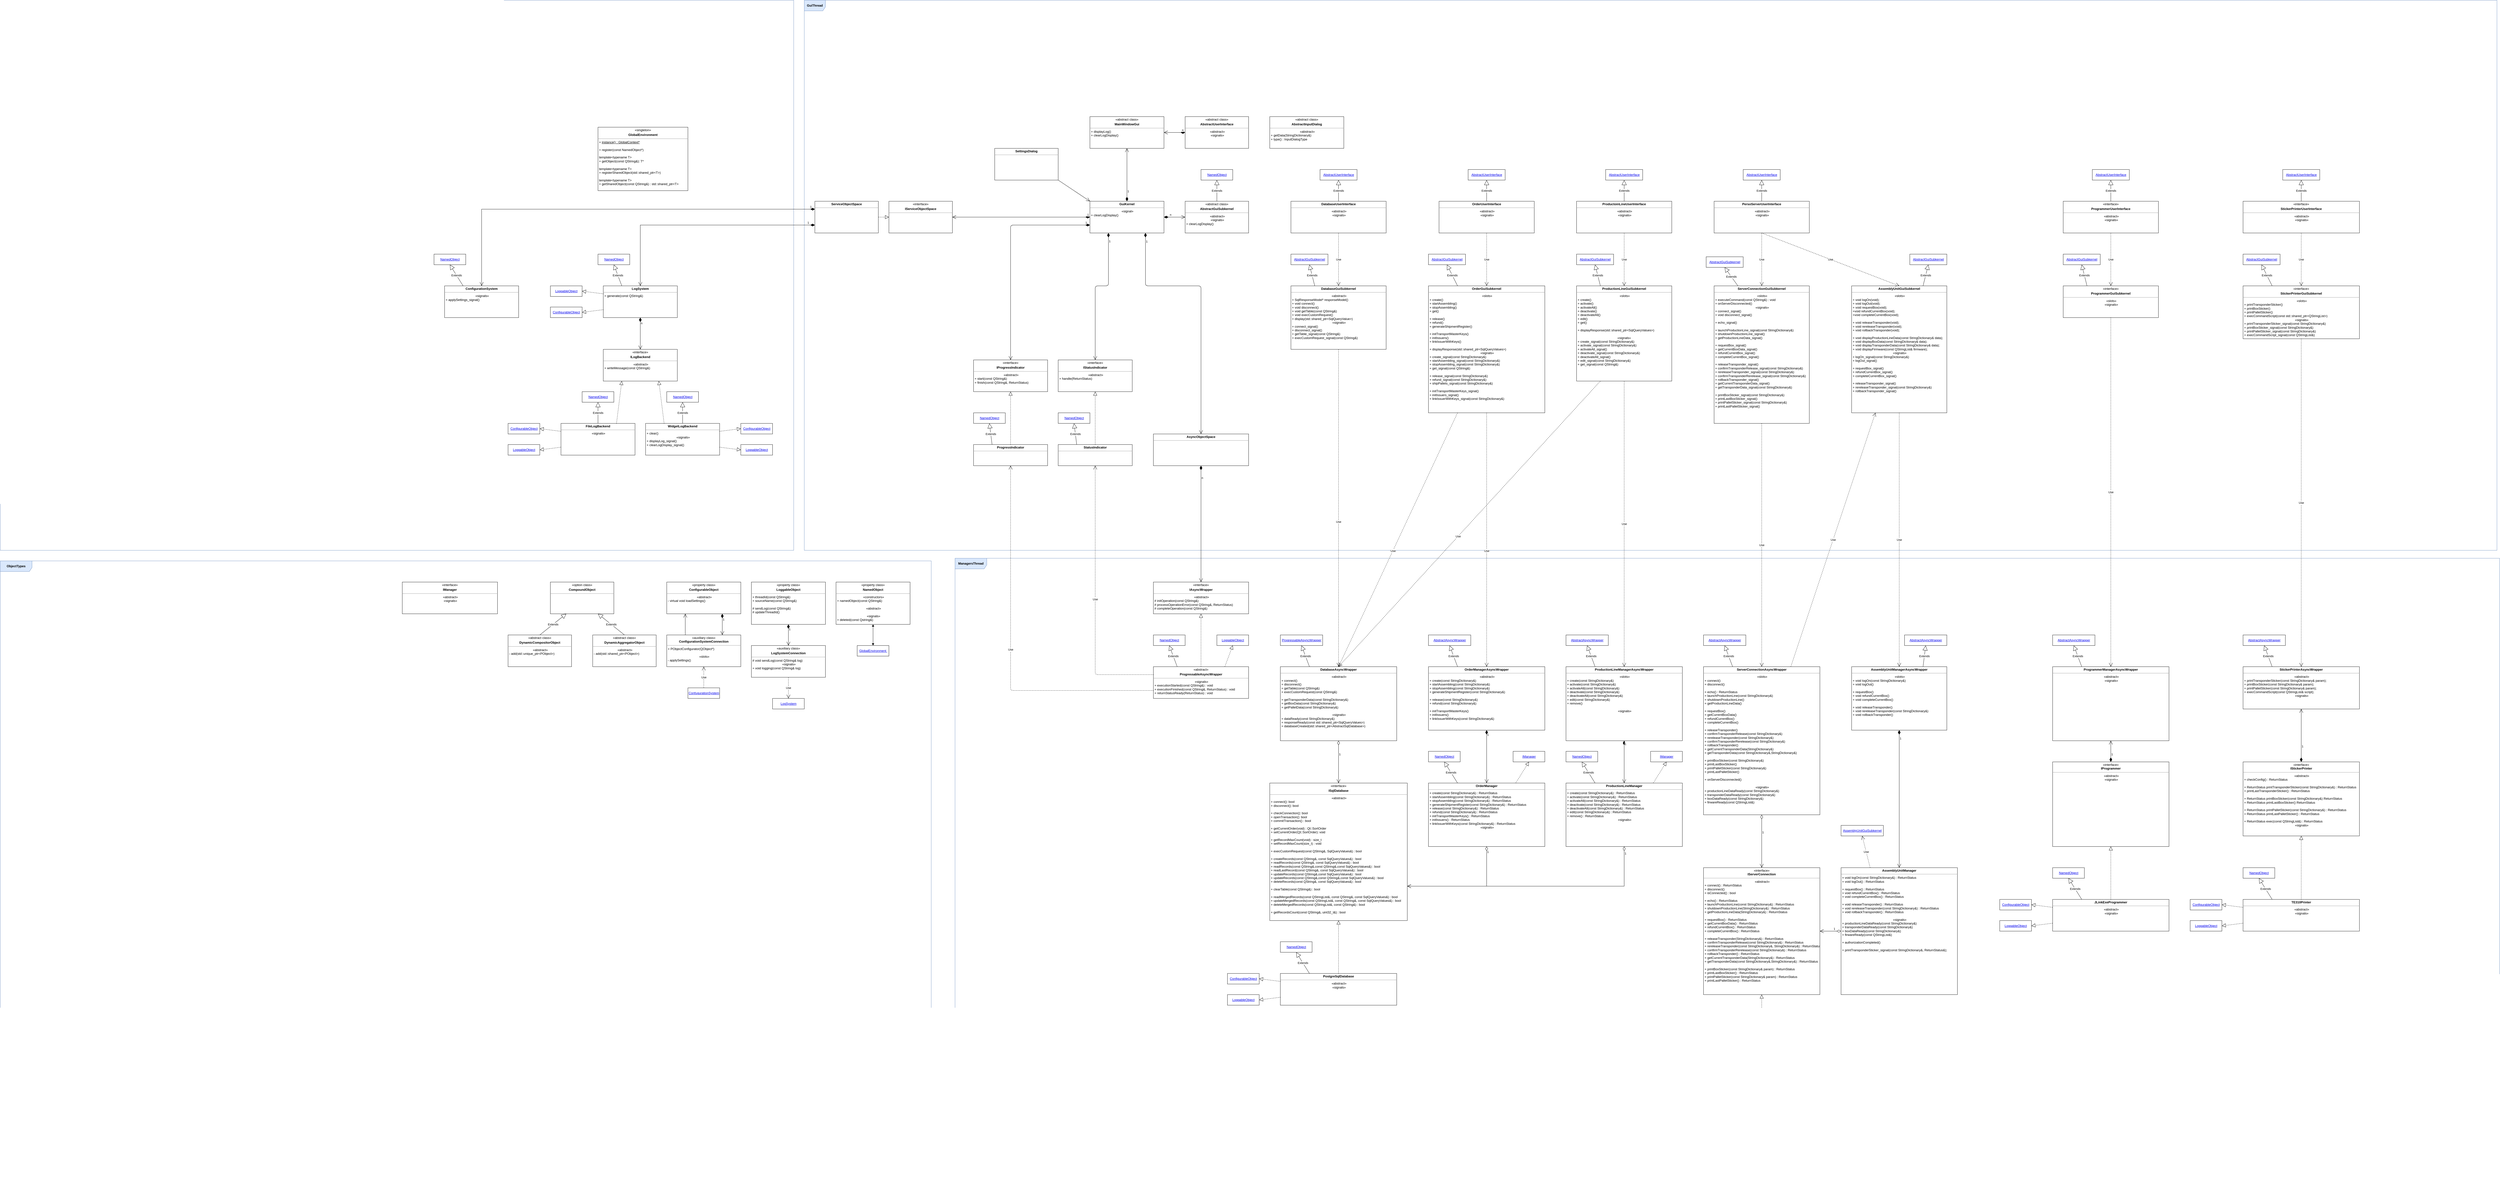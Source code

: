<mxfile version="24.0.4" type="device">
  <diagram name="Page-1" id="9361dd3d-8414-5efd-6122-117bd74ce7a7">
    <mxGraphModel dx="5268" dy="4488" grid="1" gridSize="10" guides="1" tooltips="1" connect="1" arrows="1" fold="1" page="0" pageScale="1.5" pageWidth="826" pageHeight="1169" background="none" math="0" shadow="0">
      <root>
        <mxCell id="0" />
        <mxCell id="g_n_zgUTSE1n5_LqtELU-34" value="Потоки" style="locked=1;" parent="0" />
        <mxCell id="YVtpdUTHB4OTW118jndL-1" value="&lt;b&gt;GuiThread&lt;/b&gt;" style="shape=umlFrame;whiteSpace=wrap;html=1;pointerEvents=0;width=80;height=40;allowArrows=0;connectable=0;fillColor=#dae8fc;strokeColor=#6c8ebf;cloneable=0;" parent="g_n_zgUTSE1n5_LqtELU-34" vertex="1">
          <mxGeometry x="680" y="-2640" width="6400" height="2080" as="geometry" />
        </mxCell>
        <mxCell id="YVtpdUTHB4OTW118jndL-3" value="&lt;b&gt;ManagersThread&lt;/b&gt;" style="shape=umlFrame;whiteSpace=wrap;html=1;pointerEvents=0;width=120;height=40;connectable=0;allowArrows=0;editable=1;movable=1;fillColor=#dae8fc;strokeColor=#6c8ebf;" parent="g_n_zgUTSE1n5_LqtELU-34" vertex="1">
          <mxGeometry x="1250" y="-530" width="5840" height="2400" as="geometry" />
        </mxCell>
        <mxCell id="P1fa4SSry0Gjhzld_Jq7-2" value="&lt;b&gt;ServiceThread&lt;/b&gt;" style="shape=umlFrame;whiteSpace=wrap;html=1;pointerEvents=0;width=120;height=40;connectable=0;allowArrows=0;editable=1;movable=1;resizable=1;rotatable=1;deletable=1;fillColor=#dae8fc;strokeColor=#6c8ebf;locked=0;" parent="g_n_zgUTSE1n5_LqtELU-34" vertex="1">
          <mxGeometry x="-2360" y="-2640" width="3000" height="2080" as="geometry" />
        </mxCell>
        <mxCell id="W3SXHCYjNQnQOKTZ_eDD-3" value="&lt;b&gt;ObjectTypes&lt;/b&gt;" style="shape=umlFrame;whiteSpace=wrap;html=1;pointerEvents=0;width=120;height=40;connectable=0;allowArrows=0;editable=1;movable=1;resizable=1;rotatable=1;deletable=1;fillColor=#dae8fc;strokeColor=#6c8ebf;" parent="g_n_zgUTSE1n5_LqtELU-34" vertex="1">
          <mxGeometry x="-2360" y="-520" width="3520" height="2400" as="geometry" />
        </mxCell>
        <mxCell id="R-AED-NIu7x72tQe-TZx-1" value="Use" style="endArrow=open;endSize=12;dashed=1;html=1;entryX=0.5;entryY=0;entryDx=0;entryDy=0;exitX=0.5;exitY=1;exitDx=0;exitDy=0;startArrow=none;startFill=0;" parent="g_n_zgUTSE1n5_LqtELU-34" source="P1fa4SSry0Gjhzld_Jq7-62" target="f09S2fTOq55VByJ3DLg2-4" edge="1">
          <mxGeometry width="160" relative="1" as="geometry">
            <mxPoint x="4310" y="-590" as="sourcePoint" />
            <mxPoint x="4310" y="-110" as="targetPoint" />
          </mxGeometry>
        </mxCell>
        <mxCell id="1" value="Классы" style="" parent="0" />
        <mxCell id="YVtpdUTHB4OTW118jndL-2" value="&lt;p style=&quot;margin: 0px ; margin-top: 4px ; text-align: center&quot;&gt;&lt;/p&gt;&lt;span&gt;&lt;div style=&quot;text-align: center&quot;&gt;&lt;b style=&quot;background-color: initial;&quot;&gt;LogSystem&lt;/b&gt;&lt;br&gt;&lt;/div&gt;&lt;/span&gt;&lt;hr size=&quot;1&quot;&gt;&lt;p style=&quot;margin: 0px ; margin-left: 4px&quot;&gt;&lt;span style=&quot;background-color: initial;&quot;&gt;+ generate(const QString&amp;amp;)&lt;/span&gt;&lt;br&gt;&lt;/p&gt;&lt;p style=&quot;margin: 0px 0px 0px 4px&quot;&gt;&lt;br&gt;&lt;/p&gt;" style="verticalAlign=top;align=left;overflow=fill;fontSize=12;fontFamily=Helvetica;html=1;" parent="1" vertex="1">
          <mxGeometry x="-80" y="-1560" width="280" height="120" as="geometry" />
        </mxCell>
        <mxCell id="YVtpdUTHB4OTW118jndL-10" value="&lt;p style=&quot;margin: 0px ; margin-top: 4px ; text-align: center&quot;&gt;«interface»&lt;br&gt;&lt;/p&gt;&lt;p style=&quot;margin: 0px ; margin-top: 4px ; text-align: center&quot;&gt;&lt;b&gt;IAsyncWrapper&lt;/b&gt;&lt;/p&gt;&lt;hr size=&quot;1&quot;&gt;&lt;p style=&quot;text-align: center ; margin: 0px 0px 0px 4px&quot;&gt;«abstract»&lt;br&gt;&lt;/p&gt;&lt;p style=&quot;margin: 0px 0px 0px 4px&quot;&gt;&lt;span&gt;# initOperation(const QString&amp;amp;)&lt;/span&gt;&lt;br&gt;&lt;/p&gt;&lt;p style=&quot;margin: 0px 0px 0px 4px&quot;&gt;# processOperationError(const QString&amp;amp;, ReturnStatus)&lt;/p&gt;&lt;p style=&quot;margin: 0px 0px 0px 4px&quot;&gt;# completeOperation(const QString&amp;amp;)&lt;/p&gt;&lt;p style=&quot;margin: 0px 0px 0px 4px&quot;&gt;&lt;br&gt;&lt;/p&gt;" style="verticalAlign=top;align=left;overflow=fill;fontSize=12;fontFamily=Helvetica;html=1;" parent="1" vertex="1">
          <mxGeometry x="2000" y="-440" width="360" height="120" as="geometry" />
        </mxCell>
        <mxCell id="YVtpdUTHB4OTW118jndL-9" value="&lt;p style=&quot;margin: 0px ; margin-top: 4px ; text-align: center&quot;&gt;&lt;b style=&quot;background-color: initial;&quot;&gt;GuiKernel&lt;/b&gt;&lt;br&gt;&lt;/p&gt;&lt;hr size=&quot;1&quot;&gt;&lt;p style=&quot;text-align: center ; margin: 0px 0px 0px 4px&quot;&gt;«signal»&lt;br&gt;&lt;/p&gt;&lt;p style=&quot;margin: 0px 0px 0px 4px;&quot;&gt;+ clearLogDisplay()&lt;/p&gt;&amp;nbsp;&lt;p style=&quot;margin: 0px ; margin-left: 4px&quot;&gt;&lt;br&gt;&lt;/p&gt;" style="verticalAlign=top;align=left;overflow=fill;fontSize=12;fontFamily=Helvetica;html=1;" parent="1" vertex="1">
          <mxGeometry x="1760" y="-1880" width="280" height="120" as="geometry" />
        </mxCell>
        <mxCell id="YVtpdUTHB4OTW118jndL-13" value="&lt;p style=&quot;margin: 0px ; margin-top: 4px ; text-align: center&quot;&gt;&lt;/p&gt;&lt;span&gt;&lt;div style=&quot;text-align: center&quot;&gt;&lt;span&gt;«interface»&lt;/span&gt;&lt;/div&gt;&lt;/span&gt;&lt;p style=&quot;margin: 0px ; margin-top: 4px ; text-align: center&quot;&gt;&lt;b&gt;ISqlDatabase&lt;/b&gt;&lt;b&gt;&lt;br&gt;&lt;/b&gt;&lt;/p&gt;&lt;hr size=&quot;1&quot;&gt;&lt;p style=&quot;text-align: center ; margin: 0px 0px 0px 4px&quot;&gt;«abstract»&lt;br&gt;&lt;/p&gt;&lt;p style=&quot;margin: 0px ; margin-left: 4px&quot;&gt;+ connect(): bool&lt;br&gt;&lt;/p&gt;&lt;p style=&quot;margin: 0px ; margin-left: 4px&quot;&gt;+ disconnect(): bool&lt;/p&gt;&lt;p style=&quot;margin: 0px 0px 0px 4px&quot;&gt;&lt;br&gt;&lt;/p&gt;&lt;p style=&quot;margin: 0px 0px 0px 4px&quot;&gt;+ checkConnection(): bool&lt;br&gt;&lt;/p&gt;&lt;p style=&quot;margin: 0px 0px 0px 4px&quot;&gt;+ openTransaction(): bool&lt;/p&gt;&lt;p style=&quot;margin: 0px 0px 0px 4px&quot;&gt;+ commitTransaction() : bool&lt;/p&gt;&lt;p style=&quot;margin: 0px 0px 0px 4px&quot;&gt;&lt;br&gt;&lt;/p&gt;&lt;p style=&quot;margin: 0px 0px 0px 4px&quot;&gt;+ getCurrentOrder(void) : Qt::SortOrder&lt;/p&gt;&lt;p style=&quot;margin: 0px 0px 0px 4px&quot;&gt;+ setCurrentOrder(Qt::SortOrder): void&lt;/p&gt;&lt;p style=&quot;margin: 0px 0px 0px 4px&quot;&gt;&lt;br&gt;&lt;/p&gt;&lt;p style=&quot;margin: 0px 0px 0px 4px&quot;&gt;+ getRecordMaxCount(void) : size_t&lt;/p&gt;&lt;p style=&quot;margin: 0px 0px 0px 4px&quot;&gt;+ setRecordMaxCount(size_t) : void&lt;/p&gt;&lt;p style=&quot;margin: 0px 0px 0px 4px&quot;&gt;&lt;br&gt;&lt;/p&gt;&lt;p style=&quot;margin: 0px 0px 0px 4px&quot;&gt;+ execCustomRequest(const QString&amp;amp;, SqlQueryValues&amp;amp;) : bool&lt;/p&gt;&lt;p style=&quot;margin: 0px 0px 0px 4px&quot;&gt;&lt;br&gt;&lt;/p&gt;&lt;p style=&quot;margin: 0px 0px 0px 4px&quot;&gt;+ createRecords(const QString&amp;amp;,&amp;nbsp;const SqlQueryValues&amp;amp;) : bool&lt;/p&gt;&lt;p style=&quot;margin: 0px 0px 0px 4px&quot;&gt;+ readRecords(const QString&amp;amp;,&amp;nbsp;const SqlQueryValues&amp;amp;) : bool&lt;/p&gt;&lt;p style=&quot;margin: 0px 0px 0px 4px&quot;&gt;+ readRecords(const QString&amp;amp;,const QString&amp;amp;,const SqlQueryValues&amp;amp;) : bool&lt;br&gt;&lt;/p&gt;&lt;p style=&quot;margin: 0px 0px 0px 4px&quot;&gt;+ readLastRecord(const QString&amp;amp;,&amp;nbsp;const SqlQueryValues&amp;amp;) : bool&lt;/p&gt;&lt;p style=&quot;margin: 0px 0px 0px 4px&quot;&gt;+ updateRecords(const QString&amp;amp;,const SqlQueryValues&amp;amp;) : bool&lt;br&gt;&lt;/p&gt;&lt;p style=&quot;margin: 0px 0px 0px 4px&quot;&gt;+ updateRecords(const QString&amp;amp;,const QString&amp;amp;,const SqlQueryValues&amp;amp;) : bool&lt;/p&gt;&lt;p style=&quot;margin: 0px 0px 0px 4px&quot;&gt;+ deleteRecords(const QString&amp;amp;,&amp;nbsp;const SqlQueryValues&amp;amp;) : bool&lt;/p&gt;&lt;p style=&quot;margin: 0px 0px 0px 4px&quot;&gt;&lt;br&gt;&lt;/p&gt;&lt;p style=&quot;margin: 0px 0px 0px 4px&quot;&gt;+ clearTable(const QString&amp;amp;) : bool&lt;/p&gt;&lt;p style=&quot;margin: 0px 0px 0px 4px&quot;&gt;&lt;br&gt;&lt;/p&gt;&lt;p style=&quot;margin: 0px 0px 0px 4px&quot;&gt;+ readMergedRecords(const QStringList&amp;amp;,&amp;nbsp;&lt;span&gt;const QString&amp;amp;,&amp;nbsp;&lt;/span&gt;&lt;span&gt;const SqlQueryValues&amp;amp;&lt;/span&gt;&lt;span&gt;) : bool&lt;/span&gt;&lt;/p&gt;&lt;p style=&quot;margin: 0px 0px 0px 4px&quot;&gt;+ updateMergedRecords(const QStringList&amp;amp;,&amp;nbsp;const QString&amp;amp;,&amp;nbsp;&lt;span&gt;const SqlQueryValues&amp;amp;&lt;/span&gt;) : bool&lt;/p&gt;&lt;p style=&quot;margin: 0px 0px 0px 4px&quot;&gt;+ deleteMergedRecords(const QStringList&amp;amp;,&amp;nbsp;&lt;span&gt;const QString&amp;amp;&lt;/span&gt;&lt;span&gt;) : bool&lt;/span&gt;&lt;/p&gt;&lt;p style=&quot;margin: 0px 0px 0px 4px&quot;&gt;&lt;br&gt;&lt;/p&gt;&lt;p style=&quot;margin: 0px 0px 0px 4px&quot;&gt;+ getRecordsCount(const QString&amp;amp;,&amp;nbsp;&lt;span&gt;uint32_t&amp;amp;&lt;/span&gt;&lt;span&gt;) : bool&lt;/span&gt;&lt;/p&gt;" style="verticalAlign=top;align=left;overflow=fill;fontSize=12;fontFamily=Helvetica;html=1;" parent="1" vertex="1">
          <mxGeometry x="2440" y="320" width="520" height="520" as="geometry" />
        </mxCell>
        <mxCell id="YVtpdUTHB4OTW118jndL-14" value="&lt;p style=&quot;margin: 0px ; margin-top: 4px ; text-align: center&quot;&gt;&lt;/p&gt;&lt;span&gt;&lt;div style=&quot;text-align: center&quot;&gt;&lt;span&gt;«singleton»&lt;/span&gt;&lt;/div&gt;&lt;/span&gt;&lt;p style=&quot;margin: 0px ; margin-top: 4px ; text-align: center&quot;&gt;&lt;b&gt;GlobalEnvironment&lt;/b&gt;&lt;/p&gt;&lt;hr size=&quot;1&quot;&gt;&lt;p style=&quot;margin: 0px ; margin-left: 4px&quot;&gt;+ &lt;u&gt;instance() : GlobalContext*&lt;/u&gt;&lt;/p&gt;&lt;p style=&quot;margin: 0px ; margin-left: 4px&quot;&gt;&lt;span&gt;&lt;br&gt;&lt;/span&gt;&lt;/p&gt;&lt;p style=&quot;margin: 0px ; margin-left: 4px&quot;&gt;&lt;span&gt;+ register(const NamedObject*)&lt;/span&gt;&lt;br&gt;&lt;/p&gt;&lt;p style=&quot;margin: 0px ; margin-left: 4px&quot;&gt;&lt;span&gt;&lt;br&gt;&lt;/span&gt;&lt;/p&gt;&lt;p style=&quot;margin: 0px ; margin-left: 4px&quot;&gt;template&amp;lt;typename T&amp;gt;&lt;span&gt;&lt;br&gt;&lt;/span&gt;&lt;/p&gt;&lt;p style=&quot;margin: 0px ; margin-left: 4px&quot;&gt;+ getObject(const QString&amp;amp;): T*&amp;nbsp;&lt;/p&gt;&lt;p style=&quot;margin: 0px ; margin-left: 4px&quot;&gt;&lt;br&gt;&lt;/p&gt;&lt;p style=&quot;margin: 0px ; margin-left: 4px&quot;&gt;template&amp;lt;typename T&amp;gt;&lt;/p&gt;&lt;p style=&quot;margin: 0px ; margin-left: 4px&quot;&gt;+ registerSharedObject(std::shared_ptr&amp;lt;T&amp;gt;)&lt;/p&gt;&lt;p style=&quot;margin: 0px ; margin-left: 4px&quot;&gt;&lt;br&gt;&lt;/p&gt;&lt;p style=&quot;margin: 0px ; margin-left: 4px&quot;&gt;template&amp;lt;typename T&amp;gt;&lt;br&gt;&lt;/p&gt;&lt;p style=&quot;margin: 0px ; margin-left: 4px&quot;&gt;+ getSharedObject(const QString&amp;amp;) : std::shared_ptr&amp;lt;T&amp;gt;&lt;/p&gt;&lt;p style=&quot;margin: 0px 0px 0px 4px&quot;&gt;&lt;br&gt;&lt;/p&gt;" style="verticalAlign=top;align=left;overflow=fill;fontSize=12;fontFamily=Helvetica;html=1;" parent="1" vertex="1">
          <mxGeometry x="-100" y="-2160" width="340" height="240" as="geometry" />
        </mxCell>
        <mxCell id="YVtpdUTHB4OTW118jndL-15" value="&lt;p style=&quot;margin: 0px ; margin-top: 4px ; text-align: center&quot;&gt;«abstract class»&lt;br&gt;&lt;/p&gt;&lt;p style=&quot;margin: 0px ; margin-top: 4px ; text-align: center&quot;&gt;&lt;b&gt;AbstractInputDialog&lt;/b&gt;&lt;b&gt;&lt;br&gt;&lt;/b&gt;&lt;/p&gt;&lt;hr size=&quot;1&quot;&gt;&lt;p style=&quot;text-align: center ; margin: 0px 0px 0px 4px&quot;&gt;«abstract»&lt;br&gt;&lt;/p&gt;&lt;p style=&quot;margin: 0px ; margin-left: 4px&quot;&gt;&lt;span&gt;+ getData(StringDictionary&amp;amp;)&lt;/span&gt;&lt;br&gt;&lt;/p&gt;&lt;p style=&quot;margin: 0px ; margin-left: 4px&quot;&gt;&lt;span&gt;+ type() : InputDialogType&lt;/span&gt;&lt;/p&gt;" style="verticalAlign=top;align=left;overflow=fill;fontSize=12;fontFamily=Helvetica;html=1;" parent="1" vertex="1">
          <mxGeometry x="2440" y="-2200" width="280" height="120" as="geometry" />
        </mxCell>
        <mxCell id="P1fa4SSry0Gjhzld_Jq7-4" value="&lt;p style=&quot;margin: 0px ; margin-top: 4px ; text-align: center&quot;&gt;&lt;b style=&quot;background-color: initial;&quot;&gt;DatabaseGuiSubkernel&lt;/b&gt;&lt;br&gt;&lt;/p&gt;&lt;hr size=&quot;1&quot;&gt;&lt;p style=&quot;text-align: center ; margin: 0px 0px 0px 4px&quot;&gt;«abstract»&lt;br&gt;&lt;/p&gt;&lt;p style=&quot;margin: 0px 0px 0px 4px&quot;&gt;+ SqlResponseModel* responseModel()&lt;br&gt;&lt;/p&gt;&lt;p style=&quot;margin: 0px 0px 0px 4px&quot;&gt;+ void connect()&lt;/p&gt;&lt;p style=&quot;margin: 0px 0px 0px 4px&quot;&gt;&lt;span&gt;+ void disconnect()&lt;/span&gt;&lt;/p&gt;&lt;p style=&quot;margin: 0px 0px 0px 4px&quot;&gt;+ void getTable(const QString&amp;amp;)&lt;/p&gt;&lt;p style=&quot;margin: 0px 0px 0px 4px&quot;&gt;+ void execCustomRequest()&lt;/p&gt;&lt;p style=&quot;margin: 0px 0px 0px 4px&quot;&gt;&lt;span&gt;+ display(std::shared_ptr&amp;lt;SqlQueryValue&amp;gt;)&lt;/span&gt;&lt;br&gt;&lt;/p&gt;&lt;p style=&quot;text-align: center ; margin: 0px 0px 0px 4px&quot;&gt;«signals»&lt;br&gt;&lt;/p&gt;&lt;p style=&quot;margin: 0px 0px 0px 4px&quot;&gt;+ connect_signal()&lt;/p&gt;&lt;p style=&quot;margin: 0px 0px 0px 4px&quot;&gt;+ disconnect_signal()&lt;/p&gt;&lt;p style=&quot;margin: 0px 0px 0px 4px&quot;&gt;+ getTable_signal(const QString&amp;amp;)&amp;nbsp;&lt;/p&gt;&lt;p style=&quot;margin: 0px 0px 0px 4px&quot;&gt;+ execCustomRequest_signal(const QString&amp;amp;)&amp;nbsp;&lt;/p&gt;" style="verticalAlign=top;align=left;overflow=fill;fontSize=12;fontFamily=Helvetica;html=1;" parent="1" vertex="1">
          <mxGeometry x="2520" y="-1560" width="360" height="240" as="geometry" />
        </mxCell>
        <mxCell id="P1fa4SSry0Gjhzld_Jq7-5" value="&lt;p style=&quot;margin: 0px ; margin-top: 4px ; text-align: center&quot;&gt;«abstract class»&lt;br&gt;&lt;/p&gt;&lt;p style=&quot;margin: 0px ; margin-top: 4px ; text-align: center&quot;&gt;&lt;b&gt;AbstractGuiSubkernel&lt;/b&gt;&lt;/p&gt;&lt;hr size=&quot;1&quot;&gt;&lt;p style=&quot;text-align: center ; margin: 0px 0px 0px 4px&quot;&gt;«abstract»&lt;/p&gt;&lt;p style=&quot;text-align: center ; margin: 0px 0px 0px 4px&quot;&gt;&lt;span&gt;«signals»&lt;/span&gt;&lt;br&gt;&lt;/p&gt;&lt;p style=&quot;margin: 0px 0px 0px 4px&quot;&gt;+ clearLogDisplay()&lt;br&gt;&lt;/p&gt;" style="verticalAlign=top;align=left;overflow=fill;fontSize=12;fontFamily=Helvetica;html=1;" parent="1" vertex="1">
          <mxGeometry x="2120" y="-1880" width="240" height="120" as="geometry" />
        </mxCell>
        <mxCell id="P1fa4SSry0Gjhzld_Jq7-6" value="&lt;p style=&quot;margin: 0px ; margin-top: 4px ; text-align: center&quot;&gt;&lt;b style=&quot;background-color: initial;&quot;&gt;OrderGuiSubkernel&lt;/b&gt;&lt;br&gt;&lt;/p&gt;&lt;hr size=&quot;1&quot;&gt;&lt;p style=&quot;text-align: center ; margin: 0px 0px 0px 4px&quot;&gt;«slots»&lt;/p&gt;&lt;p style=&quot;margin: 0px 0px 0px 4px&quot;&gt;&lt;span&gt;+ create()&lt;/span&gt;&lt;/p&gt;&lt;p style=&quot;margin: 0px 0px 0px 4px&quot;&gt;+ startAssembling()&lt;/p&gt;&lt;p style=&quot;margin: 0px 0px 0px 4px&quot;&gt;+ stopAssembling()&lt;/p&gt;&lt;p style=&quot;margin: 0px 0px 0px 4px&quot;&gt;+ get()&lt;/p&gt;&lt;p style=&quot;margin: 0px 0px 0px 4px&quot;&gt;&lt;br&gt;&lt;/p&gt;&lt;p style=&quot;margin: 0px 0px 0px 4px&quot;&gt;+ release()&lt;/p&gt;&lt;p style=&quot;margin: 0px 0px 0px 4px&quot;&gt;+ refund()&lt;/p&gt;&lt;p style=&quot;margin: 0px 0px 0px 4px&quot;&gt;+ generateShipmentRegister()&lt;/p&gt;&lt;p style=&quot;margin: 0px 0px 0px 4px&quot;&gt;&lt;br&gt;&lt;/p&gt;&lt;p style=&quot;margin: 0px 0px 0px 4px&quot;&gt;+ initTransportMasterKeys()&lt;/p&gt;&lt;p style=&quot;margin: 0px 0px 0px 4px&quot;&gt;+ initIssuers()&lt;/p&gt;&lt;p style=&quot;margin: 0px 0px 0px 4px&quot;&gt;+ linkIssuerWithKeys()&lt;/p&gt;&lt;p style=&quot;margin: 0px 0px 0px 4px&quot;&gt;&lt;br&gt;&lt;/p&gt;&lt;p style=&quot;margin: 0px 0px 0px 4px&quot;&gt;+ displayResponse(std::shared_ptr&amp;lt;SqlQueryValues&amp;gt;)&lt;br&gt;&lt;/p&gt;&lt;p style=&quot;text-align: center ; margin: 0px 0px 0px 4px&quot;&gt;«signals»&lt;br&gt;&lt;/p&gt;&lt;p style=&quot;margin: 0px 0px 0px 4px&quot;&gt;+ create_signal(const StringDictionary&amp;amp;)&lt;/p&gt;&lt;p style=&quot;margin: 0px 0px 0px 4px&quot;&gt;+ startAssembling_signal(const StringDictionary&amp;amp;)&lt;/p&gt;&lt;p style=&quot;margin: 0px 0px 0px 4px&quot;&gt;+ stopAssembling_signal(const StringDictionary&amp;amp;)&lt;/p&gt;&lt;p style=&quot;margin: 0px 0px 0px 4px&quot;&gt;+ get_signal(const QString&amp;amp;)&lt;/p&gt;&lt;p style=&quot;margin: 0px 0px 0px 4px&quot;&gt;&lt;br&gt;&lt;/p&gt;&lt;p style=&quot;margin: 0px 0px 0px 4px&quot;&gt;+ release_signal(const StringDictionary&amp;amp;)&lt;/p&gt;&lt;p style=&quot;margin: 0px 0px 0px 4px&quot;&gt;+ refund_signal(const StringDictionary&amp;amp;)&lt;/p&gt;&lt;p style=&quot;margin: 0px 0px 0px 4px&quot;&gt;+ shipPallets_signal(const StringDictionary&amp;amp;)&lt;/p&gt;&lt;p style=&quot;margin: 0px 0px 0px 4px&quot;&gt;&lt;br&gt;&lt;/p&gt;&lt;p style=&quot;margin: 0px 0px 0px 4px&quot;&gt;+ initTransportMasterKeys_signal()&lt;/p&gt;&lt;p style=&quot;margin: 0px 0px 0px 4px&quot;&gt;+ initIssuers_signal()&lt;/p&gt;&lt;p style=&quot;margin: 0px 0px 0px 4px&quot;&gt;+ linkIssuerWithKeys_signal(const StringDictionary&amp;amp;)&lt;/p&gt;" style="verticalAlign=top;align=left;overflow=fill;fontSize=12;fontFamily=Helvetica;html=1;" parent="1" vertex="1">
          <mxGeometry x="3040" y="-1560" width="440" height="480" as="geometry" />
        </mxCell>
        <mxCell id="P1fa4SSry0Gjhzld_Jq7-7" value="&lt;p style=&quot;margin: 0px ; margin-top: 4px ; text-align: center&quot;&gt;&lt;b style=&quot;background-color: initial;&quot;&gt;ProductionLineGuiSubkernel&lt;/b&gt;&lt;br&gt;&lt;/p&gt;&lt;hr size=&quot;1&quot;&gt;&lt;p style=&quot;text-align: center ; margin: 0px 0px 0px 4px&quot;&gt;«slots»&lt;br&gt;&lt;/p&gt;&lt;p style=&quot;margin: 0px 0px 0px 4px&quot;&gt;+ create()&lt;/p&gt;&lt;p style=&quot;margin: 0px 0px 0px 4px&quot;&gt;+ activate()&lt;/p&gt;&lt;p style=&quot;margin: 0px 0px 0px 4px&quot;&gt;+ activateAll()&lt;/p&gt;&lt;p style=&quot;margin: 0px 0px 0px 4px&quot;&gt;+ deactivate()&lt;/p&gt;&lt;p style=&quot;margin: 0px 0px 0px 4px&quot;&gt;+ deactivateAll()&lt;/p&gt;&lt;p style=&quot;margin: 0px 0px 0px 4px&quot;&gt;+ edit()&lt;/p&gt;&lt;p style=&quot;margin: 0px 0px 0px 4px&quot;&gt;+ get()&lt;/p&gt;&lt;p style=&quot;margin: 0px 0px 0px 4px&quot;&gt;&lt;br&gt;&lt;/p&gt;&lt;p style=&quot;margin: 0px 0px 0px 4px&quot;&gt;+&amp;nbsp;&lt;span style=&quot;background-color: initial;&quot;&gt;displayResponse(std::shared_ptr&amp;lt;SqlQueryValues&amp;gt;)&lt;/span&gt;&lt;/p&gt;&lt;p style=&quot;margin: 0px 0px 0px 4px&quot;&gt;&amp;nbsp;&lt;/p&gt;&lt;div style=&quot;text-align: center;&quot;&gt;&lt;span style=&quot;background-color: initial;&quot;&gt;«signals»&lt;/span&gt;&lt;/div&gt;&lt;p style=&quot;margin: 0px 0px 0px 4px&quot;&gt;+ create_signal(const StringDictionary&amp;amp;)&lt;/p&gt;&lt;p style=&quot;margin: 0px 0px 0px 4px&quot;&gt;+ activate_signal(const StringDictionary&amp;amp;)&lt;/p&gt;&lt;p style=&quot;margin: 0px 0px 0px 4px&quot;&gt;+ activateAll_signal()&lt;/p&gt;&lt;p style=&quot;margin: 0px 0px 0px 4px&quot;&gt;+ deactivate_signal(const StringDictionary&amp;amp;)&lt;/p&gt;&lt;p style=&quot;margin: 0px 0px 0px 4px&quot;&gt;+ deactivateAll_signal()&lt;/p&gt;&lt;p style=&quot;margin: 0px 0px 0px 4px&quot;&gt;+ edit_signal(const StringDictionary&amp;amp;)&lt;/p&gt;&lt;p style=&quot;margin: 0px 0px 0px 4px&quot;&gt;+ get_signal(const QString&amp;amp;)&lt;/p&gt;" style="verticalAlign=top;align=left;overflow=fill;fontSize=12;fontFamily=Helvetica;html=1;" parent="1" vertex="1">
          <mxGeometry x="3600" y="-1560" width="360" height="360" as="geometry" />
        </mxCell>
        <mxCell id="P1fa4SSry0Gjhzld_Jq7-8" value="&lt;p style=&quot;margin: 0px ; margin-top: 4px ; text-align: center&quot;&gt;«interface»&lt;br&gt;&lt;/p&gt;&lt;p style=&quot;margin: 0px ; margin-top: 4px ; text-align: center&quot;&gt;&lt;b&gt;StickerPrinterGuiSubkernel&lt;/b&gt;&lt;/p&gt;&lt;hr size=&quot;1&quot;&gt;&lt;p style=&quot;text-align: center ; margin: 0px 0px 0px 4px&quot;&gt;«slots»&lt;br&gt;&lt;/p&gt;&lt;p style=&quot;margin: 0px 0px 0px 4px;&quot;&gt;+ printTransponderSticker()&lt;/p&gt;&lt;p style=&quot;margin: 0px 0px 0px 4px;&quot;&gt;+ printBoxSticker()&lt;/p&gt;&lt;p style=&quot;margin: 0px 0px 0px 4px;&quot;&gt;+ printPalletSticker()&lt;/p&gt;&lt;p style=&quot;margin: 0px 0px 0px 4px;&quot;&gt;+ execCommandScript(const std::shared_ptr&amp;lt;QStringList&amp;gt;)&lt;/p&gt;&lt;p style=&quot;border-color: var(--border-color); text-align: center; margin: 0px 0px 0px 4px;&quot;&gt;«signals»&lt;br style=&quot;border-color: var(--border-color);&quot;&gt;&lt;/p&gt;&lt;p style=&quot;border-color: var(--border-color); margin: 0px 0px 0px 4px;&quot;&gt;+ printTransponderSticker_signal(&lt;span style=&quot;background-color: initial;&quot;&gt;const StringDictionary&amp;amp;)&lt;/span&gt;&lt;/p&gt;&lt;p style=&quot;border-color: var(--border-color); margin: 0px 0px 0px 4px;&quot;&gt;+ printBoxSticker_signal(const StringDictionary&amp;amp;)&lt;/p&gt;&lt;p style=&quot;border-color: var(--border-color); margin: 0px 0px 0px 4px;&quot;&gt;+ printPalletSticker_signal(const StringDictionary&amp;amp;)&lt;/p&gt;&lt;p style=&quot;border-color: var(--border-color); margin: 0px 0px 0px 4px;&quot;&gt;+ execCommandScript_signal(const QStringList&amp;amp;)&lt;/p&gt;" style="verticalAlign=top;align=left;overflow=fill;fontSize=12;fontFamily=Helvetica;html=1;" parent="1" vertex="1">
          <mxGeometry x="6120" y="-1560" width="440" height="200" as="geometry" />
        </mxCell>
        <mxCell id="P1fa4SSry0Gjhzld_Jq7-9" value="&lt;p style=&quot;margin: 0px ; margin-top: 4px ; text-align: center&quot;&gt;«interface»&lt;br&gt;&lt;/p&gt;&lt;p style=&quot;margin: 0px ; margin-top: 4px ; text-align: center&quot;&gt;&lt;b&gt;ProgrammerGuiSubkernel&lt;/b&gt;&lt;/p&gt;&lt;hr size=&quot;1&quot;&gt;&lt;p style=&quot;text-align: center ; margin: 0px 0px 0px 4px&quot;&gt;«slots»&lt;br&gt;&lt;/p&gt;&lt;p style=&quot;border-color: var(--border-color); text-align: center; margin: 0px 0px 0px 4px;&quot;&gt;«signals»&lt;br style=&quot;border-color: var(--border-color);&quot;&gt;&lt;/p&gt;&lt;p style=&quot;border-color: var(--border-color); margin: 0px 0px 0px 4px;&quot;&gt;&lt;br&gt;&lt;/p&gt;" style="verticalAlign=top;align=left;overflow=fill;fontSize=12;fontFamily=Helvetica;html=1;" parent="1" vertex="1">
          <mxGeometry x="5440" y="-1560" width="360" height="120" as="geometry" />
        </mxCell>
        <mxCell id="P1fa4SSry0Gjhzld_Jq7-10" value="n" style="endArrow=open;html=1;endSize=12;startArrow=diamondThin;startSize=14;startFill=1;edgeStyle=orthogonalEdgeStyle;align=left;verticalAlign=bottom;rounded=0;exitX=1;exitY=0.5;exitDx=0;exitDy=0;entryX=0;entryY=0.5;entryDx=0;entryDy=0;" parent="1" source="YVtpdUTHB4OTW118jndL-9" target="P1fa4SSry0Gjhzld_Jq7-5" edge="1">
          <mxGeometry x="-0.5" relative="1" as="geometry">
            <mxPoint x="2350" y="-1850" as="sourcePoint" />
            <mxPoint x="2490" y="-1850" as="targetPoint" />
            <Array as="points">
              <mxPoint x="2090" y="-1820" />
              <mxPoint x="2090" y="-1820" />
            </Array>
            <mxPoint as="offset" />
          </mxGeometry>
        </mxCell>
        <mxCell id="P1fa4SSry0Gjhzld_Jq7-16" value="&lt;p style=&quot;margin: 0px ; margin-top: 4px ; text-align: center&quot;&gt;&lt;b style=&quot;background-color: initial;&quot;&gt;OrderManager&lt;/b&gt;&lt;br&gt;&lt;/p&gt;&lt;hr size=&quot;1&quot;&gt;&lt;p style=&quot;border-color: var(--border-color); margin: 0px 0px 0px 4px;&quot;&gt;+ create(const StringDictionary&amp;amp;) : ReturnStatus&amp;nbsp;&lt;/p&gt;&lt;p style=&quot;border-color: var(--border-color); margin: 0px 0px 0px 4px;&quot;&gt;+ startAssembling(const StringDictionary&amp;amp;) : ReturnStatus&amp;nbsp;&lt;/p&gt;&lt;p style=&quot;border-color: var(--border-color); margin: 0px 0px 0px 4px;&quot;&gt;+ stopAssembling(const StringDictionary&amp;amp;) : ReturnStatus&lt;/p&gt;&lt;p style=&quot;border-color: var(--border-color); margin: 0px 0px 0px 4px;&quot;&gt;+ generateShipmentRegister(const StringDictionary&amp;amp;) : ReturnStatus&amp;nbsp;&lt;/p&gt;&lt;p style=&quot;border-color: var(--border-color); margin: 0px 0px 0px 4px;&quot;&gt;+ release(const StringDictionary&amp;amp;) : ReturnStatus&lt;/p&gt;&lt;p style=&quot;border-color: var(--border-color); margin: 0px 0px 0px 4px;&quot;&gt;+ refund(const StringDictionary&amp;amp;) : ReturnStatus&lt;/p&gt;&lt;p style=&quot;border-color: var(--border-color); margin: 0px 0px 0px 4px;&quot;&gt;+ initTransportMasterKeys() : ReturnStatus&lt;/p&gt;&lt;p style=&quot;border-color: var(--border-color); margin: 0px 0px 0px 4px;&quot;&gt;+ initIssuers() : ReturnStatus&lt;/p&gt;&lt;p style=&quot;border-color: var(--border-color); margin: 0px 0px 0px 4px;&quot;&gt;+ linkIssuerWithKeys(const StringDictionary&amp;amp;) : ReturnStatus&lt;br&gt;&lt;/p&gt;&lt;p style=&quot;border-color: var(--border-color); text-align: center; margin: 0px 0px 0px 4px;&quot;&gt;«signals»&lt;br style=&quot;border-color: var(--border-color);&quot;&gt;&lt;/p&gt;&lt;p style=&quot;border-color: var(--border-color); margin: 0px 0px 0px 4px;&quot;&gt;&lt;br&gt;&lt;/p&gt;" style="verticalAlign=top;align=left;overflow=fill;fontSize=12;fontFamily=Helvetica;html=1;" parent="1" vertex="1">
          <mxGeometry x="3040" y="320" width="440" height="240" as="geometry" />
        </mxCell>
        <mxCell id="P1fa4SSry0Gjhzld_Jq7-17" value="&lt;p style=&quot;margin: 0px ; margin-top: 4px ; text-align: center&quot;&gt;&lt;b style=&quot;background-color: initial;&quot;&gt;ProductionLineManager&lt;/b&gt;&lt;br&gt;&lt;/p&gt;&lt;hr size=&quot;1&quot;&gt;&lt;p style=&quot;margin: 0px 0px 0px 4px;&quot;&gt;&lt;span style=&quot;background-color: initial;&quot;&gt;+ create(const StringDictionary&amp;amp;) : ReturnStatus&amp;nbsp;&lt;/span&gt;&lt;br&gt;&lt;/p&gt;&lt;p style=&quot;border-color: var(--border-color); margin: 0px 0px 0px 4px;&quot;&gt;+ activate(const StringDictionary&amp;amp;) : ReturnStatus&amp;nbsp;&lt;/p&gt;&lt;p style=&quot;border-color: var(--border-color); margin: 0px 0px 0px 4px;&quot;&gt;+ activateAll(const StringDictionary&amp;amp;) : ReturnStatus&lt;/p&gt;&lt;p style=&quot;border-color: var(--border-color); margin: 0px 0px 0px 4px;&quot;&gt;+ deactivate(const StringDictionary&amp;amp;) : ReturnStatus&amp;nbsp;&lt;/p&gt;&lt;p style=&quot;border-color: var(--border-color); margin: 0px 0px 0px 4px;&quot;&gt;+ deactivateAll(const StringDictionary&amp;amp;) : ReturnStatus&lt;/p&gt;&lt;p style=&quot;border-color: var(--border-color); margin: 0px 0px 0px 4px;&quot;&gt;+ edit(const StringDictionary&amp;amp;) : ReturnStatus&lt;/p&gt;&lt;p style=&quot;border-color: var(--border-color); margin: 0px 0px 0px 4px;&quot;&gt;+ remove() : ReturnStatus&lt;/p&gt;&lt;p style=&quot;border-color: var(--border-color); text-align: center; margin: 0px 0px 0px 4px;&quot;&gt;«signals»&lt;br style=&quot;border-color: var(--border-color);&quot;&gt;&lt;/p&gt;&lt;p style=&quot;border-color: var(--border-color); margin: 0px 0px 0px 4px;&quot;&gt;&lt;br&gt;&lt;/p&gt;" style="verticalAlign=top;align=left;overflow=fill;fontSize=12;fontFamily=Helvetica;html=1;" parent="1" vertex="1">
          <mxGeometry x="3560" y="320" width="440" height="240" as="geometry" />
        </mxCell>
        <mxCell id="P1fa4SSry0Gjhzld_Jq7-20" value="&lt;p style=&quot;margin: 0px ; margin-top: 4px ; text-align: center&quot;&gt;«interface»&lt;br&gt;&lt;/p&gt;&lt;b&gt;&lt;div style=&quot;text-align: center&quot;&gt;&lt;b&gt;IProgrammer&lt;/b&gt;&lt;/div&gt;&lt;/b&gt;&lt;hr size=&quot;1&quot;&gt;&lt;p style=&quot;text-align: center ; margin: 0px 0px 0px 4px&quot;&gt;«abstract»&lt;/p&gt;&lt;p style=&quot;text-align: center ; margin: 0px 0px 0px 4px&quot;&gt;«signals»&lt;/p&gt;" style="verticalAlign=top;align=left;overflow=fill;fontSize=12;fontFamily=Helvetica;html=1;" parent="1" vertex="1">
          <mxGeometry x="5400" y="240" width="440" height="320" as="geometry" />
        </mxCell>
        <mxCell id="P1fa4SSry0Gjhzld_Jq7-21" value="1" style="endArrow=open;html=1;endSize=12;startArrow=diamondThin;startSize=14;startFill=0;edgeStyle=orthogonalEdgeStyle;align=left;verticalAlign=bottom;rounded=0;entryX=1;entryY=0.75;entryDx=0;entryDy=0;exitX=0.5;exitY=1;exitDx=0;exitDy=0;" parent="1" source="P1fa4SSry0Gjhzld_Jq7-16" target="YVtpdUTHB4OTW118jndL-13" edge="1">
          <mxGeometry x="-0.872" relative="1" as="geometry">
            <mxPoint x="3290" y="1210" as="sourcePoint" />
            <mxPoint x="3090" y="960" as="targetPoint" />
            <mxPoint as="offset" />
            <Array as="points">
              <mxPoint x="3260" y="710" />
            </Array>
          </mxGeometry>
        </mxCell>
        <mxCell id="P1fa4SSry0Gjhzld_Jq7-22" value="&lt;p style=&quot;margin: 0px ; margin-top: 4px ; text-align: center&quot;&gt;«interface»&lt;br&gt;&lt;/p&gt;&lt;b&gt;&lt;div style=&quot;text-align: center&quot;&gt;&lt;b&gt;IStickerPrinter&lt;/b&gt;&lt;/div&gt;&lt;/b&gt;&lt;hr size=&quot;1&quot;&gt;&lt;p style=&quot;text-align: center ; margin: 0px 0px 0px 4px&quot;&gt;«abstract»&lt;/p&gt;&lt;p style=&quot;margin: 0px 0px 0px 4px;&quot;&gt;+ checkConfig() : ReturnStatus&lt;/p&gt;&lt;p style=&quot;margin: 0px 0px 0px 4px;&quot;&gt;&lt;br&gt;&lt;/p&gt;&lt;p style=&quot;margin: 0px 0px 0px 4px;&quot;&gt;+ ReturnStatus printTransponderSticker(&lt;span style=&quot;background-color: initial;&quot;&gt;const StringDictionary&amp;amp;) : ReturnStatus&lt;/span&gt;&lt;/p&gt;&lt;p style=&quot;margin: 0px 0px 0px 4px;&quot;&gt;+ printLastTransponderSticker() : ReturnStatus&lt;/p&gt;&lt;p style=&quot;margin: 0px 0px 0px 4px;&quot;&gt;&lt;br&gt;&lt;/p&gt;&lt;p style=&quot;margin: 0px 0px 0px 4px;&quot;&gt;+ ReturnStatus printBoxSticker(const StringDictionary&amp;amp;) ReturnStatus&lt;/p&gt;&lt;p style=&quot;margin: 0px 0px 0px 4px;&quot;&gt;+ ReturnStatus printLastBoxSticker() ReturnStatus&lt;/p&gt;&lt;p style=&quot;margin: 0px 0px 0px 4px;&quot;&gt;&lt;br&gt;&lt;/p&gt;&lt;p style=&quot;margin: 0px 0px 0px 4px;&quot;&gt;+ ReturnStatus printPalletSticker(const StringDictionary&amp;amp;) : ReturnStatus&lt;/p&gt;&lt;p style=&quot;margin: 0px 0px 0px 4px;&quot;&gt;+ ReturnStatus printLastPalletSticker() : ReturnStatus&lt;/p&gt;&lt;p style=&quot;margin: 0px 0px 0px 4px;&quot;&gt;&lt;br&gt;&lt;/p&gt;&lt;p style=&quot;margin: 0px 0px 0px 4px;&quot;&gt;+ ReturnStatus exec(const QStringList&amp;amp;) : ReturnStatus&lt;/p&gt;&lt;p style=&quot;text-align: center ; margin: 0px 0px 0px 4px&quot;&gt;«signals»&lt;/p&gt;" style="verticalAlign=top;align=left;overflow=fill;fontSize=12;fontFamily=Helvetica;html=1;" parent="1" vertex="1">
          <mxGeometry x="6120" y="240" width="440" height="280" as="geometry" />
        </mxCell>
        <mxCell id="P1fa4SSry0Gjhzld_Jq7-25" value="1" style="endArrow=open;html=1;endSize=12;startArrow=diamondThin;startSize=14;startFill=1;edgeStyle=orthogonalEdgeStyle;align=left;verticalAlign=bottom;rounded=0;exitX=0.5;exitY=0;exitDx=0;exitDy=0;entryX=0.5;entryY=1;entryDx=0;entryDy=0;" parent="1" source="P1fa4SSry0Gjhzld_Jq7-20" target="pMHkXzfCu1KbfDfG4mn6-10" edge="1">
          <mxGeometry x="-0.5" relative="1" as="geometry">
            <mxPoint x="5480" y="640" as="sourcePoint" />
            <mxPoint x="5620" y="640" as="targetPoint" />
            <mxPoint as="offset" />
          </mxGeometry>
        </mxCell>
        <mxCell id="P1fa4SSry0Gjhzld_Jq7-26" value="1" style="endArrow=open;html=1;endSize=12;startArrow=diamondThin;startSize=14;startFill=1;edgeStyle=orthogonalEdgeStyle;align=left;verticalAlign=bottom;rounded=0;exitX=0.5;exitY=0;exitDx=0;exitDy=0;entryX=0.5;entryY=1;entryDx=0;entryDy=0;" parent="1" source="P1fa4SSry0Gjhzld_Jq7-22" target="pMHkXzfCu1KbfDfG4mn6-11" edge="1">
          <mxGeometry x="-0.5" relative="1" as="geometry">
            <mxPoint x="6180" y="650" as="sourcePoint" />
            <mxPoint x="6340" y="640" as="targetPoint" />
            <mxPoint as="offset" />
          </mxGeometry>
        </mxCell>
        <mxCell id="P1fa4SSry0Gjhzld_Jq7-37" value="&lt;p style=&quot;margin: 0px ; margin-top: 4px ; text-align: center&quot;&gt;«abstract class»&lt;br&gt;&lt;/p&gt;&lt;p style=&quot;margin: 0px ; margin-top: 4px ; text-align: center&quot;&gt;&lt;b&gt;MainWindowGui&lt;/b&gt;&lt;/p&gt;&lt;hr size=&quot;1&quot;&gt;&lt;p style=&quot;margin: 0px 0px 0px 4px;&quot;&gt;&lt;span style=&quot;background-color: initial;&quot;&gt;+ displayLog()&lt;/span&gt;&lt;/p&gt;&lt;p style=&quot;margin: 0px 0px 0px 4px;&quot;&gt;&lt;span style=&quot;background-color: initial;&quot;&gt;+ clearLogDisplay()&lt;/span&gt;&lt;/p&gt;&lt;p style=&quot;margin: 0px ; margin-left: 4px&quot;&gt;&lt;br&gt;&lt;/p&gt;" style="verticalAlign=top;align=left;overflow=fill;fontSize=12;fontFamily=Helvetica;html=1;" parent="1" vertex="1">
          <mxGeometry x="1760" y="-2200" width="280" height="120" as="geometry" />
        </mxCell>
        <mxCell id="P1fa4SSry0Gjhzld_Jq7-38" value="&lt;p style=&quot;margin: 0px ; margin-top: 4px ; text-align: center&quot;&gt;&lt;b style=&quot;background-color: initial;&quot;&gt;DatabaseUserInterface&lt;/b&gt;&lt;br&gt;&lt;/p&gt;&lt;hr size=&quot;1&quot;&gt;&lt;p style=&quot;text-align: center ; margin: 0px 0px 0px 4px&quot;&gt;«abstract»&lt;br&gt;&lt;/p&gt;&lt;p style=&quot;text-align: center ; margin: 0px 0px 0px 4px&quot;&gt;«signals»&lt;br&gt;&lt;/p&gt;&lt;p style=&quot;margin: 0px ; margin-left: 4px&quot;&gt;&lt;br&gt;&lt;/p&gt;" style="verticalAlign=top;align=left;overflow=fill;fontSize=12;fontFamily=Helvetica;html=1;" parent="1" vertex="1">
          <mxGeometry x="2520" y="-1880" width="360" height="120" as="geometry" />
        </mxCell>
        <mxCell id="P1fa4SSry0Gjhzld_Jq7-39" value="&lt;p style=&quot;margin: 0px ; margin-top: 4px ; text-align: center&quot;&gt;&lt;b style=&quot;background-color: initial;&quot;&gt;OrderUserInterface&lt;/b&gt;&lt;br&gt;&lt;/p&gt;&lt;hr size=&quot;1&quot;&gt;&lt;p style=&quot;text-align: center ; margin: 0px 0px 0px 4px&quot;&gt;«abstract»&lt;br&gt;&lt;/p&gt;&lt;p style=&quot;text-align: center ; margin: 0px 0px 0px 4px&quot;&gt;«signals»&lt;br&gt;&lt;/p&gt;&lt;p style=&quot;margin: 0px ; margin-left: 4px&quot;&gt;&lt;br&gt;&lt;/p&gt;" style="verticalAlign=top;align=left;overflow=fill;fontSize=12;fontFamily=Helvetica;html=1;" parent="1" vertex="1">
          <mxGeometry x="3080" y="-1880" width="360" height="120" as="geometry" />
        </mxCell>
        <mxCell id="P1fa4SSry0Gjhzld_Jq7-42" value="&lt;p style=&quot;margin: 0px ; margin-top: 4px ; text-align: center&quot;&gt;&lt;/p&gt;&lt;div style=&quot;text-align: center&quot;&gt;&lt;div&gt;«interface»&lt;/div&gt;&lt;p style=&quot;margin: 4px 0px 0px&quot;&gt;&lt;b&gt;ILogBackend&lt;/b&gt;&lt;/p&gt;&lt;/div&gt;&lt;hr size=&quot;1&quot;&gt;&lt;p style=&quot;text-align: center ; margin: 0px 0px 0px 4px&quot;&gt;«abstract»&lt;/p&gt;&lt;p style=&quot;margin: 0px ; margin-left: 4px&quot;&gt;+ writeMessage(const QString&amp;amp;)&lt;br&gt;&lt;/p&gt;&lt;p style=&quot;margin: 0px 0px 0px 4px&quot;&gt;&lt;br&gt;&lt;/p&gt;" style="verticalAlign=top;align=left;overflow=fill;fontSize=12;fontFamily=Helvetica;html=1;" parent="1" vertex="1">
          <mxGeometry x="-80" y="-1320" width="280" height="120" as="geometry" />
        </mxCell>
        <mxCell id="P1fa4SSry0Gjhzld_Jq7-43" value="n" style="endArrow=open;html=1;endSize=12;startArrow=diamondThin;startSize=14;startFill=1;edgeStyle=orthogonalEdgeStyle;align=left;verticalAlign=bottom;rounded=0;exitX=0.5;exitY=1;exitDx=0;exitDy=0;entryX=0.5;entryY=0;entryDx=0;entryDy=0;" parent="1" source="YVtpdUTHB4OTW118jndL-2" target="P1fa4SSry0Gjhzld_Jq7-42" edge="1">
          <mxGeometry x="-0.5" relative="1" as="geometry">
            <mxPoint x="-140" y="-1450" as="sourcePoint" />
            <mxPoint x="20" y="-1450" as="targetPoint" />
            <mxPoint as="offset" />
            <Array as="points">
              <mxPoint x="60" y="-1350" />
              <mxPoint x="60" y="-1350" />
            </Array>
          </mxGeometry>
        </mxCell>
        <mxCell id="P1fa4SSry0Gjhzld_Jq7-44" value="&lt;p style=&quot;margin: 0px ; margin-top: 4px ; text-align: center&quot;&gt;&lt;/p&gt;&lt;span&gt;&lt;div style=&quot;text-align: center&quot;&gt;&lt;b style=&quot;background-color: initial;&quot;&gt;FileLogBackend&lt;/b&gt;&lt;br&gt;&lt;/div&gt;&lt;/span&gt;&lt;hr size=&quot;1&quot;&gt;&lt;p style=&quot;text-align: center; margin: 0px 0px 0px 4px;&quot;&gt;«signals»&lt;br&gt;&lt;/p&gt;" style="verticalAlign=top;align=left;overflow=fill;fontSize=12;fontFamily=Helvetica;html=1;" parent="1" vertex="1">
          <mxGeometry x="-240" y="-1040" width="280" height="120" as="geometry" />
        </mxCell>
        <mxCell id="P1fa4SSry0Gjhzld_Jq7-45" value="&lt;p style=&quot;margin: 0px ; margin-top: 4px ; text-align: center&quot;&gt;&lt;/p&gt;&lt;span&gt;&lt;div style=&quot;text-align: center&quot;&gt;&lt;b&gt;WidgetLogBackend&lt;/b&gt;&lt;br&gt;&lt;/div&gt;&lt;/span&gt;&lt;hr size=&quot;1&quot;&gt;&lt;p style=&quot;margin: 0px 0px 0px 4px&quot;&gt;+ clear()&lt;/p&gt;&lt;p style=&quot;text-align: center ; margin: 0px 0px 0px 4px&quot;&gt;«signals»&lt;br&gt;&lt;/p&gt;&lt;p style=&quot;margin: 0px 0px 0px 4px&quot;&gt;+ displayLog_signal()&lt;/p&gt;&lt;p style=&quot;margin: 0px 0px 0px 4px&quot;&gt;+ clearLogDisplay_signal()&lt;/p&gt;" style="verticalAlign=top;align=left;overflow=fill;fontSize=12;fontFamily=Helvetica;html=1;" parent="1" vertex="1">
          <mxGeometry x="80" y="-1040" width="280" height="120" as="geometry" />
        </mxCell>
        <mxCell id="P1fa4SSry0Gjhzld_Jq7-57" value="1" style="endArrow=open;html=1;endSize=12;startArrow=diamondThin;startSize=14;startFill=1;edgeStyle=orthogonalEdgeStyle;align=left;verticalAlign=bottom;rounded=0;exitX=0.5;exitY=0;exitDx=0;exitDy=0;entryX=0.5;entryY=1;entryDx=0;entryDy=0;" parent="1" source="YVtpdUTHB4OTW118jndL-9" target="P1fa4SSry0Gjhzld_Jq7-37" edge="1">
          <mxGeometry x="-0.7" relative="1" as="geometry">
            <mxPoint x="2350" y="-2120" as="sourcePoint" />
            <mxPoint x="2510" y="-2120" as="targetPoint" />
            <mxPoint y="1" as="offset" />
          </mxGeometry>
        </mxCell>
        <mxCell id="P1fa4SSry0Gjhzld_Jq7-59" value="&lt;p style=&quot;margin: 0px ; margin-top: 4px ; text-align: center&quot;&gt;«interface»&lt;br&gt;&lt;/p&gt;&lt;b&gt;&lt;div style=&quot;text-align: center&quot;&gt;&lt;b&gt;IServerConnection&lt;/b&gt;&lt;/div&gt;&lt;/b&gt;&lt;hr size=&quot;1&quot;&gt;&lt;p style=&quot;text-align: center ; margin: 0px 0px 0px 4px&quot;&gt;«abstract»&lt;/p&gt;&lt;p style=&quot;border-color: var(--border-color); margin: 0px 0px 0px 4px;&quot;&gt;+ connect() : ReturnStatus&lt;/p&gt;&lt;p style=&quot;border-color: var(--border-color); margin: 0px 0px 0px 4px;&quot;&gt;+ disconnect()&lt;/p&gt;&lt;p style=&quot;border-color: var(--border-color); margin: 0px 0px 0px 4px;&quot;&gt;+ isConnected() : bool&lt;/p&gt;&lt;p style=&quot;border-color: var(--border-color); margin: 0px 0px 0px 4px;&quot;&gt;&lt;br&gt;&lt;/p&gt;&lt;p style=&quot;border-color: var(--border-color); margin: 0px 0px 0px 4px;&quot;&gt;+ echo() : ReturnStatus&lt;/p&gt;&lt;p style=&quot;border-color: var(--border-color); margin: 0px 0px 0px 4px;&quot;&gt;+ launchProductionLine(const StringDictionary&amp;amp;) : ReturnStatus&lt;/p&gt;&lt;p style=&quot;border-color: var(--border-color); margin: 0px 0px 0px 4px;&quot;&gt;+ shutdownProductionLine(StringDictionary&amp;amp;)&amp;nbsp;: ReturnStatus&lt;/p&gt;&lt;p style=&quot;border-color: var(--border-color); margin: 0px 0px 0px 4px;&quot;&gt;+ getProductionLineData(StringDictionary&amp;amp;)&amp;nbsp;: ReturnStatus&lt;/p&gt;&lt;p style=&quot;border-color: var(--border-color); margin: 0px 0px 0px 4px;&quot;&gt;&lt;br style=&quot;border-color: var(--border-color);&quot;&gt;&lt;/p&gt;&lt;p style=&quot;border-color: var(--border-color); margin: 0px 0px 0px 4px;&quot;&gt;+ requestBox()&amp;nbsp;: ReturnStatus&lt;/p&gt;&lt;p style=&quot;border-color: var(--border-color); margin: 0px 0px 0px 4px;&quot;&gt;+ getCurrentBoxData()&amp;nbsp;: ReturnStatus&lt;/p&gt;&lt;p style=&quot;border-color: var(--border-color); margin: 0px 0px 0px 4px;&quot;&gt;+ refundCurrentBox()&amp;nbsp;: ReturnStatus&lt;/p&gt;&lt;p style=&quot;border-color: var(--border-color); margin: 0px 0px 0px 4px;&quot;&gt;+ completeCurrentBox()&amp;nbsp;: ReturnStatus&lt;/p&gt;&lt;p style=&quot;border-color: var(--border-color); margin: 0px 0px 0px 4px;&quot;&gt;&lt;br style=&quot;border-color: var(--border-color);&quot;&gt;&lt;/p&gt;&lt;p style=&quot;border-color: var(--border-color); margin: 0px 0px 0px 4px;&quot;&gt;+ releaseTransponder(StringDictionary&amp;amp;)&amp;nbsp;: ReturnStatus&lt;/p&gt;&lt;p style=&quot;border-color: var(--border-color); margin: 0px 0px 0px 4px;&quot;&gt;+ confirmTransponderRelease(const StringDictionary&amp;amp;)&amp;nbsp;: ReturnStatus&lt;br&gt;&lt;/p&gt;&lt;p style=&quot;border-color: var(--border-color); margin: 0px 0px 0px 4px;&quot;&gt;+ rereleaseTransponder(const StringDictionary&amp;amp;,&amp;nbsp;&lt;span style=&quot;background-color: initial;&quot;&gt;StringDictionary&amp;amp;&lt;/span&gt;&lt;span style=&quot;background-color: initial;&quot;&gt;)&amp;nbsp;: ReturnStatus&lt;/span&gt;&lt;/p&gt;&lt;p style=&quot;border-color: var(--border-color); margin: 0px 0px 0px 4px;&quot;&gt;+ confirmTransponderRerelease(const StringDictionary&amp;amp;)&amp;nbsp;: ReturnStatus&lt;/p&gt;&lt;p style=&quot;border-color: var(--border-color); margin: 0px 0px 0px 4px;&quot;&gt;+ rollbackTransponder()&amp;nbsp;: ReturnStatus&lt;br&gt;&lt;/p&gt;&lt;p style=&quot;border-color: var(--border-color); margin: 0px 0px 0px 4px;&quot;&gt;+ getCurrentTransponderData(StringDictionary&amp;amp;)&amp;nbsp;: ReturnStatus&lt;/p&gt;&lt;p style=&quot;border-color: var(--border-color); margin: 0px 0px 0px 4px;&quot;&gt;+ getTransponderData(const StringDictionary&amp;amp;,&lt;span style=&quot;background-color: initial;&quot;&gt;StringDictionary&amp;amp;&lt;/span&gt;&lt;span style=&quot;background-color: initial;&quot;&gt;)&amp;nbsp;: ReturnStatus&lt;/span&gt;&lt;/p&gt;&lt;p style=&quot;border-color: var(--border-color); margin: 0px 0px 0px 4px;&quot;&gt;&lt;br style=&quot;border-color: var(--border-color);&quot;&gt;&lt;/p&gt;&lt;p style=&quot;border-color: var(--border-color); margin: 0px 0px 0px 4px;&quot;&gt;+ printBoxSticker(const StringDictionary&amp;amp; param)&amp;nbsp;: ReturnStatus&amp;nbsp;&lt;/p&gt;&lt;p style=&quot;border-color: var(--border-color); margin: 0px 0px 0px 4px;&quot;&gt;+ printLastBoxSticker()&amp;nbsp;: ReturnStatus&amp;nbsp;&lt;/p&gt;&lt;p style=&quot;border-color: var(--border-color); margin: 0px 0px 0px 4px;&quot;&gt;+ printPalletSticker(const StringDictionary&amp;amp; param)&amp;nbsp;: ReturnStatus&lt;/p&gt;&lt;p style=&quot;border-color: var(--border-color); margin: 0px 0px 0px 4px;&quot;&gt;+ printLastPalletSticker()&amp;nbsp;: ReturnStatus&lt;/p&gt;" style="verticalAlign=top;align=left;overflow=fill;fontSize=12;fontFamily=Helvetica;html=1;" parent="1" vertex="1">
          <mxGeometry x="4080" y="640" width="440" height="480" as="geometry" />
        </mxCell>
        <mxCell id="WjhsooS5D8tW2410jbxX-3" value="&lt;p style=&quot;margin: 0px ; margin-top: 4px ; text-align: center&quot;&gt;&lt;b style=&quot;background-color: initial;&quot;&gt;DatabaseAsyncWrapper&lt;/b&gt;&lt;br&gt;&lt;/p&gt;&lt;hr size=&quot;1&quot;&gt;&lt;p style=&quot;text-align: center ; margin: 0px 0px 0px 4px&quot;&gt;«abstract»&lt;/p&gt;&lt;p style=&quot;margin: 0px 0px 0px 4px&quot;&gt;+ connect()&lt;/p&gt;&lt;p style=&quot;margin: 0px 0px 0px 4px&quot;&gt;+ disconnect()&lt;/p&gt;&lt;p style=&quot;margin: 0px 0px 0px 4px&quot;&gt;+ getTable(const QString&amp;amp;)&lt;/p&gt;&lt;p style=&quot;margin: 0px 0px 0px 4px&quot;&gt;+ execCustomRequest(const QString&amp;amp;)&lt;/p&gt;&lt;p style=&quot;margin: 0px 0px 0px 4px&quot;&gt;&lt;br&gt;&lt;/p&gt;&lt;p style=&quot;margin: 0px 0px 0px 4px&quot;&gt;+ getTransponderData(const StringDictionary&amp;amp;)&lt;/p&gt;&lt;p style=&quot;margin: 0px 0px 0px 4px&quot;&gt;+ getBoxData(const StringDictionary&amp;amp;)&lt;/p&gt;&lt;p style=&quot;margin: 0px 0px 0px 4px&quot;&gt;+ getPalletData(const StringDictionary&amp;amp;)&lt;/p&gt;&lt;p style=&quot;margin: 0px 0px 0px 4px&quot;&gt;&lt;br&gt;&lt;/p&gt;&lt;p style=&quot;text-align: center ; margin: 0px 0px 0px 4px&quot;&gt;«signals»&lt;br&gt;&lt;/p&gt;&lt;p style=&quot;margin: 0px 0px 0px 4px&quot;&gt;+ dataReady(const StringDictionary&amp;amp;)&lt;/p&gt;&lt;p style=&quot;margin: 0px 0px 0px 4px&quot;&gt;+ responseReady(const std::shared_ptr&amp;lt;SqlQueryValues&amp;gt;)&lt;/p&gt;&lt;p style=&quot;margin: 0px 0px 0px 4px&quot;&gt;+ databaseCreated(std::shared_ptr&amp;lt;AbstractSqlDatabase&amp;gt;)&lt;br&gt;&lt;/p&gt;" style="verticalAlign=top;align=left;overflow=fill;fontSize=12;fontFamily=Helvetica;html=1;" parent="1" vertex="1">
          <mxGeometry x="2480" y="-120" width="440" height="280" as="geometry" />
        </mxCell>
        <mxCell id="pMHkXzfCu1KbfDfG4mn6-4" value="&lt;p style=&quot;margin: 0px ; margin-top: 4px ; text-align: center&quot;&gt;«interface»&lt;br&gt;&lt;/p&gt;&lt;p style=&quot;margin: 0px ; margin-top: 4px ; text-align: center&quot;&gt;&lt;b&gt;IManager&lt;/b&gt;&lt;/p&gt;&lt;hr size=&quot;1&quot;&gt;&lt;p style=&quot;text-align: center ; margin: 0px 0px 0px 4px&quot;&gt;«abstract»&lt;br&gt;&lt;/p&gt;&lt;p style=&quot;text-align: center ; margin: 0px 0px 0px 4px&quot;&gt;«signals»&lt;/p&gt;" style="verticalAlign=top;align=left;overflow=fill;fontSize=12;fontFamily=Helvetica;html=1;" parent="1" vertex="1">
          <mxGeometry x="-840" y="-440" width="360" height="120" as="geometry" />
        </mxCell>
        <mxCell id="pMHkXzfCu1KbfDfG4mn6-6" value="1" style="endArrow=open;html=1;endSize=12;startArrow=diamondThin;startSize=14;startFill=1;edgeStyle=orthogonalEdgeStyle;align=left;verticalAlign=bottom;rounded=0;exitX=0;exitY=0.5;exitDx=0;exitDy=0;" parent="1" source="YVtpdUTHB4OTW118jndL-9" target="O36b8zAdEZpNafucFkKE-5" edge="1">
          <mxGeometry x="-0.952" relative="1" as="geometry">
            <mxPoint x="1680" y="-1930" as="sourcePoint" />
            <mxPoint x="520" y="-1820" as="targetPoint" />
            <Array as="points" />
            <mxPoint as="offset" />
          </mxGeometry>
        </mxCell>
        <mxCell id="pMHkXzfCu1KbfDfG4mn6-7" value="&lt;p style=&quot;margin: 0px ; margin-top: 4px ; text-align: center&quot;&gt;&lt;b style=&quot;background-color: initial;&quot;&gt;OrderManagerAsyncWrapper&lt;/b&gt;&lt;br&gt;&lt;/p&gt;&lt;hr size=&quot;1&quot;&gt;&lt;p style=&quot;text-align: center ; margin: 0px 0px 0px 4px&quot;&gt;«abstract»&lt;/p&gt;&lt;p style=&quot;margin: 0px 0px 0px 4px&quot;&gt;+ create(const StringDictionary&amp;amp;)&lt;/p&gt;&lt;p style=&quot;margin: 0px 0px 0px 4px&quot;&gt;+ startAssembling(const StringDictionary&amp;amp;)&lt;/p&gt;&lt;p style=&quot;margin: 0px 0px 0px 4px&quot;&gt;+ stopAssembling(const StringDictionary&amp;amp;)&lt;/p&gt;&lt;p style=&quot;margin: 0px 0px 0px 4px&quot;&gt;+ generateShipmentRegister(const StringDictionary&amp;amp;)&lt;/p&gt;&lt;p style=&quot;margin: 0px 0px 0px 4px&quot;&gt;&lt;br&gt;&lt;/p&gt;&lt;p style=&quot;margin: 0px 0px 0px 4px&quot;&gt;+ release(const StringDictionary&amp;amp;)&lt;/p&gt;&lt;p style=&quot;margin: 0px 0px 0px 4px&quot;&gt;+ refund(const StringDictionary&amp;amp;)&lt;/p&gt;&lt;p style=&quot;margin: 0px 0px 0px 4px&quot;&gt;&lt;br&gt;&lt;/p&gt;&lt;p style=&quot;margin: 0px 0px 0px 4px&quot;&gt;+ initTransportMasterKeys()&lt;/p&gt;&lt;p style=&quot;margin: 0px 0px 0px 4px&quot;&gt;+ initIssuers()&lt;/p&gt;&lt;p style=&quot;margin: 0px 0px 0px 4px&quot;&gt;+ linkIssuerWithKeys(const StringDictionary&amp;amp;)&lt;/p&gt;&lt;p style=&quot;margin: 0px 0px 0px 4px&quot;&gt;&lt;br&gt;&lt;/p&gt;" style="verticalAlign=top;align=left;overflow=fill;fontSize=12;fontFamily=Helvetica;html=1;" parent="1" vertex="1">
          <mxGeometry x="3040" y="-120" width="440" height="240" as="geometry" />
        </mxCell>
        <mxCell id="pMHkXzfCu1KbfDfG4mn6-8" value="&lt;p style=&quot;margin: 0px ; margin-top: 4px ; text-align: center&quot;&gt;&lt;b style=&quot;background-color: initial;&quot;&gt;ProductionLineManagerAsyncWrapper&lt;/b&gt;&lt;br&gt;&lt;/p&gt;&lt;hr size=&quot;1&quot;&gt;&lt;p style=&quot;text-align: center ; margin: 0px 0px 0px 4px&quot;&gt;«slots»&lt;/p&gt;&lt;p style=&quot;border-color: var(--border-color); margin: 0px 0px 0px 4px;&quot;&gt;+ create(const StringDictionary&amp;amp;)&lt;/p&gt;&lt;p style=&quot;border-color: var(--border-color); margin: 0px 0px 0px 4px;&quot;&gt;+ activate(const StringDictionary&amp;amp;)&lt;/p&gt;&lt;p style=&quot;border-color: var(--border-color); margin: 0px 0px 0px 4px;&quot;&gt;+ activateAll(const StringDictionary&amp;amp;)&lt;/p&gt;&lt;p style=&quot;border-color: var(--border-color); margin: 0px 0px 0px 4px;&quot;&gt;+ deactivate(const StringDictionary&amp;amp;)&lt;/p&gt;&lt;p style=&quot;border-color: var(--border-color); margin: 0px 0px 0px 4px;&quot;&gt;+ deactivateAll(const StringDictionary&amp;amp;)&lt;/p&gt;&lt;p style=&quot;border-color: var(--border-color); margin: 0px 0px 0px 4px;&quot;&gt;+ edit(const StringDictionary&amp;amp;)&lt;/p&gt;&lt;p style=&quot;border-color: var(--border-color); margin: 0px 0px 0px 4px;&quot;&gt;+ remove()&lt;/p&gt;&lt;p style=&quot;margin: 0px 0px 0px 4px&quot;&gt;&lt;br&gt;&lt;/p&gt;&lt;p style=&quot;text-align: center ; margin: 0px 0px 0px 4px&quot;&gt;«signals»&lt;br&gt;&lt;/p&gt;&lt;p style=&quot;margin: 0px 0px 0px 4px&quot;&gt;&lt;br&gt;&lt;/p&gt;" style="verticalAlign=top;align=left;overflow=fill;fontSize=12;fontFamily=Helvetica;html=1;" parent="1" vertex="1">
          <mxGeometry x="3560" y="-120" width="440" height="280" as="geometry" />
        </mxCell>
        <mxCell id="pMHkXzfCu1KbfDfG4mn6-9" value="&lt;p style=&quot;margin: 0px ; margin-top: 4px ; text-align: center&quot;&gt;&lt;b style=&quot;background-color: initial;&quot;&gt;ServerConnectionAsyncWrapper&lt;/b&gt;&lt;br&gt;&lt;/p&gt;&lt;hr size=&quot;1&quot;&gt;&lt;p style=&quot;text-align: center ; margin: 0px 0px 0px 4px&quot;&gt;«slots»&lt;/p&gt;&lt;p style=&quot;border-color: var(--border-color); margin: 0px 0px 0px 4px;&quot;&gt;+ connect()&lt;/p&gt;&lt;p style=&quot;border-color: var(--border-color); margin: 0px 0px 0px 4px;&quot;&gt;+ disconnect()&lt;/p&gt;&lt;p style=&quot;border-color: var(--border-color); margin: 0px 0px 0px 4px;&quot;&gt;&lt;br style=&quot;border-color: var(--border-color);&quot;&gt;&lt;/p&gt;&lt;p style=&quot;border-color: var(--border-color); margin: 0px 0px 0px 4px;&quot;&gt;+ echo() : ReturnStatus&lt;/p&gt;&lt;p style=&quot;border-color: var(--border-color); margin: 0px 0px 0px 4px;&quot;&gt;+ launchProductionLine(const StringDictionary&amp;amp;)&lt;/p&gt;&lt;p style=&quot;border-color: var(--border-color); margin: 0px 0px 0px 4px;&quot;&gt;+ shutdownProductionLine()&lt;/p&gt;&lt;p style=&quot;border-color: var(--border-color); margin: 0px 0px 0px 4px;&quot;&gt;+ getProductionLineData()&lt;/p&gt;&lt;p style=&quot;border-color: var(--border-color); margin: 0px 0px 0px 4px;&quot;&gt;&lt;br style=&quot;border-color: var(--border-color);&quot;&gt;&lt;/p&gt;&lt;p style=&quot;border-color: var(--border-color); margin: 0px 0px 0px 4px;&quot;&gt;+ requestBox()&lt;/p&gt;&lt;p style=&quot;border-color: var(--border-color); margin: 0px 0px 0px 4px;&quot;&gt;+ getCurrentBoxData()&lt;/p&gt;&lt;p style=&quot;border-color: var(--border-color); margin: 0px 0px 0px 4px;&quot;&gt;+ refundCurrentBox()&lt;/p&gt;&lt;p style=&quot;border-color: var(--border-color); margin: 0px 0px 0px 4px;&quot;&gt;+ completeCurrentBox()&lt;/p&gt;&lt;p style=&quot;border-color: var(--border-color); margin: 0px 0px 0px 4px;&quot;&gt;&lt;br style=&quot;border-color: var(--border-color);&quot;&gt;&lt;/p&gt;&lt;p style=&quot;border-color: var(--border-color); margin: 0px 0px 0px 4px;&quot;&gt;+ releaseTransponder()&lt;/p&gt;&lt;p style=&quot;border-color: var(--border-color); margin: 0px 0px 0px 4px;&quot;&gt;+ confirmTransponderRelease(const StringDictionary&amp;amp;)&lt;br style=&quot;border-color: var(--border-color);&quot;&gt;&lt;/p&gt;&lt;p style=&quot;border-color: var(--border-color); margin: 0px 0px 0px 4px;&quot;&gt;+ rereleaseTransponder(const StringDictionary&amp;amp;&lt;span style=&quot;border-color: var(--border-color); background-color: initial;&quot;&gt;)&lt;/span&gt;&lt;/p&gt;&lt;p style=&quot;border-color: var(--border-color); margin: 0px 0px 0px 4px;&quot;&gt;+ confirmTransponderRerelease(const StringDictionary&amp;amp;)&lt;/p&gt;&lt;p style=&quot;border-color: var(--border-color); margin: 0px 0px 0px 4px;&quot;&gt;+ rollbackTransponder()&lt;br style=&quot;border-color: var(--border-color);&quot;&gt;&lt;/p&gt;&lt;p style=&quot;border-color: var(--border-color); margin: 0px 0px 0px 4px;&quot;&gt;+ getCurrentTransponderData(StringDictionary&amp;amp;)&lt;/p&gt;&lt;p style=&quot;border-color: var(--border-color); margin: 0px 0px 0px 4px;&quot;&gt;+ getTransponderData(const StringDictionary&amp;amp;,&lt;span style=&quot;border-color: var(--border-color); background-color: initial;&quot;&gt;StringDictionary&amp;amp;&lt;/span&gt;&lt;span style=&quot;border-color: var(--border-color); background-color: initial;&quot;&gt;)&lt;/span&gt;&lt;/p&gt;&lt;p style=&quot;border-color: var(--border-color); margin: 0px 0px 0px 4px;&quot;&gt;&lt;br style=&quot;border-color: var(--border-color);&quot;&gt;&lt;/p&gt;&lt;p style=&quot;border-color: var(--border-color); margin: 0px 0px 0px 4px;&quot;&gt;+ printBoxSticker(const StringDictionary&amp;amp;)&lt;/p&gt;&lt;p style=&quot;border-color: var(--border-color); margin: 0px 0px 0px 4px;&quot;&gt;+ printLastBoxSticker()&lt;/p&gt;&lt;p style=&quot;border-color: var(--border-color); margin: 0px 0px 0px 4px;&quot;&gt;+ printPalletSticker(const StringDictionary&amp;amp;)&lt;/p&gt;&lt;p style=&quot;border-color: var(--border-color); margin: 0px 0px 0px 4px;&quot;&gt;+ printLastPalletSticker()&lt;/p&gt;&lt;p style=&quot;border-color: var(--border-color); margin: 0px 0px 0px 4px;&quot;&gt;&lt;br&gt;&lt;/p&gt;&lt;p style=&quot;border-color: var(--border-color); margin: 0px 0px 0px 4px;&quot;&gt;+ onServerDisconnected()&lt;/p&gt;&lt;p style=&quot;border-color: var(--border-color); margin: 0px 0px 0px 4px;&quot;&gt;&lt;br&gt;&lt;/p&gt;&lt;p style=&quot;border-color: var(--border-color); text-align: center; margin: 0px 0px 0px 4px;&quot;&gt;«signals»&lt;br style=&quot;border-color: var(--border-color);&quot;&gt;&lt;/p&gt;&lt;p style=&quot;border-color: var(--border-color); margin: 0px 0px 0px 4px;&quot;&gt;+ productionLineDataReady(const StringDictionary&amp;amp;)&lt;/p&gt;&lt;p style=&quot;border-color: var(--border-color); margin: 0px 0px 0px 4px;&quot;&gt;+ transponderDataReady(const StringDictionary&amp;amp;)&lt;/p&gt;&lt;p style=&quot;border-color: var(--border-color); margin: 0px 0px 0px 4px;&quot;&gt;+ boxDataReady(const StringDictionary&amp;amp;)&lt;/p&gt;&lt;p style=&quot;border-color: var(--border-color); margin: 0px 0px 0px 4px;&quot;&gt;+ firwareReady(const QStringList&amp;amp;)&lt;/p&gt;" style="verticalAlign=top;align=left;overflow=fill;fontSize=12;fontFamily=Helvetica;html=1;" parent="1" vertex="1">
          <mxGeometry x="4080" y="-120" width="440" height="560" as="geometry" />
        </mxCell>
        <mxCell id="pMHkXzfCu1KbfDfG4mn6-11" value="&lt;p style=&quot;margin: 0px ; margin-top: 4px ; text-align: center&quot;&gt;&lt;b style=&quot;background-color: initial;&quot;&gt;StickerPrinterAsyncWrapper&lt;/b&gt;&lt;br&gt;&lt;/p&gt;&lt;hr size=&quot;1&quot;&gt;&lt;p style=&quot;text-align: center ; margin: 0px 0px 0px 4px&quot;&gt;«abstract»&lt;/p&gt;&lt;p style=&quot;margin: 0px 0px 0px 4px&quot;&gt;+ printTransponderSticker(const StringDictionary&amp;amp; param);&lt;/p&gt;&lt;p style=&quot;margin: 0px 0px 0px 4px&quot;&gt;+ printBoxSticker(const StringDictionary&amp;amp; param);&lt;/p&gt;&lt;p style=&quot;margin: 0px 0px 0px 4px&quot;&gt;+ printPalletSticker(const StringDictionary&amp;amp; param);&lt;/p&gt;&lt;p style=&quot;margin: 0px 0px 0px 4px&quot;&gt;+ execCommandScript(const QStringList&amp;amp; script);&lt;/p&gt;&lt;p style=&quot;text-align: center ; margin: 0px 0px 0px 4px&quot;&gt;«signals»&lt;br&gt;&lt;/p&gt;&lt;p style=&quot;margin: 0px 0px 0px 4px&quot;&gt;&lt;br&gt;&lt;/p&gt;" style="verticalAlign=top;align=left;overflow=fill;fontSize=12;fontFamily=Helvetica;html=1;" parent="1" vertex="1">
          <mxGeometry x="6120" y="-120" width="440" height="160" as="geometry" />
        </mxCell>
        <mxCell id="pMHkXzfCu1KbfDfG4mn6-18" value="1" style="endArrow=open;html=1;endSize=12;startArrow=diamondThin;startSize=14;startFill=0;edgeStyle=orthogonalEdgeStyle;align=left;verticalAlign=bottom;rounded=0;entryX=1;entryY=0.75;entryDx=0;entryDy=0;exitX=0.5;exitY=1;exitDx=0;exitDy=0;" parent="1" source="P1fa4SSry0Gjhzld_Jq7-17" target="YVtpdUTHB4OTW118jndL-13" edge="1">
          <mxGeometry x="-0.928" relative="1" as="geometry">
            <mxPoint x="3659.4" y="1250" as="sourcePoint" />
            <mxPoint x="3270.025" y="1330" as="targetPoint" />
            <mxPoint as="offset" />
            <Array as="points">
              <mxPoint x="3780" y="710" />
            </Array>
          </mxGeometry>
        </mxCell>
        <mxCell id="pMHkXzfCu1KbfDfG4mn6-19" value="1" style="endArrow=open;html=1;endSize=12;startArrow=diamondThin;startSize=14;startFill=0;edgeStyle=orthogonalEdgeStyle;align=left;verticalAlign=bottom;rounded=0;exitX=0.5;exitY=1;exitDx=0;exitDy=0;" parent="1" source="WjhsooS5D8tW2410jbxX-3" target="YVtpdUTHB4OTW118jndL-13" edge="1">
          <mxGeometry x="-0.251" relative="1" as="geometry">
            <mxPoint x="2700" y="640" as="sourcePoint" />
            <mxPoint x="2840.625" y="730.0" as="targetPoint" />
            <mxPoint as="offset" />
          </mxGeometry>
        </mxCell>
        <mxCell id="pMHkXzfCu1KbfDfG4mn6-10" value="&lt;p style=&quot;margin: 0px ; margin-top: 4px ; text-align: center&quot;&gt;&lt;b style=&quot;background-color: initial;&quot;&gt;ProgrammerManagerAsyncWrapper&lt;/b&gt;&lt;br&gt;&lt;/p&gt;&lt;hr size=&quot;1&quot;&gt;&lt;p style=&quot;text-align: center ; margin: 0px 0px 0px 4px&quot;&gt;«abstract»&lt;/p&gt;&lt;p style=&quot;text-align: center ; margin: 0px 0px 0px 4px&quot;&gt;«signals»&lt;br&gt;&lt;/p&gt;&lt;p style=&quot;margin: 0px 0px 0px 4px&quot;&gt;&lt;br&gt;&lt;/p&gt;" style="verticalAlign=top;align=left;overflow=fill;fontSize=12;fontFamily=Helvetica;html=1;" parent="1" vertex="1">
          <mxGeometry x="5400" y="-120" width="440" height="280" as="geometry" />
        </mxCell>
        <mxCell id="pMHkXzfCu1KbfDfG4mn6-41" value="Use" style="endArrow=open;endSize=12;dashed=1;html=1;entryX=0.5;entryY=0;entryDx=0;entryDy=0;exitX=0.5;exitY=1;exitDx=0;exitDy=0;" parent="1" source="P1fa4SSry0Gjhzld_Jq7-6" target="pMHkXzfCu1KbfDfG4mn6-7" edge="1">
          <mxGeometry x="0.087" width="160" relative="1" as="geometry">
            <mxPoint x="3321.25" y="-1400" as="sourcePoint" />
            <mxPoint x="3220" y="-480" as="targetPoint" />
            <mxPoint as="offset" />
          </mxGeometry>
        </mxCell>
        <mxCell id="pMHkXzfCu1KbfDfG4mn6-42" value="Use" style="endArrow=open;endSize=12;dashed=1;html=1;entryX=0.5;entryY=0;entryDx=0;entryDy=0;exitX=0.5;exitY=1;exitDx=0;exitDy=0;" parent="1" source="P1fa4SSry0Gjhzld_Jq7-7" target="pMHkXzfCu1KbfDfG4mn6-8" edge="1">
          <mxGeometry width="160" relative="1" as="geometry">
            <mxPoint x="4060" y="-1310" as="sourcePoint" />
            <mxPoint x="3958.75" y="-390" as="targetPoint" />
          </mxGeometry>
        </mxCell>
        <mxCell id="pMHkXzfCu1KbfDfG4mn6-43" value="Use" style="endArrow=open;endSize=12;dashed=1;html=1;entryX=0.5;entryY=0;entryDx=0;entryDy=0;exitX=0.5;exitY=1;exitDx=0;exitDy=0;startArrow=none;startFill=0;" parent="1" source="xblH5gsCkYUnt_PIMzqZ-1" target="pMHkXzfCu1KbfDfG4mn6-9" edge="1">
          <mxGeometry width="160" relative="1" as="geometry">
            <mxPoint x="4300" y="-400.0" as="sourcePoint" />
            <mxPoint x="4060" y="-160" as="targetPoint" />
          </mxGeometry>
        </mxCell>
        <mxCell id="pMHkXzfCu1KbfDfG4mn6-44" value="Use" style="endArrow=open;endSize=12;dashed=1;html=1;entryX=0.5;entryY=0;entryDx=0;entryDy=0;exitX=0.5;exitY=1;exitDx=0;exitDy=0;startArrow=none;startFill=0;" parent="1" source="P1fa4SSry0Gjhzld_Jq7-9" target="pMHkXzfCu1KbfDfG4mn6-10" edge="1">
          <mxGeometry width="160" relative="1" as="geometry">
            <mxPoint x="4570" y="-1290" as="sourcePoint" />
            <mxPoint x="4570" y="-370" as="targetPoint" />
          </mxGeometry>
        </mxCell>
        <mxCell id="pMHkXzfCu1KbfDfG4mn6-46" value="Use" style="endArrow=open;endSize=12;dashed=1;html=1;entryX=0.5;entryY=0;entryDx=0;entryDy=0;exitX=0.5;exitY=1;exitDx=0;exitDy=0;startArrow=none;startFill=0;" parent="1" source="P1fa4SSry0Gjhzld_Jq7-8" target="pMHkXzfCu1KbfDfG4mn6-11" edge="1">
          <mxGeometry width="160" relative="1" as="geometry">
            <mxPoint x="5100" y="-1340" as="sourcePoint" />
            <mxPoint x="5100" y="-420" as="targetPoint" />
          </mxGeometry>
        </mxCell>
        <mxCell id="g_n_zgUTSE1n5_LqtELU-1" value="&lt;p style=&quot;margin: 0px ; margin-top: 4px ; text-align: center&quot;&gt;«abstract class»&lt;br&gt;&lt;/p&gt;&lt;p style=&quot;margin: 0px ; margin-top: 4px ; text-align: center&quot;&gt;&lt;b&gt;AbstractUserInterface&lt;/b&gt;&lt;/p&gt;&lt;hr size=&quot;1&quot;&gt;&lt;p style=&quot;text-align: center ; margin: 0px 0px 0px 4px&quot;&gt;«abstract»&lt;br&gt;&lt;/p&gt;&lt;p style=&quot;text-align: center ; margin: 0px 0px 0px 4px&quot;&gt;«signals»&lt;br&gt;&lt;/p&gt;&lt;p style=&quot;margin: 0px ; margin-left: 4px&quot;&gt;&lt;br&gt;&lt;/p&gt;" style="verticalAlign=top;align=left;overflow=fill;fontSize=12;fontFamily=Helvetica;html=1;" parent="1" vertex="1">
          <mxGeometry x="2120" y="-2200" width="240" height="120" as="geometry" />
        </mxCell>
        <mxCell id="g_n_zgUTSE1n5_LqtELU-2" value="&lt;p style=&quot;margin: 0px ; margin-top: 4px ; text-align: center&quot;&gt;&lt;b style=&quot;background-color: initial;&quot;&gt;ProductoinLineUserInterface&lt;/b&gt;&lt;br&gt;&lt;/p&gt;&lt;hr size=&quot;1&quot;&gt;&lt;p style=&quot;text-align: center ; margin: 0px 0px 0px 4px&quot;&gt;«abstract»&lt;br&gt;&lt;/p&gt;&lt;p style=&quot;text-align: center ; margin: 0px 0px 0px 4px&quot;&gt;«signals»&lt;br&gt;&lt;/p&gt;&lt;p style=&quot;margin: 0px ; margin-left: 4px&quot;&gt;&lt;br&gt;&lt;/p&gt;" style="verticalAlign=top;align=left;overflow=fill;fontSize=12;fontFamily=Helvetica;html=1;" parent="1" vertex="1">
          <mxGeometry x="3600" y="-1880" width="360" height="120" as="geometry" />
        </mxCell>
        <mxCell id="g_n_zgUTSE1n5_LqtELU-3" value="&lt;p style=&quot;margin: 0px ; margin-top: 4px ; text-align: center&quot;&gt;«interface»&lt;br&gt;&lt;/p&gt;&lt;p style=&quot;margin: 0px ; margin-top: 4px ; text-align: center&quot;&gt;&lt;b&gt;StickerPrinterUserInterface&lt;/b&gt;&lt;/p&gt;&lt;hr size=&quot;1&quot;&gt;&lt;p style=&quot;text-align: center ; margin: 0px 0px 0px 4px&quot;&gt;«abstract»&lt;br&gt;&lt;/p&gt;&lt;p style=&quot;text-align: center ; margin: 0px 0px 0px 4px&quot;&gt;«signals»&lt;br&gt;&lt;/p&gt;&lt;p style=&quot;margin: 0px ; margin-left: 4px&quot;&gt;&lt;br&gt;&lt;/p&gt;" style="verticalAlign=top;align=left;overflow=fill;fontSize=12;fontFamily=Helvetica;html=1;" parent="1" vertex="1">
          <mxGeometry x="6120" y="-1880" width="440" height="120" as="geometry" />
        </mxCell>
        <mxCell id="g_n_zgUTSE1n5_LqtELU-4" value="&lt;p style=&quot;margin: 0px ; margin-top: 4px ; text-align: center&quot;&gt;«interface»&lt;br&gt;&lt;/p&gt;&lt;p style=&quot;margin: 0px ; margin-top: 4px ; text-align: center&quot;&gt;&lt;b&gt;ProgrammerUserInterface&lt;/b&gt;&lt;/p&gt;&lt;hr size=&quot;1&quot;&gt;&lt;p style=&quot;text-align: center ; margin: 0px 0px 0px 4px&quot;&gt;«abstract»&lt;br&gt;&lt;/p&gt;&lt;p style=&quot;text-align: center ; margin: 0px 0px 0px 4px&quot;&gt;«signals»&lt;br&gt;&lt;/p&gt;&lt;p style=&quot;margin: 0px ; margin-left: 4px&quot;&gt;&lt;br&gt;&lt;/p&gt;" style="verticalAlign=top;align=left;overflow=fill;fontSize=12;fontFamily=Helvetica;html=1;" parent="1" vertex="1">
          <mxGeometry x="5440" y="-1880" width="360" height="120" as="geometry" />
        </mxCell>
        <mxCell id="g_n_zgUTSE1n5_LqtELU-5" value="&lt;p style=&quot;margin: 0px ; margin-top: 4px ; text-align: center&quot;&gt;&lt;b style=&quot;background-color: initial;&quot;&gt;PersoServerUserInterface&lt;/b&gt;&lt;br&gt;&lt;/p&gt;&lt;hr size=&quot;1&quot;&gt;&lt;p style=&quot;text-align: center ; margin: 0px 0px 0px 4px&quot;&gt;«abstract»&lt;br&gt;&lt;/p&gt;&lt;p style=&quot;text-align: center ; margin: 0px 0px 0px 4px&quot;&gt;«signals»&lt;br&gt;&lt;/p&gt;&lt;p style=&quot;margin: 0px ; margin-left: 4px&quot;&gt;&lt;br&gt;&lt;/p&gt;" style="verticalAlign=top;align=left;overflow=fill;fontSize=12;fontFamily=Helvetica;html=1;" parent="1" vertex="1">
          <mxGeometry x="4120" y="-1880" width="360" height="120" as="geometry" />
        </mxCell>
        <mxCell id="g_n_zgUTSE1n5_LqtELU-6" value="Use" style="endArrow=open;endSize=12;dashed=1;html=1;exitX=0.5;exitY=1;exitDx=0;exitDy=0;startArrow=none;startFill=0;" parent="1" source="P1fa4SSry0Gjhzld_Jq7-38" target="P1fa4SSry0Gjhzld_Jq7-4" edge="1">
          <mxGeometry width="160" relative="1" as="geometry">
            <mxPoint x="2780" y="-2110" as="sourcePoint" />
            <mxPoint x="2940" y="-2110" as="targetPoint" />
          </mxGeometry>
        </mxCell>
        <mxCell id="g_n_zgUTSE1n5_LqtELU-7" value="Use" style="endArrow=open;endSize=12;dashed=1;html=1;startArrow=none;startFill=0;entryX=0.5;entryY=0;entryDx=0;entryDy=0;exitX=0.5;exitY=1;exitDx=0;exitDy=0;" parent="1" source="P1fa4SSry0Gjhzld_Jq7-39" target="P1fa4SSry0Gjhzld_Jq7-6" edge="1">
          <mxGeometry width="160" relative="1" as="geometry">
            <mxPoint x="3240" y="-2190" as="sourcePoint" />
            <mxPoint x="3140.443" y="-1980" as="targetPoint" />
          </mxGeometry>
        </mxCell>
        <mxCell id="g_n_zgUTSE1n5_LqtELU-8" value="Use" style="endArrow=open;endSize=12;dashed=1;html=1;startArrow=none;startFill=0;entryX=0.5;entryY=0;entryDx=0;entryDy=0;exitX=0.5;exitY=1;exitDx=0;exitDy=0;" parent="1" source="g_n_zgUTSE1n5_LqtELU-2" target="P1fa4SSry0Gjhzld_Jq7-7" edge="1">
          <mxGeometry width="160" relative="1" as="geometry">
            <mxPoint x="3600" y="-2230" as="sourcePoint" />
            <mxPoint x="3600" y="-1950" as="targetPoint" />
          </mxGeometry>
        </mxCell>
        <mxCell id="g_n_zgUTSE1n5_LqtELU-10" value="Use" style="endArrow=open;endSize=12;dashed=1;html=1;startArrow=none;startFill=0;entryX=0.5;entryY=0;entryDx=0;entryDy=0;exitX=0.5;exitY=1;exitDx=0;exitDy=0;" parent="1" source="g_n_zgUTSE1n5_LqtELU-4" target="P1fa4SSry0Gjhzld_Jq7-9" edge="1">
          <mxGeometry width="160" relative="1" as="geometry">
            <mxPoint x="4810" y="-2260" as="sourcePoint" />
            <mxPoint x="4810" y="-1980" as="targetPoint" />
          </mxGeometry>
        </mxCell>
        <mxCell id="g_n_zgUTSE1n5_LqtELU-11" value="Use" style="endArrow=open;endSize=12;dashed=1;html=1;startArrow=none;startFill=0;entryX=0.5;entryY=0;entryDx=0;entryDy=0;exitX=0.5;exitY=1;exitDx=0;exitDy=0;" parent="1" source="g_n_zgUTSE1n5_LqtELU-3" target="P1fa4SSry0Gjhzld_Jq7-8" edge="1">
          <mxGeometry width="160" relative="1" as="geometry">
            <mxPoint x="5210" y="-2300" as="sourcePoint" />
            <mxPoint x="5210" y="-2020" as="targetPoint" />
          </mxGeometry>
        </mxCell>
        <mxCell id="g_n_zgUTSE1n5_LqtELU-18" value="n" style="endArrow=open;html=1;endSize=12;startArrow=diamondThin;startSize=14;startFill=1;edgeStyle=orthogonalEdgeStyle;align=left;verticalAlign=bottom;exitX=0;exitY=0.5;exitDx=0;exitDy=0;entryX=1;entryY=0.5;entryDx=0;entryDy=0;" parent="1" source="g_n_zgUTSE1n5_LqtELU-1" target="P1fa4SSry0Gjhzld_Jq7-37" edge="1">
          <mxGeometry x="-0.636" relative="1" as="geometry">
            <mxPoint x="3480" y="-2300" as="sourcePoint" />
            <mxPoint x="3640" y="-2300" as="targetPoint" />
            <mxPoint as="offset" />
          </mxGeometry>
        </mxCell>
        <mxCell id="g_n_zgUTSE1n5_LqtELU-30" value="Extends" style="endArrow=block;endSize=16;endFill=0;html=1;exitX=0.5;exitY=0;exitDx=0;exitDy=0;entryX=0.5;entryY=1;entryDx=0;entryDy=0;" parent="1" source="P1fa4SSry0Gjhzld_Jq7-44" target="O36b8zAdEZpNafucFkKE-17" edge="1">
          <mxGeometry width="160" relative="1" as="geometry">
            <mxPoint x="-468" y="-1110" as="sourcePoint" />
            <mxPoint x="-350" y="-1280" as="targetPoint" />
          </mxGeometry>
        </mxCell>
        <UserObject label="&lt;a href=&quot;data:action/json,{&amp;#34;actions&amp;#34;:[{&amp;#34;select&amp;#34;: {&amp;#34;cells&amp;#34;: [&amp;#34;g_n_zgUTSE1n5_LqtELU-22&amp;#34;]}}]}&quot;&gt;NamedObject&lt;/a&gt;" id="g_n_zgUTSE1n5_LqtELU-35">
          <mxCell style="html=1;rounded=0;sketch=0;" parent="1" vertex="1">
            <mxGeometry x="2000" y="-240" width="120" height="40" as="geometry" />
          </mxCell>
        </UserObject>
        <mxCell id="g_n_zgUTSE1n5_LqtELU-51" value="&lt;a href=&quot;data:action/json,{&amp;quot;actions&amp;quot;:[{&amp;quot;select&amp;quot;:{&amp;quot;cells&amp;quot;:[&amp;quot;g_n_zgUTSE1n5_LqtELU-26&amp;quot;]}}]}&quot;&gt;ConfigurableObject&lt;/a&gt;" style="html=1;rounded=0;sketch=0;" parent="1" vertex="1">
          <mxGeometry x="3880" y="1320" width="120" height="40" as="geometry" />
        </mxCell>
        <mxCell id="g_n_zgUTSE1n5_LqtELU-64" value="Extends" style="endArrow=block;endSize=16;endFill=0;html=1;exitX=0.5;exitY=0;exitDx=0;exitDy=0;entryX=0.5;entryY=1;entryDx=0;entryDy=0;" parent="1" source="P1fa4SSry0Gjhzld_Jq7-5" target="g_n_zgUTSE1n5_LqtELU-63" edge="1">
          <mxGeometry width="160" relative="1" as="geometry">
            <mxPoint x="2490.0" y="-1900" as="sourcePoint" />
            <mxPoint x="2450" y="-2100" as="targetPoint" />
          </mxGeometry>
        </mxCell>
        <mxCell id="pMHkXzfCu1KbfDfG4mn6-21" value="1" style="endArrow=open;html=1;endSize=12;startArrow=diamondThin;startSize=14;startFill=1;edgeStyle=orthogonalEdgeStyle;align=left;verticalAlign=bottom;exitX=0.5;exitY=1;exitDx=0;exitDy=0;entryX=0.5;entryY=0;entryDx=0;entryDy=0;jumpStyle=arc;" parent="1" source="pMHkXzfCu1KbfDfG4mn6-7" target="P1fa4SSry0Gjhzld_Jq7-16" edge="1">
          <mxGeometry x="-0.739" relative="1" as="geometry">
            <mxPoint x="3120" y="160.0" as="sourcePoint" />
            <mxPoint x="3120" y="390" as="targetPoint" />
            <mxPoint as="offset" />
          </mxGeometry>
        </mxCell>
        <mxCell id="pMHkXzfCu1KbfDfG4mn6-22" value="1" style="endArrow=open;html=1;endSize=12;startArrow=diamondThin;startSize=14;startFill=1;edgeStyle=orthogonalEdgeStyle;align=left;verticalAlign=bottom;exitX=0.5;exitY=1;exitDx=0;exitDy=0;entryX=0.5;entryY=0;entryDx=0;entryDy=0;" parent="1" source="pMHkXzfCu1KbfDfG4mn6-8" target="P1fa4SSry0Gjhzld_Jq7-17" edge="1">
          <mxGeometry x="-0.739" relative="1" as="geometry">
            <mxPoint x="3539.66" y="170.0" as="sourcePoint" />
            <mxPoint x="3539.66" y="410" as="targetPoint" />
            <mxPoint as="offset" />
          </mxGeometry>
        </mxCell>
        <mxCell id="pMHkXzfCu1KbfDfG4mn6-23" value="1" style="endArrow=open;html=1;endSize=12;startArrow=diamondThin;startSize=14;startFill=0;edgeStyle=orthogonalEdgeStyle;align=left;verticalAlign=bottom;exitX=0.5;exitY=1;exitDx=0;exitDy=0;entryX=0.5;entryY=0;entryDx=0;entryDy=0;" parent="1" source="pMHkXzfCu1KbfDfG4mn6-9" target="P1fa4SSry0Gjhzld_Jq7-59" edge="1">
          <mxGeometry x="-0.25" relative="1" as="geometry">
            <mxPoint x="4090" y="100.0" as="sourcePoint" />
            <mxPoint x="4300" y="320" as="targetPoint" />
            <mxPoint as="offset" />
          </mxGeometry>
        </mxCell>
        <mxCell id="yehDPvWpxy18i0OE2Yo5-5" value="Use" style="endArrow=open;endSize=12;dashed=1;html=1;entryX=0.5;entryY=0;entryDx=0;entryDy=0;exitX=0.25;exitY=1;exitDx=0;exitDy=0;" parent="1" source="P1fa4SSry0Gjhzld_Jq7-6" target="WjhsooS5D8tW2410jbxX-3" edge="1">
          <mxGeometry x="0.087" width="160" relative="1" as="geometry">
            <mxPoint x="3000" y="-1350" as="sourcePoint" />
            <mxPoint x="3020" y="-430" as="targetPoint" />
            <mxPoint as="offset" />
          </mxGeometry>
        </mxCell>
        <mxCell id="yehDPvWpxy18i0OE2Yo5-6" value="Use" style="endArrow=open;endSize=12;dashed=1;html=1;entryX=0.5;entryY=0;entryDx=0;entryDy=0;exitX=0.25;exitY=1;exitDx=0;exitDy=0;" parent="1" source="P1fa4SSry0Gjhzld_Jq7-7" target="WjhsooS5D8tW2410jbxX-3" edge="1">
          <mxGeometry x="0.087" width="160" relative="1" as="geometry">
            <mxPoint x="3430" y="-1280" as="sourcePoint" />
            <mxPoint x="3120" y="-360" as="targetPoint" />
            <mxPoint as="offset" />
          </mxGeometry>
        </mxCell>
        <mxCell id="yehDPvWpxy18i0OE2Yo5-7" value="Use" style="endArrow=open;endSize=12;dashed=1;html=1;exitX=0.5;exitY=1;exitDx=0;exitDy=0;entryX=0.5;entryY=0;entryDx=0;entryDy=0;" parent="1" source="P1fa4SSry0Gjhzld_Jq7-4" target="WjhsooS5D8tW2410jbxX-3" edge="1">
          <mxGeometry x="0.087" width="160" relative="1" as="geometry">
            <mxPoint x="2980" y="-1230" as="sourcePoint" />
            <mxPoint x="2810" y="-310" as="targetPoint" />
            <mxPoint as="offset" />
          </mxGeometry>
        </mxCell>
        <mxCell id="yehDPvWpxy18i0OE2Yo5-8" value="Extends" style="endArrow=block;endSize=16;endFill=0;html=1;exitX=0.25;exitY=0;exitDx=0;exitDy=0;entryX=0.5;entryY=1;entryDx=0;entryDy=0;" parent="1" source="P1fa4SSry0Gjhzld_Jq7-4" target="g_n_zgUTSE1n5_LqtELU-78" edge="1">
          <mxGeometry width="160" relative="1" as="geometry">
            <mxPoint x="2670" y="-1620" as="sourcePoint" />
            <mxPoint x="2620" y="-1640" as="targetPoint" />
          </mxGeometry>
        </mxCell>
        <mxCell id="yehDPvWpxy18i0OE2Yo5-10" value="Extends" style="endArrow=block;endSize=16;endFill=0;html=1;exitX=0.25;exitY=0;exitDx=0;exitDy=0;entryX=0.5;entryY=1;entryDx=0;entryDy=0;" parent="1" source="P1fa4SSry0Gjhzld_Jq7-6" target="g_n_zgUTSE1n5_LqtELU-79" edge="1">
          <mxGeometry width="160" relative="1" as="geometry">
            <mxPoint x="2720" y="-1610" as="sourcePoint" />
            <mxPoint x="3180" y="-1640" as="targetPoint" />
          </mxGeometry>
        </mxCell>
        <UserObject label="&lt;a href=&quot;data:action/json,{&amp;quot;actions&amp;quot;:[{&amp;quot;select&amp;quot;:{&amp;quot;cells&amp;quot;:[&amp;quot;g_n_zgUTSE1n5_LqtELU-22&amp;quot;]}}]}&quot;&gt;NamedObject&lt;/a&gt;" id="g_n_zgUTSE1n5_LqtELU-63">
          <mxCell style="html=1;rounded=0;sketch=0;" parent="1" vertex="1">
            <mxGeometry x="2180" y="-2000" width="120" height="40" as="geometry" />
          </mxCell>
        </UserObject>
        <UserObject label="&lt;a href=&quot;data:action/json,{&amp;#34;actions&amp;#34;:[{&amp;#34;select&amp;#34;:{&amp;#34;cells&amp;#34;:[&amp;#34;P1fa4SSry0Gjhzld_Jq7-5&amp;#34;]}}]}&quot;&gt;AbstractGuiSubkernel&lt;/a&gt;" id="g_n_zgUTSE1n5_LqtELU-78">
          <mxCell style="html=1;rounded=0;sketch=0;" parent="1" vertex="1">
            <mxGeometry x="2520" y="-1680" width="140" height="40" as="geometry" />
          </mxCell>
        </UserObject>
        <UserObject label="&lt;a href=&quot;data:action/json,{&amp;quot;actions&amp;quot;:[{&amp;quot;select&amp;quot;:{&amp;quot;cells&amp;quot;:[&amp;quot;P1fa4SSry0Gjhzld_Jq7-5&amp;quot;]}}]}&quot;&gt;AbstractGuiSubkernel&lt;/a&gt;" id="g_n_zgUTSE1n5_LqtELU-79">
          <mxCell style="html=1;rounded=0;sketch=0;" parent="1" vertex="1">
            <mxGeometry x="3040" y="-1680" width="140" height="40" as="geometry" />
          </mxCell>
        </UserObject>
        <mxCell id="g_n_zgUTSE1n5_LqtELU-80" value="Extends" style="endArrow=block;endSize=16;endFill=0;html=1;exitX=0.25;exitY=0;exitDx=0;exitDy=0;entryX=0.5;entryY=1;entryDx=0;entryDy=0;" parent="1" source="P1fa4SSry0Gjhzld_Jq7-7" target="g_n_zgUTSE1n5_LqtELU-81" edge="1">
          <mxGeometry width="160" relative="1" as="geometry">
            <mxPoint x="3660" y="-1610" as="sourcePoint" />
            <mxPoint x="3660" y="-1690" as="targetPoint" />
          </mxGeometry>
        </mxCell>
        <UserObject label="&lt;a href=&quot;data:action/json,{&amp;quot;actions&amp;quot;:[{&amp;quot;select&amp;quot;:{&amp;quot;cells&amp;quot;:[&amp;quot;P1fa4SSry0Gjhzld_Jq7-5&amp;quot;]}}]}&quot;&gt;AbstractGuiSubkernel&lt;/a&gt;" id="g_n_zgUTSE1n5_LqtELU-81">
          <mxCell style="html=1;rounded=0;sketch=0;" parent="1" vertex="1">
            <mxGeometry x="3600" y="-1680" width="140" height="40" as="geometry" />
          </mxCell>
        </UserObject>
        <UserObject label="&lt;span style=&quot;font-weight: normal&quot;&gt;&lt;a href=&quot;data:action/json,{&amp;#34;actions&amp;#34;:[{&amp;#34;select&amp;#34;:{&amp;#34;cells&amp;#34;:[&amp;#34;g_n_zgUTSE1n5_LqtELU-1&amp;#34;]}}]}&quot;&gt;AbstractUserInterface&lt;/a&gt;&lt;/span&gt;" id="g_n_zgUTSE1n5_LqtELU-86">
          <mxCell style="html=1;rounded=0;sketch=0;fontStyle=1" parent="1" vertex="1">
            <mxGeometry x="2630" y="-2000" width="140" height="40" as="geometry" />
          </mxCell>
        </UserObject>
        <mxCell id="g_n_zgUTSE1n5_LqtELU-87" value="Extends" style="endArrow=block;endSize=16;endFill=0;html=1;exitX=0.5;exitY=0;exitDx=0;exitDy=0;entryX=0.5;entryY=1;entryDx=0;entryDy=0;" parent="1" source="P1fa4SSry0Gjhzld_Jq7-39" target="g_n_zgUTSE1n5_LqtELU-88" edge="1">
          <mxGeometry width="160" relative="1" as="geometry">
            <mxPoint x="3189.375" y="-1970" as="sourcePoint" />
            <mxPoint x="3110" y="-2110" as="targetPoint" />
          </mxGeometry>
        </mxCell>
        <UserObject label="&lt;a href=&quot;data:action/json,{&amp;#34;actions&amp;#34;:[{&amp;#34;select&amp;#34;:{&amp;#34;cells&amp;#34;:[&amp;#34;g_n_zgUTSE1n5_LqtELU-1&amp;#34;]}}]}&quot;&gt;AbstractUserInterface&lt;/a&gt;" id="g_n_zgUTSE1n5_LqtELU-88">
          <mxCell style="html=1;rounded=0;sketch=0;" parent="1" vertex="1">
            <mxGeometry x="3190" y="-2000" width="140" height="40" as="geometry" />
          </mxCell>
        </UserObject>
        <mxCell id="g_n_zgUTSE1n5_LqtELU-89" value="Extends" style="endArrow=block;endSize=16;endFill=0;html=1;exitX=0.5;exitY=0;exitDx=0;exitDy=0;entryX=0.5;entryY=1;entryDx=0;entryDy=0;" parent="1" source="g_n_zgUTSE1n5_LqtELU-4" target="g_n_zgUTSE1n5_LqtELU-90" edge="1">
          <mxGeometry width="160" relative="1" as="geometry">
            <mxPoint x="3339.375" y="-1860" as="sourcePoint" />
            <mxPoint x="3260" y="-2000" as="targetPoint" />
          </mxGeometry>
        </mxCell>
        <UserObject label="&lt;a href=&quot;data:action/json,{&amp;#34;actions&amp;#34;:[{&amp;#34;select&amp;#34;:{&amp;#34;cells&amp;#34;:[&amp;#34;g_n_zgUTSE1n5_LqtELU-1&amp;#34;]}}]}&quot;&gt;AbstractUserInterface&lt;/a&gt;" id="g_n_zgUTSE1n5_LqtELU-90">
          <mxCell style="html=1;rounded=0;sketch=0;" parent="1" vertex="1">
            <mxGeometry x="5550" y="-2000" width="140" height="40" as="geometry" />
          </mxCell>
        </UserObject>
        <mxCell id="g_n_zgUTSE1n5_LqtELU-91" value="Extends" style="endArrow=block;endSize=16;endFill=0;html=1;exitX=0.5;exitY=0;exitDx=0;exitDy=0;entryX=0.5;entryY=1;entryDx=0;entryDy=0;" parent="1" source="g_n_zgUTSE1n5_LqtELU-5" target="g_n_zgUTSE1n5_LqtELU-92" edge="1">
          <mxGeometry width="160" relative="1" as="geometry">
            <mxPoint x="2769.375" y="-1850" as="sourcePoint" />
            <mxPoint x="2690" y="-1990" as="targetPoint" />
          </mxGeometry>
        </mxCell>
        <UserObject label="&lt;a href=&quot;data:action/json,{&amp;#34;actions&amp;#34;:[{&amp;#34;select&amp;#34;:{&amp;#34;cells&amp;#34;:[&amp;#34;g_n_zgUTSE1n5_LqtELU-1&amp;#34;]}}]}&quot;&gt;AbstractUserInterface&lt;/a&gt;" id="g_n_zgUTSE1n5_LqtELU-92">
          <mxCell style="html=1;rounded=0;sketch=0;" parent="1" vertex="1">
            <mxGeometry x="4230" y="-2000" width="140" height="40" as="geometry" />
          </mxCell>
        </UserObject>
        <mxCell id="g_n_zgUTSE1n5_LqtELU-93" value="Extends" style="endArrow=block;endSize=16;endFill=0;html=1;exitX=0.5;exitY=0;exitDx=0;exitDy=0;entryX=0.5;entryY=1;entryDx=0;entryDy=0;" parent="1" source="g_n_zgUTSE1n5_LqtELU-2" target="g_n_zgUTSE1n5_LqtELU-94" edge="1">
          <mxGeometry width="160" relative="1" as="geometry">
            <mxPoint x="2779.375" y="-1840" as="sourcePoint" />
            <mxPoint x="2700" y="-1980" as="targetPoint" />
          </mxGeometry>
        </mxCell>
        <UserObject label="&lt;a href=&quot;data:action/json,{&amp;#34;actions&amp;#34;:[{&amp;#34;select&amp;#34;:{&amp;#34;cells&amp;#34;:[&amp;#34;g_n_zgUTSE1n5_LqtELU-1&amp;#34;]}}]}&quot;&gt;AbstractUserInterface&lt;/a&gt;" id="g_n_zgUTSE1n5_LqtELU-94">
          <mxCell style="html=1;rounded=0;sketch=0;" parent="1" vertex="1">
            <mxGeometry x="3710" y="-2000" width="140" height="40" as="geometry" />
          </mxCell>
        </UserObject>
        <mxCell id="g_n_zgUTSE1n5_LqtELU-95" value="Extends" style="endArrow=block;endSize=16;endFill=0;html=1;exitX=0.5;exitY=0;exitDx=0;exitDy=0;entryX=0.5;entryY=1;entryDx=0;entryDy=0;" parent="1" source="g_n_zgUTSE1n5_LqtELU-3" target="g_n_zgUTSE1n5_LqtELU-96" edge="1">
          <mxGeometry width="160" relative="1" as="geometry">
            <mxPoint x="6330.0" y="-1980" as="sourcePoint" />
            <mxPoint x="3990" y="-2100" as="targetPoint" />
          </mxGeometry>
        </mxCell>
        <UserObject label="&lt;a href=&quot;data:action/json,{&amp;#34;actions&amp;#34;:[{&amp;#34;select&amp;#34;:{&amp;#34;cells&amp;#34;:[&amp;#34;g_n_zgUTSE1n5_LqtELU-1&amp;#34;]}}]}&quot;&gt;AbstractUserInterface&lt;/a&gt;" id="g_n_zgUTSE1n5_LqtELU-96">
          <mxCell style="html=1;rounded=0;sketch=0;" parent="1" vertex="1">
            <mxGeometry x="6270" y="-2000" width="140" height="40" as="geometry" />
          </mxCell>
        </UserObject>
        <mxCell id="g_n_zgUTSE1n5_LqtELU-97" value="Extends" style="endArrow=block;endSize=16;endFill=0;html=1;exitX=0.25;exitY=0;exitDx=0;exitDy=0;entryX=0.5;entryY=1;entryDx=0;entryDy=0;" parent="1" source="YVtpdUTHB4OTW118jndL-2" target="O36b8zAdEZpNafucFkKE-9" edge="1">
          <mxGeometry width="160" relative="1" as="geometry">
            <mxPoint x="160" y="-1450" as="sourcePoint" />
            <mxPoint x="70" y="-1630" as="targetPoint" />
          </mxGeometry>
        </mxCell>
        <mxCell id="g_n_zgUTSE1n5_LqtELU-103" value="&lt;a href=&quot;data:action/json,{&amp;#34;actions&amp;#34;:[{&amp;#34;select&amp;#34;:{&amp;#34;cells&amp;#34;:[&amp;#34;pMHkXzfCu1KbfDfG4mn6-4&amp;#34;]}}]}&quot;&gt;IManager&lt;/a&gt;" style="html=1;rounded=0;sketch=0;" parent="1" vertex="1">
          <mxGeometry x="3360" y="200" width="120" height="40" as="geometry" />
        </mxCell>
        <UserObject label="&lt;a href=&quot;data:action/json,{&amp;#34;actions&amp;#34;:[{&amp;#34;select&amp;#34;: {&amp;#34;cells&amp;#34;: [&amp;#34;O36b8zAdEZpNafucFkKE-45&amp;#34;]}}]}&quot;&gt;ProgressableAsyncWrapper&lt;/a&gt;" id="g_n_zgUTSE1n5_LqtELU-113">
          <mxCell style="html=1;rounded=0;sketch=0;" parent="1" vertex="1">
            <mxGeometry x="2480" y="-240" width="160" height="40" as="geometry" />
          </mxCell>
        </UserObject>
        <mxCell id="g_n_zgUTSE1n5_LqtELU-37" value="Extends" style="endArrow=block;endSize=16;endFill=0;html=1;entryX=0.5;entryY=1;entryDx=0;entryDy=0;exitX=0.25;exitY=0;exitDx=0;exitDy=0;" parent="1" source="O36b8zAdEZpNafucFkKE-45" target="g_n_zgUTSE1n5_LqtELU-35" edge="1">
          <mxGeometry width="160" relative="1" as="geometry">
            <mxPoint x="1950" y="-510" as="sourcePoint" />
            <mxPoint x="1590" y="-510" as="targetPoint" />
          </mxGeometry>
        </mxCell>
        <mxCell id="g_n_zgUTSE1n5_LqtELU-114" value="Extends" style="endArrow=block;endSize=16;endFill=0;html=1;entryX=0.5;entryY=1;entryDx=0;entryDy=0;exitX=0.25;exitY=0;exitDx=0;exitDy=0;" parent="1" source="WjhsooS5D8tW2410jbxX-3" target="g_n_zgUTSE1n5_LqtELU-113" edge="1">
          <mxGeometry width="160" relative="1" as="geometry">
            <mxPoint x="1730" y="-290" as="sourcePoint" />
            <mxPoint x="1610" y="-290" as="targetPoint" />
          </mxGeometry>
        </mxCell>
        <UserObject label="&lt;a href=&quot;data:action/json,{&amp;#34;actions&amp;#34;:[{&amp;#34;select&amp;#34;:{&amp;#34;cells&amp;#34;:[&amp;#34;YVtpdUTHB4OTW118jndL-10&amp;#34;]}}]}&quot;&gt;AbstractAsyncWrapper&lt;/a&gt;" id="g_n_zgUTSE1n5_LqtELU-115">
          <mxCell style="html=1;rounded=0;sketch=0;" parent="1" vertex="1">
            <mxGeometry x="3040" y="-240" width="160" height="40" as="geometry" />
          </mxCell>
        </UserObject>
        <mxCell id="g_n_zgUTSE1n5_LqtELU-116" value="Extends" style="endArrow=block;endSize=16;endFill=0;html=1;entryX=0.5;entryY=1;entryDx=0;entryDy=0;exitX=0.25;exitY=0;exitDx=0;exitDy=0;" parent="1" source="pMHkXzfCu1KbfDfG4mn6-7" target="g_n_zgUTSE1n5_LqtELU-115" edge="1">
          <mxGeometry width="160" relative="1" as="geometry">
            <mxPoint x="3140.0" y="-150" as="sourcePoint" />
            <mxPoint x="2160" y="-320" as="targetPoint" />
          </mxGeometry>
        </mxCell>
        <UserObject label="&lt;a href=&quot;data:action/json,{&amp;#34;actions&amp;#34;:[{&amp;#34;select&amp;#34;:{&amp;#34;cells&amp;#34;:[&amp;#34;YVtpdUTHB4OTW118jndL-10&amp;#34;]}}]}&quot;&gt;AbstractAsyncWrapper&lt;/a&gt;" id="g_n_zgUTSE1n5_LqtELU-117">
          <mxCell style="html=1;rounded=0;sketch=0;" parent="1" vertex="1">
            <mxGeometry x="3560" y="-240" width="160" height="40" as="geometry" />
          </mxCell>
        </UserObject>
        <mxCell id="g_n_zgUTSE1n5_LqtELU-118" value="Extends" style="endArrow=block;endSize=16;endFill=0;html=1;entryX=0.5;entryY=1;entryDx=0;entryDy=0;exitX=0.25;exitY=0;exitDx=0;exitDy=0;" parent="1" source="pMHkXzfCu1KbfDfG4mn6-8" target="g_n_zgUTSE1n5_LqtELU-117" edge="1">
          <mxGeometry width="160" relative="1" as="geometry">
            <mxPoint x="3670.0" y="-150" as="sourcePoint" />
            <mxPoint x="2690" y="-320" as="targetPoint" />
          </mxGeometry>
        </mxCell>
        <UserObject label="&lt;a href=&quot;data:action/json,{&amp;#34;actions&amp;#34;:[{&amp;#34;select&amp;#34;:{&amp;#34;cells&amp;#34;:[&amp;#34;YVtpdUTHB4OTW118jndL-10&amp;#34;]}}]}&quot;&gt;AbstractAsyncWrapper&lt;/a&gt;" id="g_n_zgUTSE1n5_LqtELU-119">
          <mxCell style="html=1;rounded=0;sketch=0;" parent="1" vertex="1">
            <mxGeometry x="4080" y="-240" width="160" height="40" as="geometry" />
          </mxCell>
        </UserObject>
        <mxCell id="g_n_zgUTSE1n5_LqtELU-120" value="Extends" style="endArrow=block;endSize=16;endFill=0;html=1;entryX=0.5;entryY=1;entryDx=0;entryDy=0;exitX=0.25;exitY=0;exitDx=0;exitDy=0;" parent="1" source="pMHkXzfCu1KbfDfG4mn6-9" target="g_n_zgUTSE1n5_LqtELU-119" edge="1">
          <mxGeometry width="160" relative="1" as="geometry">
            <mxPoint x="4150.0" y="-130" as="sourcePoint" />
            <mxPoint x="3170" y="-300" as="targetPoint" />
          </mxGeometry>
        </mxCell>
        <UserObject label="&lt;a href=&quot;data:action/json,{&amp;#34;actions&amp;#34;:[{&amp;#34;select&amp;#34;:{&amp;#34;cells&amp;#34;:[&amp;#34;YVtpdUTHB4OTW118jndL-10&amp;#34;]}}]}&quot;&gt;AbstractAsyncWrapper&lt;/a&gt;" id="g_n_zgUTSE1n5_LqtELU-121">
          <mxCell style="html=1;rounded=0;sketch=0;" parent="1" vertex="1">
            <mxGeometry x="5400" y="-240" width="160" height="40" as="geometry" />
          </mxCell>
        </UserObject>
        <mxCell id="g_n_zgUTSE1n5_LqtELU-122" value="Extends" style="endArrow=block;endSize=16;endFill=0;html=1;entryX=0.5;entryY=1;entryDx=0;entryDy=0;exitX=0.25;exitY=0;exitDx=0;exitDy=0;" parent="1" source="pMHkXzfCu1KbfDfG4mn6-10" target="g_n_zgUTSE1n5_LqtELU-121" edge="1">
          <mxGeometry width="160" relative="1" as="geometry">
            <mxPoint x="5490.0" y="-150" as="sourcePoint" />
            <mxPoint x="4510" y="-320" as="targetPoint" />
          </mxGeometry>
        </mxCell>
        <UserObject label="&lt;a href=&quot;data:action/json,{&amp;#34;actions&amp;#34;:[{&amp;#34;select&amp;#34;:{&amp;#34;cells&amp;#34;:[&amp;#34;YVtpdUTHB4OTW118jndL-10&amp;#34;]}}]}&quot;&gt;AbstractAsyncWrapper&lt;/a&gt;" id="g_n_zgUTSE1n5_LqtELU-123">
          <mxCell style="html=1;rounded=0;sketch=0;" parent="1" vertex="1">
            <mxGeometry x="6120" y="-240" width="160" height="40" as="geometry" />
          </mxCell>
        </UserObject>
        <mxCell id="g_n_zgUTSE1n5_LqtELU-124" value="Extends" style="endArrow=block;endSize=16;endFill=0;html=1;entryX=0.5;entryY=1;entryDx=0;entryDy=0;exitX=0.25;exitY=0;exitDx=0;exitDy=0;" parent="1" source="pMHkXzfCu1KbfDfG4mn6-11" target="g_n_zgUTSE1n5_LqtELU-123" edge="1">
          <mxGeometry width="160" relative="1" as="geometry">
            <mxPoint x="6170.0" y="-130" as="sourcePoint" />
            <mxPoint x="5190" y="-300" as="targetPoint" />
          </mxGeometry>
        </mxCell>
        <mxCell id="g_n_zgUTSE1n5_LqtELU-127" value="Extends" style="endArrow=block;endSize=16;endFill=0;html=1;exitX=0.25;exitY=0;exitDx=0;exitDy=0;entryX=0.5;entryY=1;entryDx=0;entryDy=0;" parent="1" source="P1fa4SSry0Gjhzld_Jq7-9" target="g_n_zgUTSE1n5_LqtELU-128" edge="1">
          <mxGeometry width="160" relative="1" as="geometry">
            <mxPoint x="5420" y="-1580" as="sourcePoint" />
            <mxPoint x="4880" y="-1700" as="targetPoint" />
          </mxGeometry>
        </mxCell>
        <UserObject label="&lt;a href=&quot;data:action/json,{&amp;quot;actions&amp;quot;:[{&amp;quot;select&amp;quot;:{&amp;quot;cells&amp;quot;:[&amp;quot;P1fa4SSry0Gjhzld_Jq7-5&amp;quot;]}}]}&quot;&gt;AbstractGuiSubkernel&lt;/a&gt;" id="g_n_zgUTSE1n5_LqtELU-128">
          <mxCell style="html=1;rounded=0;sketch=0;" parent="1" vertex="1">
            <mxGeometry x="5440" y="-1680" width="140" height="40" as="geometry" />
          </mxCell>
        </UserObject>
        <mxCell id="g_n_zgUTSE1n5_LqtELU-129" value="Extends" style="endArrow=block;endSize=16;endFill=0;html=1;exitX=0.25;exitY=0;exitDx=0;exitDy=0;entryX=0.5;entryY=1;entryDx=0;entryDy=0;" parent="1" source="P1fa4SSry0Gjhzld_Jq7-8" target="g_n_zgUTSE1n5_LqtELU-130" edge="1">
          <mxGeometry width="160" relative="1" as="geometry">
            <mxPoint x="6180.0" y="-1570" as="sourcePoint" />
            <mxPoint x="5530" y="-1710" as="targetPoint" />
          </mxGeometry>
        </mxCell>
        <UserObject label="&lt;a href=&quot;data:action/json,{&amp;quot;actions&amp;quot;:[{&amp;quot;select&amp;quot;:{&amp;quot;cells&amp;quot;:[&amp;quot;P1fa4SSry0Gjhzld_Jq7-5&amp;quot;]}}]}&quot;&gt;AbstractGuiSubkernel&lt;/a&gt;" id="g_n_zgUTSE1n5_LqtELU-130">
          <mxCell style="html=1;rounded=0;sketch=0;" parent="1" vertex="1">
            <mxGeometry x="6120" y="-1680" width="140" height="40" as="geometry" />
          </mxCell>
        </UserObject>
        <mxCell id="g_n_zgUTSE1n5_LqtELU-26" value="&lt;p style=&quot;margin: 0px ; margin-top: 4px ; text-align: center&quot;&gt;«auxiliary class»&lt;span&gt;&lt;br&gt;&lt;/span&gt;&lt;/p&gt;&lt;div style=&quot;text-align: center&quot;&gt;&lt;b&gt;ConfigurationSystemConnection&lt;/b&gt;&lt;/div&gt;&lt;hr size=&quot;1&quot;&gt;&lt;p style=&quot;margin: 0px 0px 0px 4px&quot;&gt;+ &lt;span style=&quot;text-align: center&quot;&gt;PObjectConfigurator&lt;/span&gt;(&lt;span style=&quot;text-align: center&quot;&gt;QObject*&lt;/span&gt;)&lt;/p&gt;&lt;p style=&quot;margin: 0px 0px 0px 4px&quot;&gt;&lt;br&gt;&lt;/p&gt;&lt;p style=&quot;text-align: center ; margin: 0px 0px 0px 4px&quot;&gt;«slots»&lt;br&gt;&lt;/p&gt;&lt;p style=&quot;margin: 0px 0px 0px 4px&quot;&gt;- applySettings()&lt;br&gt;&lt;/p&gt;" style="verticalAlign=top;align=left;overflow=fill;fontSize=12;fontFamily=Helvetica;html=1;" parent="1" vertex="1">
          <mxGeometry x="160" y="-240" width="280" height="120" as="geometry" />
        </mxCell>
        <UserObject label="&lt;p style=&quot;margin: 0px ; margin-top: 4px ; text-align: center&quot;&gt;«property&amp;nbsp;class»&lt;span&gt;&lt;b&gt;&lt;br&gt;&lt;/b&gt;&lt;/span&gt;&lt;/p&gt;&lt;p style=&quot;margin: 0px ; margin-top: 4px ; text-align: center&quot;&gt;&lt;span&gt;&lt;b&gt;NamedObject&lt;/b&gt;&lt;/span&gt;&lt;br&gt;&lt;/p&gt;&lt;hr size=&quot;1&quot;&gt;&lt;p style=&quot;text-align: center ; margin: 0px 0px 0px 4px&quot;&gt;&lt;span&gt;«constructors»&lt;/span&gt;&lt;br&gt;&lt;/p&gt;&lt;p style=&quot;margin: 0px 0px 0px 4px&quot;&gt;+ n&lt;span style=&quot;text-align: center&quot;&gt;amedObject&lt;/span&gt;(const QString&amp;amp;)&lt;/p&gt;&lt;p style=&quot;margin: 0px 0px 0px 4px&quot;&gt;&lt;br&gt;&lt;/p&gt;&lt;p style=&quot;text-align: center ; margin: 0px 0px 0px 4px&quot;&gt;«abstract»&lt;/p&gt;&lt;p style=&quot;margin: 0px 0px 0px 4px&quot;&gt;&lt;br&gt;&lt;/p&gt;&lt;p style=&quot;text-align: center ; margin: 0px 0px 0px 4px&quot;&gt;«signals»&lt;/p&gt;&lt;p style=&quot;margin: 0px 0px 0px 4px;&quot;&gt;+ deleted(const Qstring&amp;amp;)&lt;/p&gt;" id="g_n_zgUTSE1n5_LqtELU-22">
          <mxCell style="verticalAlign=top;align=left;overflow=fill;fontSize=12;fontFamily=Helvetica;html=1;" parent="1" vertex="1">
            <mxGeometry x="800" y="-440" width="280" height="160" as="geometry" />
          </mxCell>
        </UserObject>
        <mxCell id="g_n_zgUTSE1n5_LqtELU-139" value="&lt;p style=&quot;margin: 0px ; margin-top: 4px ; text-align: center&quot;&gt;«option class»&lt;span&gt;&lt;br&gt;&lt;/span&gt;&lt;/p&gt;&lt;p style=&quot;margin: 0px ; margin-top: 4px ; text-align: center&quot;&gt;&lt;b&gt;CompoundObject&lt;/b&gt;&lt;/p&gt;&lt;hr size=&quot;1&quot;&gt;&lt;p style=&quot;margin: 0px 0px 0px 4px&quot;&gt;&lt;br&gt;&lt;/p&gt;" style="verticalAlign=top;align=left;overflow=fill;fontSize=12;fontFamily=Helvetica;html=1;" parent="1" vertex="1">
          <mxGeometry x="-280" y="-440" width="240" height="120" as="geometry" />
        </mxCell>
        <mxCell id="g_n_zgUTSE1n5_LqtELU-140" value="&lt;p style=&quot;margin: 0px ; margin-top: 4px ; text-align: center&quot;&gt;«abstract&amp;nbsp;class»&lt;span&gt;&lt;br&gt;&lt;/span&gt;&lt;/p&gt;&lt;p style=&quot;margin: 0px ; margin-top: 4px ; text-align: center&quot;&gt;&lt;b&gt;DynamicAggregatorObject&lt;/b&gt;&lt;/p&gt;&lt;hr size=&quot;1&quot;&gt;&lt;p style=&quot;text-align: center ; margin: 0px 0px 0px 4px&quot;&gt;«abstract»&lt;/p&gt;&lt;p style=&quot;margin: 0px 0px 0px 4px&quot;&gt;- add(std::shared_ptr&amp;lt;PObject&amp;gt;)&lt;/p&gt;" style="verticalAlign=top;align=left;overflow=fill;fontSize=12;fontFamily=Helvetica;html=1;" parent="1" vertex="1">
          <mxGeometry x="-120" y="-240" width="240" height="120" as="geometry" />
        </mxCell>
        <mxCell id="g_n_zgUTSE1n5_LqtELU-141" value="&lt;p style=&quot;margin: 0px ; margin-top: 4px ; text-align: center&quot;&gt;«abstract&amp;nbsp;class»&lt;span&gt;&lt;br&gt;&lt;/span&gt;&lt;/p&gt;&lt;p style=&quot;margin: 0px ; margin-top: 4px ; text-align: center&quot;&gt;&lt;b&gt;DynamicCompositorObject&lt;/b&gt;&lt;/p&gt;&lt;hr size=&quot;1&quot;&gt;&lt;p style=&quot;text-align: center ; margin: 0px 0px 0px 4px&quot;&gt;«abstract»&lt;/p&gt;&lt;p style=&quot;margin: 0px 0px 0px 4px&quot;&gt;- add(std::unique_ptr&amp;lt;PObject&amp;gt;)&lt;/p&gt;" style="verticalAlign=top;align=left;overflow=fill;fontSize=12;fontFamily=Helvetica;html=1;" parent="1" vertex="1">
          <mxGeometry x="-440" y="-240" width="240" height="120" as="geometry" />
        </mxCell>
        <mxCell id="g_n_zgUTSE1n5_LqtELU-142" value="Extends" style="endArrow=block;endSize=16;endFill=0;html=1;entryX=0.25;entryY=1;entryDx=0;entryDy=0;exitX=0.5;exitY=0;exitDx=0;exitDy=0;" parent="1" source="g_n_zgUTSE1n5_LqtELU-141" target="g_n_zgUTSE1n5_LqtELU-139" edge="1">
          <mxGeometry width="160" relative="1" as="geometry">
            <mxPoint x="-378" y="-370" as="sourcePoint" />
            <mxPoint x="-378" y="-450" as="targetPoint" />
          </mxGeometry>
        </mxCell>
        <mxCell id="g_n_zgUTSE1n5_LqtELU-143" value="Extends" style="endArrow=block;endSize=16;endFill=0;html=1;exitX=0.5;exitY=0;exitDx=0;exitDy=0;entryX=0.75;entryY=1;entryDx=0;entryDy=0;" parent="1" source="g_n_zgUTSE1n5_LqtELU-140" target="g_n_zgUTSE1n5_LqtELU-139" edge="1">
          <mxGeometry width="160" relative="1" as="geometry">
            <mxPoint x="-258" y="-130" as="sourcePoint" />
            <mxPoint x="-78" y="-360" as="targetPoint" />
          </mxGeometry>
        </mxCell>
        <mxCell id="g_n_zgUTSE1n5_LqtELU-154" value="&lt;p style=&quot;margin: 0px ; margin-top: 4px ; text-align: center&quot;&gt;&lt;span&gt;&lt;b&gt;ServiceObjectSpace&lt;/b&gt;&lt;/span&gt;&lt;/p&gt;&lt;hr size=&quot;1&quot;&gt;&lt;p style=&quot;margin: 0px 0px 0px 4px&quot;&gt;&lt;br&gt;&lt;/p&gt;" style="verticalAlign=top;align=left;overflow=fill;fontSize=12;fontFamily=Helvetica;html=1;" parent="1" vertex="1">
          <mxGeometry x="720" y="-1880" width="240" height="120" as="geometry" />
        </mxCell>
        <mxCell id="g_n_zgUTSE1n5_LqtELU-158" value="1" style="endArrow=open;html=1;endSize=12;startArrow=diamondThin;startSize=14;startFill=1;edgeStyle=orthogonalEdgeStyle;align=left;verticalAlign=bottom;rounded=0;exitX=0;exitY=0.75;exitDx=0;exitDy=0;entryX=0.5;entryY=0;entryDx=0;entryDy=0;" parent="1" source="g_n_zgUTSE1n5_LqtELU-154" target="YVtpdUTHB4OTW118jndL-2" edge="1">
          <mxGeometry x="-0.933" relative="1" as="geometry">
            <mxPoint x="179.17" y="-1000" as="sourcePoint" />
            <mxPoint x="179.17" y="-1200" as="targetPoint" />
            <mxPoint as="offset" />
          </mxGeometry>
        </mxCell>
        <mxCell id="WzoKu2tF7ZgVzYt7w_Rx-1" value="&lt;p style=&quot;margin: 0px ; margin-top: 4px ; text-align: center&quot;&gt;«property class»&lt;span&gt;&lt;br&gt;&lt;/span&gt;&lt;/p&gt;&lt;p style=&quot;margin: 0px ; margin-top: 4px ; text-align: center&quot;&gt;&lt;span&gt;&lt;b&gt;ConfigurableObject&lt;/b&gt;&lt;/span&gt;&lt;br&gt;&lt;/p&gt;&lt;hr size=&quot;1&quot;&gt;&lt;p style=&quot;text-align: center ; margin: 0px 0px 0px 4px&quot;&gt;&lt;span&gt;«abstract»&lt;/span&gt;&lt;br&gt;&lt;/p&gt;&lt;p style=&quot;margin: 0px 0px 0px 4px&quot;&gt;- virtual void loadSettings()&lt;/p&gt;" style="verticalAlign=top;align=left;overflow=fill;fontSize=12;fontFamily=Helvetica;html=1;" parent="1" vertex="1">
          <mxGeometry x="160" y="-440" width="280" height="120" as="geometry" />
        </mxCell>
        <mxCell id="WzoKu2tF7ZgVzYt7w_Rx-2" value="1" style="endArrow=open;html=1;endSize=12;startArrow=diamondThin;startSize=14;startFill=1;edgeStyle=orthogonalEdgeStyle;align=left;verticalAlign=bottom;rounded=0;exitX=0.75;exitY=1;exitDx=0;exitDy=0;entryX=0.75;entryY=0;entryDx=0;entryDy=0;" parent="1" source="WzoKu2tF7ZgVzYt7w_Rx-1" target="g_n_zgUTSE1n5_LqtELU-26" edge="1">
          <mxGeometry x="-0.25" relative="1" as="geometry">
            <mxPoint x="575.0" y="-260" as="sourcePoint" />
            <mxPoint x="240" y="-280" as="targetPoint" />
            <mxPoint as="offset" />
          </mxGeometry>
        </mxCell>
        <mxCell id="WzoKu2tF7ZgVzYt7w_Rx-3" value="&lt;p style=&quot;margin: 0px ; margin-top: 4px ; text-align: center&quot;&gt;«property&amp;nbsp;class»&lt;span&gt;&lt;br&gt;&lt;/span&gt;&lt;/p&gt;&lt;p style=&quot;margin: 0px ; margin-top: 4px ; text-align: center&quot;&gt;&lt;span&gt;&lt;b&gt;LoggableObject&lt;/b&gt;&lt;/span&gt;&lt;br&gt;&lt;/p&gt;&lt;hr size=&quot;1&quot;&gt;&lt;p style=&quot;margin: 0px 0px 0px 4px&quot;&gt;&lt;span&gt;+ threadId(const QString&amp;amp;)&lt;/span&gt;&lt;br&gt;&lt;/p&gt;&lt;p style=&quot;margin: 0px 0px 0px 4px&quot;&gt;+ sourceName(const QString&amp;amp;)&lt;/p&gt;&lt;p style=&quot;margin: 0px 0px 0px 4px&quot;&gt;&lt;br&gt;&lt;/p&gt;&lt;p style=&quot;margin: 0px 0px 0px 4px&quot;&gt;# sendLog(const QString&amp;amp;)&lt;br&gt;&lt;/p&gt;&lt;p style=&quot;margin: 0px 0px 0px 4px&quot;&gt;# updateThreadId()&lt;/p&gt;" style="verticalAlign=top;align=left;overflow=fill;fontSize=12;fontFamily=Helvetica;html=1;" parent="1" vertex="1">
          <mxGeometry x="480" y="-440" width="280" height="160" as="geometry" />
        </mxCell>
        <mxCell id="WzoKu2tF7ZgVzYt7w_Rx-4" value="&lt;p style=&quot;margin: 0px ; margin-top: 4px ; text-align: center&quot;&gt;«auxiliary&amp;nbsp;class»&lt;span&gt;&lt;br&gt;&lt;/span&gt;&lt;/p&gt;&lt;p style=&quot;margin: 0px ; margin-top: 4px ; text-align: center&quot;&gt;&lt;b&gt;LogSystemConnection&lt;/b&gt;&lt;/p&gt;&lt;hr size=&quot;1&quot;&gt;&lt;p style=&quot;margin: 0px 0px 0px 4px&quot;&gt;&lt;span&gt;# void sendLog(const QString&amp;amp; log)&lt;/span&gt;&lt;br&gt;&lt;/p&gt;&lt;p style=&quot;text-align: center ; margin: 0px 0px 0px 4px&quot;&gt;«signals»&lt;/p&gt;&lt;p style=&quot;margin: 0px 0px 0px 4px&quot;&gt;+ void logging(const QString&amp;amp; log)&lt;/p&gt;&lt;p style=&quot;text-align: center ; margin: 0px 0px 0px 4px&quot;&gt;&lt;br&gt;&lt;/p&gt;" style="verticalAlign=top;align=left;overflow=fill;fontSize=12;fontFamily=Helvetica;html=1;" parent="1" vertex="1">
          <mxGeometry x="480" y="-200" width="280" height="120" as="geometry" />
        </mxCell>
        <mxCell id="WzoKu2tF7ZgVzYt7w_Rx-5" value="1" style="endArrow=open;html=1;endSize=12;startArrow=diamondThin;startSize=14;startFill=1;edgeStyle=orthogonalEdgeStyle;align=left;verticalAlign=bottom;rounded=0;exitX=0.5;exitY=1;exitDx=0;exitDy=0;entryX=0.5;entryY=0;entryDx=0;entryDy=0;" parent="1" source="WzoKu2tF7ZgVzYt7w_Rx-3" target="WzoKu2tF7ZgVzYt7w_Rx-4" edge="1">
          <mxGeometry x="-0.333" relative="1" as="geometry">
            <mxPoint x="1129" y="-250" as="sourcePoint" />
            <mxPoint x="1129" y="-130" as="targetPoint" />
            <mxPoint as="offset" />
          </mxGeometry>
        </mxCell>
        <mxCell id="W3SXHCYjNQnQOKTZ_eDD-1" value="" style="endArrow=block;dashed=1;endFill=0;endSize=12;html=1;exitX=0;exitY=0.25;exitDx=0;exitDy=0;entryX=1;entryY=0.5;entryDx=0;entryDy=0;" parent="1" source="YVtpdUTHB4OTW118jndL-2" target="O36b8zAdEZpNafucFkKE-13" edge="1">
          <mxGeometry width="160" relative="1" as="geometry">
            <mxPoint x="-370" y="-1380" as="sourcePoint" />
            <mxPoint x="-170" y="-1570" as="targetPoint" />
          </mxGeometry>
        </mxCell>
        <mxCell id="W3SXHCYjNQnQOKTZ_eDD-4" value="" style="endArrow=block;dashed=1;endFill=0;endSize=12;html=1;exitX=0.75;exitY=0;exitDx=0;exitDy=0;entryX=0.5;entryY=1;entryDx=0;entryDy=0;" parent="1" source="O36b8zAdEZpNafucFkKE-45" target="W3SXHCYjNQnQOKTZ_eDD-5" edge="1">
          <mxGeometry width="160" relative="1" as="geometry">
            <mxPoint x="1470" y="-210" as="sourcePoint" />
            <mxPoint x="1690" y="-190" as="targetPoint" />
          </mxGeometry>
        </mxCell>
        <UserObject label="&lt;a href=&quot;data:action/json,{&amp;#34;actions&amp;#34;:[{&amp;#34;select&amp;#34;: {&amp;#34;cells&amp;#34;: [&amp;#34;WzoKu2tF7ZgVzYt7w_Rx-3&amp;#34;]}}]}&quot;&gt;LoggableObject&lt;/a&gt;" id="W3SXHCYjNQnQOKTZ_eDD-5">
          <mxCell style="html=1;rounded=0;sketch=0;" parent="1" vertex="1">
            <mxGeometry x="2240" y="-240" width="120" height="40" as="geometry" />
          </mxCell>
        </UserObject>
        <UserObject label="&lt;a href=&quot;data:action/json,{&amp;quot;actions&amp;quot;:[{&amp;quot;select&amp;quot;:{&amp;quot;cells&amp;quot;:[&amp;quot;g_n_zgUTSE1n5_LqtELU-22&amp;quot;]}}]}&quot;&gt;NamedObject&lt;/a&gt;" id="UmmYJ2nVtBIkCq9upgld-1">
          <mxCell style="html=1;rounded=0;sketch=0;" parent="1" vertex="1">
            <mxGeometry x="1640" y="-1080" width="120" height="40" as="geometry" />
          </mxCell>
        </UserObject>
        <mxCell id="g_n_zgUTSE1n5_LqtELU-60" value="&lt;p style=&quot;margin: 0px ; margin-top: 4px ; text-align: center&quot;&gt;«interface»&lt;br&gt;&lt;/p&gt;&lt;p style=&quot;margin: 0px ; margin-top: 4px ; text-align: center&quot;&gt;&lt;b&gt;IStatusIndicator&lt;/b&gt;&lt;br&gt;&lt;/p&gt;&lt;hr size=&quot;1&quot;&gt;&lt;p style=&quot;text-align: center ; margin: 0px 0px 0px 4px&quot;&gt;«abstract»&lt;br&gt;&lt;/p&gt;&lt;p style=&quot;margin: 0px ; margin-left: 4px&quot;&gt;&lt;span&gt;+ handle&lt;/span&gt;&lt;span&gt;(ReturnStatus&lt;/span&gt;&lt;span&gt;)&lt;/span&gt;&lt;br&gt;&lt;/p&gt;" style="verticalAlign=top;align=left;overflow=fill;fontSize=12;fontFamily=Helvetica;html=1;" parent="1" vertex="1">
          <mxGeometry x="1640" y="-1280" width="280" height="120" as="geometry" />
        </mxCell>
        <mxCell id="g_n_zgUTSE1n5_LqtELU-67" value="Extends" style="endArrow=block;endSize=16;endFill=0;html=1;entryX=0.5;entryY=1;entryDx=0;entryDy=0;exitX=0.25;exitY=0;exitDx=0;exitDy=0;" parent="1" source="O36b8zAdEZpNafucFkKE-48" target="UmmYJ2nVtBIkCq9upgld-1" edge="1">
          <mxGeometry width="160" relative="1" as="geometry">
            <mxPoint x="1980" y="-940" as="sourcePoint" />
            <mxPoint x="1980" y="-1000" as="targetPoint" />
          </mxGeometry>
        </mxCell>
        <mxCell id="YVtpdUTHB4OTW118jndL-5" value="&lt;p style=&quot;margin: 0px ; margin-top: 4px ; text-align: center&quot;&gt;«interface»&lt;br&gt;&lt;/p&gt;&lt;p style=&quot;margin: 0px ; margin-top: 4px ; text-align: center&quot;&gt;&lt;b&gt;IProgressIndicator&lt;/b&gt;&lt;/p&gt;&lt;hr size=&quot;1&quot;&gt;&lt;p style=&quot;text-align: center ; margin: 0px 0px 0px 4px&quot;&gt;«abstract»&lt;br&gt;&lt;/p&gt;&lt;p style=&quot;margin: 0px ; margin-left: 4px&quot;&gt;+ start(const QString&amp;amp;&lt;span&gt;)&lt;/span&gt;&lt;br&gt;&lt;/p&gt;&lt;p style=&quot;margin: 0px ; margin-left: 4px&quot;&gt;+ finish(const QString&amp;amp;, ReturnStatus&lt;span&gt;)&lt;/span&gt;&lt;br&gt;&lt;/p&gt;" style="verticalAlign=top;align=left;overflow=fill;fontSize=12;fontFamily=Helvetica;html=1;" parent="1" vertex="1">
          <mxGeometry x="1320" y="-1280" width="280" height="120" as="geometry" />
        </mxCell>
        <mxCell id="g_n_zgUTSE1n5_LqtELU-59" value="Extends" style="endArrow=block;endSize=16;endFill=0;html=1;entryX=0.5;entryY=1;entryDx=0;entryDy=0;exitX=0.25;exitY=0;exitDx=0;exitDy=0;" parent="1" source="O36b8zAdEZpNafucFkKE-47" target="UmmYJ2nVtBIkCq9upgld-2" edge="1">
          <mxGeometry width="160" relative="1" as="geometry">
            <mxPoint x="1220" y="-880" as="sourcePoint" />
            <mxPoint x="1220" y="-950" as="targetPoint" />
          </mxGeometry>
        </mxCell>
        <UserObject label="&lt;a href=&quot;data:action/json,{&amp;quot;actions&amp;quot;:[{&amp;quot;select&amp;quot;:{&amp;quot;cells&amp;quot;:[&amp;quot;g_n_zgUTSE1n5_LqtELU-22&amp;quot;]}}]}&quot;&gt;NamedObject&lt;/a&gt;" id="UmmYJ2nVtBIkCq9upgld-2">
          <mxCell style="html=1;rounded=0;sketch=0;" parent="1" vertex="1">
            <mxGeometry x="1320" y="-1080" width="120" height="40" as="geometry" />
          </mxCell>
        </UserObject>
        <mxCell id="O36b8zAdEZpNafucFkKE-3" value="1" style="endArrow=open;html=1;endSize=12;startArrow=diamondThin;startSize=14;startFill=1;edgeStyle=orthogonalEdgeStyle;align=left;verticalAlign=bottom;entryX=0.5;entryY=0;entryDx=0;entryDy=0;exitX=0;exitY=0.75;exitDx=0;exitDy=0;" parent="1" source="YVtpdUTHB4OTW118jndL-9" target="YVtpdUTHB4OTW118jndL-5" edge="1">
          <mxGeometry x="-0.952" relative="1" as="geometry">
            <mxPoint x="1180" y="-1340" as="sourcePoint" />
            <mxPoint x="1340" y="-1340" as="targetPoint" />
            <Array as="points">
              <mxPoint x="1460" y="-1790" />
            </Array>
            <mxPoint as="offset" />
          </mxGeometry>
        </mxCell>
        <mxCell id="O36b8zAdEZpNafucFkKE-4" value="1" style="endArrow=open;html=1;endSize=12;startArrow=diamondThin;startSize=14;startFill=1;edgeStyle=orthogonalEdgeStyle;align=left;verticalAlign=bottom;entryX=0.5;entryY=0;entryDx=0;entryDy=0;exitX=0.25;exitY=1;exitDx=0;exitDy=0;" parent="1" source="YVtpdUTHB4OTW118jndL-9" target="g_n_zgUTSE1n5_LqtELU-60" edge="1">
          <mxGeometry x="-0.849" relative="1" as="geometry">
            <mxPoint x="1940" y="-1900" as="sourcePoint" />
            <mxPoint x="1480" y="-1110" as="targetPoint" />
            <Array as="points">
              <mxPoint x="1830" y="-1560" />
              <mxPoint x="1780" y="-1560" />
            </Array>
            <mxPoint as="offset" />
          </mxGeometry>
        </mxCell>
        <mxCell id="O36b8zAdEZpNafucFkKE-5" value="&lt;p style=&quot;margin: 0px ; margin-top: 4px ; text-align: center&quot;&gt;&lt;span style=&quot;text-align: left&quot;&gt;&lt;/span&gt;&lt;/p&gt;&lt;div style=&quot;text-align: center&quot;&gt;&lt;span&gt;«interface»&lt;/span&gt;&lt;/div&gt;&lt;p style=&quot;margin: 0px ; margin-top: 4px ; text-align: center&quot;&gt;&lt;span&gt;&lt;b&gt;IServiceObjectSpace&lt;/b&gt;&lt;/span&gt;&lt;/p&gt;&lt;hr size=&quot;1&quot;&gt;&lt;p style=&quot;margin: 0px 0px 0px 4px&quot;&gt;&lt;br&gt;&lt;/p&gt;" style="verticalAlign=top;align=left;overflow=fill;fontSize=12;fontFamily=Helvetica;html=1;" parent="1" vertex="1">
          <mxGeometry x="1000" y="-1880" width="240" height="120" as="geometry" />
        </mxCell>
        <mxCell id="O36b8zAdEZpNafucFkKE-8" value="" style="endArrow=block;dashed=1;endFill=0;endSize=12;html=1;exitX=1;exitY=0.5;exitDx=0;exitDy=0;entryX=0;entryY=0.5;entryDx=0;entryDy=0;" parent="1" source="g_n_zgUTSE1n5_LqtELU-154" target="O36b8zAdEZpNafucFkKE-5" edge="1">
          <mxGeometry width="160" relative="1" as="geometry">
            <mxPoint x="220" y="-1560" as="sourcePoint" />
            <mxPoint x="130" y="-1630" as="targetPoint" />
          </mxGeometry>
        </mxCell>
        <UserObject label="&lt;a href=&quot;data:action/json,{&amp;quot;actions&amp;quot;:[{&amp;quot;select&amp;quot;:{&amp;quot;cells&amp;quot;:[&amp;quot;g_n_zgUTSE1n5_LqtELU-22&amp;quot;]}}]}&quot;&gt;NamedObject&lt;/a&gt;" id="O36b8zAdEZpNafucFkKE-9">
          <mxCell style="html=1;rounded=0;sketch=0;" parent="1" vertex="1">
            <mxGeometry x="-100" y="-1680" width="120" height="40" as="geometry" />
          </mxCell>
        </UserObject>
        <mxCell id="O36b8zAdEZpNafucFkKE-11" value="" style="endArrow=block;dashed=1;endFill=0;endSize=12;html=1;exitX=0;exitY=0.75;exitDx=0;exitDy=0;entryX=1;entryY=0.5;entryDx=0;entryDy=0;" parent="1" source="YVtpdUTHB4OTW118jndL-2" target="O36b8zAdEZpNafucFkKE-14" edge="1">
          <mxGeometry width="160" relative="1" as="geometry">
            <mxPoint x="290" y="-1680" as="sourcePoint" />
            <mxPoint x="410" y="-1680" as="targetPoint" />
          </mxGeometry>
        </mxCell>
        <UserObject label="&lt;a href=&quot;data:action/json,{&amp;#34;actions&amp;#34;:[{&amp;#34;select&amp;#34;:{&amp;#34;cells&amp;#34;:[&amp;#34;WzoKu2tF7ZgVzYt7w_Rx-3&amp;#34;]}}]}&quot;&gt;LoggableObject&lt;/a&gt;" id="O36b8zAdEZpNafucFkKE-13">
          <mxCell style="html=1;rounded=0;sketch=0;" parent="1" vertex="1">
            <mxGeometry x="-280" y="-1560" width="120" height="40" as="geometry" />
          </mxCell>
        </UserObject>
        <UserObject label="&lt;a href=&quot;data:action/json,{&amp;#34;actions&amp;#34;:[{&amp;#34;select&amp;#34;:{&amp;#34;cells&amp;#34;:[&amp;#34;WzoKu2tF7ZgVzYt7w_Rx-1&amp;#34;]}}]}&quot;&gt;ConfigurableObject&lt;/a&gt;" id="O36b8zAdEZpNafucFkKE-14">
          <mxCell style="html=1;rounded=0;sketch=0;" parent="1" vertex="1">
            <mxGeometry x="-280" y="-1480" width="120" height="40" as="geometry" />
          </mxCell>
        </UserObject>
        <mxCell id="O36b8zAdEZpNafucFkKE-15" value="" style="endArrow=block;dashed=1;endFill=0;endSize=12;html=1;exitX=0.25;exitY=0;exitDx=0;exitDy=0;entryX=0.75;entryY=1;entryDx=0;entryDy=0;" parent="1" source="P1fa4SSry0Gjhzld_Jq7-45" target="P1fa4SSry0Gjhzld_Jq7-42" edge="1">
          <mxGeometry width="160" relative="1" as="geometry">
            <mxPoint x="300" y="-1230" as="sourcePoint" />
            <mxPoint x="350" y="-1310" as="targetPoint" />
          </mxGeometry>
        </mxCell>
        <mxCell id="O36b8zAdEZpNafucFkKE-16" value="" style="endArrow=block;dashed=1;endFill=0;endSize=12;html=1;exitX=0.75;exitY=0;exitDx=0;exitDy=0;entryX=0.25;entryY=1;entryDx=0;entryDy=0;" parent="1" source="P1fa4SSry0Gjhzld_Jq7-44" target="P1fa4SSry0Gjhzld_Jq7-42" edge="1">
          <mxGeometry width="160" relative="1" as="geometry">
            <mxPoint x="150" y="-1540" as="sourcePoint" />
            <mxPoint x="200" y="-1620" as="targetPoint" />
          </mxGeometry>
        </mxCell>
        <UserObject label="&lt;a href=&quot;data:action/json,{&amp;quot;actions&amp;quot;:[{&amp;quot;select&amp;quot;:{&amp;quot;cells&amp;quot;:[&amp;quot;g_n_zgUTSE1n5_LqtELU-22&amp;quot;]}}]}&quot;&gt;NamedObject&lt;/a&gt;" id="O36b8zAdEZpNafucFkKE-17">
          <mxCell style="html=1;rounded=0;sketch=0;" parent="1" vertex="1">
            <mxGeometry x="-160" y="-1160" width="120" height="40" as="geometry" />
          </mxCell>
        </UserObject>
        <mxCell id="O36b8zAdEZpNafucFkKE-19" value="Extends" style="endArrow=block;endSize=16;endFill=0;html=1;exitX=0.5;exitY=0;exitDx=0;exitDy=0;entryX=0.5;entryY=1;entryDx=0;entryDy=0;" parent="1" source="P1fa4SSry0Gjhzld_Jq7-45" target="O36b8zAdEZpNafucFkKE-20" edge="1">
          <mxGeometry width="160" relative="1" as="geometry">
            <mxPoint x="220" y="-1040" as="sourcePoint" />
            <mxPoint x="-30" y="-1280" as="targetPoint" />
          </mxGeometry>
        </mxCell>
        <UserObject label="&lt;a href=&quot;data:action/json,{&amp;quot;actions&amp;quot;:[{&amp;quot;select&amp;quot;:{&amp;quot;cells&amp;quot;:[&amp;quot;g_n_zgUTSE1n5_LqtELU-22&amp;quot;]}}]}&quot;&gt;NamedObject&lt;/a&gt;" id="O36b8zAdEZpNafucFkKE-20">
          <mxCell style="html=1;rounded=0;sketch=0;" parent="1" vertex="1">
            <mxGeometry x="160" y="-1160" width="120" height="40" as="geometry" />
          </mxCell>
        </UserObject>
        <UserObject label="&lt;a href=&quot;data:action/json,{&amp;quot;actions&amp;quot;:[{&amp;quot;select&amp;quot;:{&amp;quot;cells&amp;quot;:[&amp;quot;WzoKu2tF7ZgVzYt7w_Rx-3&amp;quot;]}}]}&quot;&gt;LoggableObject&lt;/a&gt;" id="O36b8zAdEZpNafucFkKE-21">
          <mxCell style="html=1;rounded=0;sketch=0;" parent="1" vertex="1">
            <mxGeometry x="-440" y="-960" width="120" height="40" as="geometry" />
          </mxCell>
        </UserObject>
        <UserObject label="&lt;a href=&quot;data:action/json,{&amp;quot;actions&amp;quot;:[{&amp;quot;select&amp;quot;:{&amp;quot;cells&amp;quot;:[&amp;quot;WzoKu2tF7ZgVzYt7w_Rx-1&amp;quot;]}}]}&quot;&gt;ConfigurableObject&lt;/a&gt;" id="O36b8zAdEZpNafucFkKE-22">
          <mxCell style="html=1;rounded=0;sketch=0;" parent="1" vertex="1">
            <mxGeometry x="-440" y="-1040" width="120" height="40" as="geometry" />
          </mxCell>
        </UserObject>
        <mxCell id="O36b8zAdEZpNafucFkKE-23" value="" style="endArrow=block;dashed=1;endFill=0;endSize=12;html=1;exitX=0;exitY=0.25;exitDx=0;exitDy=0;entryX=1;entryY=0.5;entryDx=0;entryDy=0;" parent="1" source="P1fa4SSry0Gjhzld_Jq7-44" target="O36b8zAdEZpNafucFkKE-22" edge="1">
          <mxGeometry width="160" relative="1" as="geometry">
            <mxPoint x="-300" y="-1020" as="sourcePoint" />
            <mxPoint x="-280" y="-1260" as="targetPoint" />
          </mxGeometry>
        </mxCell>
        <mxCell id="O36b8zAdEZpNafucFkKE-24" value="" style="endArrow=block;dashed=1;endFill=0;endSize=12;html=1;exitX=0;exitY=0.75;exitDx=0;exitDy=0;entryX=1;entryY=0.5;entryDx=0;entryDy=0;" parent="1" source="P1fa4SSry0Gjhzld_Jq7-44" target="O36b8zAdEZpNafucFkKE-21" edge="1">
          <mxGeometry width="160" relative="1" as="geometry">
            <mxPoint x="-10" y="-940" as="sourcePoint" />
            <mxPoint x="10" y="-1180" as="targetPoint" />
          </mxGeometry>
        </mxCell>
        <UserObject label="&lt;a href=&quot;data:action/json,{&amp;quot;actions&amp;quot;:[{&amp;quot;select&amp;quot;:{&amp;quot;cells&amp;quot;:[&amp;quot;WzoKu2tF7ZgVzYt7w_Rx-3&amp;quot;]}}]}&quot;&gt;LoggableObject&lt;/a&gt;" id="O36b8zAdEZpNafucFkKE-25">
          <mxCell style="html=1;rounded=0;sketch=0;" parent="1" vertex="1">
            <mxGeometry x="440" y="-960" width="120" height="40" as="geometry" />
          </mxCell>
        </UserObject>
        <UserObject label="&lt;a href=&quot;data:action/json,{&amp;quot;actions&amp;quot;:[{&amp;quot;select&amp;quot;:{&amp;quot;cells&amp;quot;:[&amp;quot;WzoKu2tF7ZgVzYt7w_Rx-1&amp;quot;]}}]}&quot;&gt;ConfigurableObject&lt;/a&gt;" id="O36b8zAdEZpNafucFkKE-26">
          <mxCell style="html=1;rounded=0;sketch=0;" parent="1" vertex="1">
            <mxGeometry x="440" y="-1040" width="120" height="40" as="geometry" />
          </mxCell>
        </UserObject>
        <mxCell id="O36b8zAdEZpNafucFkKE-27" value="" style="endArrow=block;dashed=1;endFill=0;endSize=12;html=1;exitX=1;exitY=0.25;exitDx=0;exitDy=0;entryX=0;entryY=0.5;entryDx=0;entryDy=0;" parent="1" source="P1fa4SSry0Gjhzld_Jq7-45" target="O36b8zAdEZpNafucFkKE-26" edge="1">
          <mxGeometry width="160" relative="1" as="geometry">
            <mxPoint x="600" y="-1010" as="sourcePoint" />
            <mxPoint x="560" y="-1260" as="targetPoint" />
          </mxGeometry>
        </mxCell>
        <mxCell id="O36b8zAdEZpNafucFkKE-28" value="" style="endArrow=block;dashed=1;endFill=0;endSize=12;html=1;exitX=1;exitY=0.75;exitDx=0;exitDy=0;entryX=0;entryY=0.5;entryDx=0;entryDy=0;" parent="1" source="P1fa4SSry0Gjhzld_Jq7-45" target="O36b8zAdEZpNafucFkKE-25" edge="1">
          <mxGeometry width="160" relative="1" as="geometry">
            <mxPoint x="600" y="-950" as="sourcePoint" />
            <mxPoint x="850" y="-1180" as="targetPoint" />
          </mxGeometry>
        </mxCell>
        <mxCell id="O36b8zAdEZpNafucFkKE-29" value="&lt;p style=&quot;margin: 0px ; margin-top: 4px ; text-align: center&quot;&gt;&lt;b&gt;SettingsDialog&lt;/b&gt;&lt;br&gt;&lt;/p&gt;&lt;hr size=&quot;1&quot;&gt;&lt;p style=&quot;text-align: center ; margin: 0px 0px 0px 4px&quot;&gt;&lt;br&gt;&lt;/p&gt;" style="verticalAlign=top;align=left;overflow=fill;fontSize=12;fontFamily=Helvetica;html=1;" parent="1" vertex="1">
          <mxGeometry x="1400" y="-2080" width="240" height="120" as="geometry" />
        </mxCell>
        <mxCell id="O36b8zAdEZpNafucFkKE-30" value="" style="endArrow=open;endFill=1;endSize=12;html=1;exitX=1;exitY=1;exitDx=0;exitDy=0;entryX=0;entryY=0;entryDx=0;entryDy=0;" parent="1" source="O36b8zAdEZpNafucFkKE-29" target="YVtpdUTHB4OTW118jndL-9" edge="1">
          <mxGeometry width="160" relative="1" as="geometry">
            <mxPoint x="1300" y="-1910" as="sourcePoint" />
            <mxPoint x="1460" y="-1910" as="targetPoint" />
          </mxGeometry>
        </mxCell>
        <mxCell id="O36b8zAdEZpNafucFkKE-31" value="&lt;p style=&quot;margin: 0px ; margin-top: 4px ; text-align: center&quot;&gt;&lt;/p&gt;&lt;span&gt;&lt;div style=&quot;text-align: center&quot;&gt;&lt;b&gt;ConfigurationSystem&lt;/b&gt;&lt;br&gt;&lt;/div&gt;&lt;/span&gt;&lt;hr size=&quot;1&quot;&gt;&lt;p style=&quot;text-align: center ; margin: 0px 0px 0px 4px&quot;&gt;&lt;span&gt;«signals»&lt;/span&gt;&lt;br&gt;&lt;/p&gt;&lt;p style=&quot;margin: 0px 0px 0px 4px&quot;&gt;+&amp;nbsp;applySettings_signal()&lt;/p&gt;" style="verticalAlign=top;align=left;overflow=fill;fontSize=12;fontFamily=Helvetica;html=1;" parent="1" vertex="1">
          <mxGeometry x="-680" y="-1560" width="280" height="120" as="geometry" />
        </mxCell>
        <mxCell id="O36b8zAdEZpNafucFkKE-32" value="1" style="endArrow=open;html=1;endSize=12;startArrow=diamondThin;startSize=14;startFill=1;edgeStyle=orthogonalEdgeStyle;align=left;verticalAlign=bottom;rounded=0;exitX=0;exitY=0.25;exitDx=0;exitDy=0;entryX=0.5;entryY=0;entryDx=0;entryDy=0;" parent="1" source="g_n_zgUTSE1n5_LqtELU-154" target="O36b8zAdEZpNafucFkKE-31" edge="1">
          <mxGeometry x="-0.974" relative="1" as="geometry">
            <mxPoint x="70" y="-1750.0" as="sourcePoint" />
            <mxPoint x="70" y="-1540.0" as="targetPoint" />
            <mxPoint as="offset" />
          </mxGeometry>
        </mxCell>
        <mxCell id="O36b8zAdEZpNafucFkKE-33" value="Extends" style="endArrow=block;endSize=16;endFill=0;html=1;exitX=0.25;exitY=0;exitDx=0;exitDy=0;entryX=0.5;entryY=1;entryDx=0;entryDy=0;" parent="1" source="O36b8zAdEZpNafucFkKE-31" target="O36b8zAdEZpNafucFkKE-34" edge="1">
          <mxGeometry width="160" relative="1" as="geometry">
            <mxPoint x="-610" y="-1540" as="sourcePoint" />
            <mxPoint x="-550" y="-1630" as="targetPoint" />
          </mxGeometry>
        </mxCell>
        <UserObject label="&lt;a href=&quot;data:action/json,{&amp;quot;actions&amp;quot;:[{&amp;quot;select&amp;quot;:{&amp;quot;cells&amp;quot;:[&amp;quot;g_n_zgUTSE1n5_LqtELU-22&amp;quot;]}}]}&quot;&gt;NamedObject&lt;/a&gt;" id="O36b8zAdEZpNafucFkKE-34">
          <mxCell style="html=1;rounded=0;sketch=0;" parent="1" vertex="1">
            <mxGeometry x="-720" y="-1680" width="120" height="40" as="geometry" />
          </mxCell>
        </UserObject>
        <UserObject label="&lt;a href=&quot;data:action/json,{&amp;#34;actions&amp;#34;:[{&amp;#34;select&amp;#34;:{&amp;#34;cells&amp;#34;:[&amp;#34;YVtpdUTHB4OTW118jndL-2&amp;#34;]}}]}&quot;&gt;LogSystem&lt;/a&gt;" id="O36b8zAdEZpNafucFkKE-35">
          <mxCell style="html=1;rounded=0;sketch=0;" parent="1" vertex="1">
            <mxGeometry x="560" width="120" height="40" as="geometry" />
          </mxCell>
        </UserObject>
        <UserObject label="&lt;a href=&quot;data:action/json,{&amp;#34;actions&amp;#34;:[{&amp;#34;select&amp;#34;:{&amp;#34;cells&amp;#34;:[&amp;#34;O36b8zAdEZpNafucFkKE-31&amp;#34;]}}]}&quot;&gt;ConfugurationSystem&lt;/a&gt;" id="O36b8zAdEZpNafucFkKE-36">
          <mxCell style="html=1;rounded=0;sketch=0;" parent="1" vertex="1">
            <mxGeometry x="240" y="-40" width="120" height="40" as="geometry" />
          </mxCell>
        </UserObject>
        <mxCell id="O36b8zAdEZpNafucFkKE-39" value="Use" style="endArrow=open;endSize=12;dashed=1;html=1;exitX=0.5;exitY=0;exitDx=0;exitDy=0;entryX=0.5;entryY=1;entryDx=0;entryDy=0;" parent="1" source="O36b8zAdEZpNafucFkKE-36" target="g_n_zgUTSE1n5_LqtELU-26" edge="1">
          <mxGeometry width="160" relative="1" as="geometry">
            <mxPoint x="30" y="-10" as="sourcePoint" />
            <mxPoint x="240" y="-80" as="targetPoint" />
          </mxGeometry>
        </mxCell>
        <mxCell id="O36b8zAdEZpNafucFkKE-40" value="Use" style="endArrow=open;endSize=12;dashed=1;html=1;exitX=0.5;exitY=1;exitDx=0;exitDy=0;entryX=0.5;entryY=0;entryDx=0;entryDy=0;" parent="1" source="WzoKu2tF7ZgVzYt7w_Rx-4" target="O36b8zAdEZpNafucFkKE-35" edge="1">
          <mxGeometry width="160" relative="1" as="geometry">
            <mxPoint x="460" y="-30" as="sourcePoint" />
            <mxPoint x="460" y="50" as="targetPoint" />
          </mxGeometry>
        </mxCell>
        <mxCell id="O36b8zAdEZpNafucFkKE-41" value="" style="endArrow=open;endFill=1;endSize=12;html=1;entryX=0.25;entryY=1;entryDx=0;entryDy=0;exitX=0.25;exitY=0;exitDx=0;exitDy=0;" parent="1" source="g_n_zgUTSE1n5_LqtELU-26" target="WzoKu2tF7ZgVzYt7w_Rx-1" edge="1">
          <mxGeometry width="160" relative="1" as="geometry">
            <mxPoint x="-20" y="40" as="sourcePoint" />
            <mxPoint x="140" y="40" as="targetPoint" />
          </mxGeometry>
        </mxCell>
        <UserObject label="&lt;a href=&quot;data:action/json,{&amp;#34;actions&amp;#34;:[{&amp;#34;select&amp;#34;:{&amp;#34;cells&amp;#34;:[&amp;#34;YVtpdUTHB4OTW118jndL-14&amp;#34;]}}]}&quot;&gt;GlobalEnvironment&amp;nbsp;&lt;/a&gt;" id="O36b8zAdEZpNafucFkKE-42">
          <mxCell style="html=1;rounded=0;sketch=0;" parent="1" vertex="1">
            <mxGeometry x="880" y="-200" width="120" height="40" as="geometry" />
          </mxCell>
        </UserObject>
        <mxCell id="O36b8zAdEZpNafucFkKE-44" value="" style="endArrow=block;startArrow=block;endFill=1;startFill=1;html=1;exitX=0.5;exitY=1;exitDx=0;exitDy=0;" parent="1" source="g_n_zgUTSE1n5_LqtELU-22" target="O36b8zAdEZpNafucFkKE-42" edge="1">
          <mxGeometry width="160" relative="1" as="geometry">
            <mxPoint x="780" y="-100" as="sourcePoint" />
            <mxPoint x="940" y="-100" as="targetPoint" />
          </mxGeometry>
        </mxCell>
        <mxCell id="O36b8zAdEZpNafucFkKE-45" value="&lt;p style=&quot;margin: 0px ; margin-top: 4px ; text-align: center&quot;&gt;«abstract»&lt;br&gt;&lt;/p&gt;&lt;p style=&quot;margin: 0px ; margin-top: 4px ; text-align: center&quot;&gt;&lt;b&gt;ProgressableAsyncWrapper&lt;/b&gt;&lt;/p&gt;&lt;hr size=&quot;1&quot;&gt;&lt;p style=&quot;border-color: var(--border-color); text-align: center; margin: 0px 0px 0px 4px;&quot;&gt;«signals»&lt;br style=&quot;border-color: var(--border-color);&quot;&gt;&lt;/p&gt;&lt;p style=&quot;border-color: var(--border-color); margin: 0px 0px 0px 4px;&quot;&gt;+ executionStarted(const QString&amp;amp;) : void&lt;br style=&quot;border-color: var(--border-color);&quot;&gt;&lt;/p&gt;&lt;p style=&quot;border-color: var(--border-color); margin: 0px 0px 0px 4px;&quot;&gt;+ executionFinished(const QString&amp;amp;, ReturnStatus) : void&lt;/p&gt;&lt;p style=&quot;border-color: var(--border-color); margin: 0px 0px 0px 4px;&quot;&gt;+ returnStatusReady(ReturnStatus) : void&lt;br&gt;&lt;/p&gt;" style="verticalAlign=top;align=left;overflow=fill;fontSize=12;fontFamily=Helvetica;html=1;" parent="1" vertex="1">
          <mxGeometry x="2000" y="-120" width="360" height="120" as="geometry" />
        </mxCell>
        <mxCell id="g_n_zgUTSE1n5_LqtELU-62" value="Use" style="endArrow=open;endSize=12;dashed=1;html=1;exitX=0;exitY=0.25;exitDx=0;exitDy=0;entryX=0.5;entryY=1;entryDx=0;entryDy=0;" parent="1" source="O36b8zAdEZpNafucFkKE-45" target="O36b8zAdEZpNafucFkKE-48" edge="1">
          <mxGeometry width="160" relative="1" as="geometry">
            <mxPoint x="1780" y="-440" as="sourcePoint" />
            <mxPoint x="1690" y="-960" as="targetPoint" />
            <Array as="points">
              <mxPoint x="1780" y="-90" />
            </Array>
          </mxGeometry>
        </mxCell>
        <mxCell id="pMHkXzfCu1KbfDfG4mn6-33" value="Use" style="endArrow=open;endSize=12;dashed=1;html=1;exitX=0;exitY=0.75;exitDx=0;exitDy=0;entryX=0.5;entryY=1;entryDx=0;entryDy=0;" parent="1" source="O36b8zAdEZpNafucFkKE-45" target="O36b8zAdEZpNafucFkKE-47" edge="1">
          <mxGeometry width="160" relative="1" as="geometry">
            <mxPoint x="1460" y="-440" as="sourcePoint" />
            <mxPoint x="1420" y="-930" as="targetPoint" />
            <Array as="points">
              <mxPoint x="1460" y="-30" />
            </Array>
          </mxGeometry>
        </mxCell>
        <mxCell id="O36b8zAdEZpNafucFkKE-47" value="&lt;p style=&quot;margin: 0px ; margin-top: 4px ; text-align: center&quot;&gt;&lt;b&gt;ProgressIndicator&lt;/b&gt;&lt;br&gt;&lt;/p&gt;&lt;hr size=&quot;1&quot;&gt;&lt;p style=&quot;text-align: center ; margin: 0px 0px 0px 4px&quot;&gt;&lt;br&gt;&lt;/p&gt;" style="verticalAlign=top;align=left;overflow=fill;fontSize=12;fontFamily=Helvetica;html=1;" parent="1" vertex="1">
          <mxGeometry x="1320" y="-960" width="280" height="80" as="geometry" />
        </mxCell>
        <mxCell id="O36b8zAdEZpNafucFkKE-48" value="&lt;p style=&quot;margin: 0px ; margin-top: 4px ; text-align: center&quot;&gt;&lt;b&gt;StatusIndicator&lt;/b&gt;&lt;br&gt;&lt;/p&gt;&lt;hr size=&quot;1&quot;&gt;&lt;p style=&quot;text-align: center ; margin: 0px 0px 0px 4px&quot;&gt;&lt;br&gt;&lt;/p&gt;" style="verticalAlign=top;align=left;overflow=fill;fontSize=12;fontFamily=Helvetica;html=1;" parent="1" vertex="1">
          <mxGeometry x="1640" y="-960" width="280" height="80" as="geometry" />
        </mxCell>
        <mxCell id="O36b8zAdEZpNafucFkKE-49" value="" style="endArrow=block;dashed=1;endFill=0;endSize=12;html=1;entryX=0.5;entryY=1;entryDx=0;entryDy=0;exitX=0.5;exitY=0;exitDx=0;exitDy=0;" parent="1" source="O36b8zAdEZpNafucFkKE-47" target="YVtpdUTHB4OTW118jndL-5" edge="1">
          <mxGeometry width="160" relative="1" as="geometry">
            <mxPoint x="1290" y="-1040" as="sourcePoint" />
            <mxPoint x="1450" y="-1040" as="targetPoint" />
          </mxGeometry>
        </mxCell>
        <mxCell id="O36b8zAdEZpNafucFkKE-50" value="" style="endArrow=block;dashed=1;endFill=0;endSize=12;html=1;entryX=0.5;entryY=1;entryDx=0;entryDy=0;exitX=0.5;exitY=0;exitDx=0;exitDy=0;" parent="1" source="O36b8zAdEZpNafucFkKE-48" target="g_n_zgUTSE1n5_LqtELU-60" edge="1">
          <mxGeometry width="160" relative="1" as="geometry">
            <mxPoint x="1810" y="-1070" as="sourcePoint" />
            <mxPoint x="1970" y="-1070" as="targetPoint" />
          </mxGeometry>
        </mxCell>
        <mxCell id="O36b8zAdEZpNafucFkKE-53" value="" style="endArrow=block;dashed=1;endFill=0;endSize=12;html=1;exitX=0.5;exitY=0;exitDx=0;exitDy=0;entryX=0.5;entryY=1;entryDx=0;entryDy=0;" parent="1" source="O36b8zAdEZpNafucFkKE-45" target="YVtpdUTHB4OTW118jndL-10" edge="1">
          <mxGeometry width="160" relative="1" as="geometry">
            <mxPoint x="2220" y="-270" as="sourcePoint" />
            <mxPoint x="2380" y="-270" as="targetPoint" />
          </mxGeometry>
        </mxCell>
        <mxCell id="O36b8zAdEZpNafucFkKE-61" value="1" style="endArrow=open;html=1;endSize=12;startArrow=diamondThin;startSize=14;startFill=1;edgeStyle=orthogonalEdgeStyle;align=left;verticalAlign=bottom;entryX=0.5;entryY=0;entryDx=0;entryDy=0;exitX=0.75;exitY=1;exitDx=0;exitDy=0;" parent="1" source="YVtpdUTHB4OTW118jndL-9" target="f09S2fTOq55VByJ3DLg2-1" edge="1">
          <mxGeometry x="-0.917" relative="1" as="geometry">
            <mxPoint x="1840" y="-1750" as="sourcePoint" />
            <mxPoint x="1790" y="-1270" as="targetPoint" />
            <Array as="points">
              <mxPoint x="1970" y="-1560" />
              <mxPoint x="2180" y="-1560" />
            </Array>
            <mxPoint as="offset" />
          </mxGeometry>
        </mxCell>
        <mxCell id="O36b8zAdEZpNafucFkKE-62" value="" style="endArrow=block;dashed=1;endFill=0;endSize=12;html=1;exitX=0.75;exitY=0;exitDx=0;exitDy=0;entryX=0.5;entryY=1;entryDx=0;entryDy=0;" parent="1" source="P1fa4SSry0Gjhzld_Jq7-16" target="g_n_zgUTSE1n5_LqtELU-103" edge="1">
          <mxGeometry width="160" relative="1" as="geometry">
            <mxPoint x="3510" y="250" as="sourcePoint" />
            <mxPoint x="3670" y="250" as="targetPoint" />
          </mxGeometry>
        </mxCell>
        <mxCell id="O36b8zAdEZpNafucFkKE-63" value="&lt;a href=&quot;data:action/json,{&amp;quot;actions&amp;quot;:[{&amp;quot;select&amp;quot;:{&amp;quot;cells&amp;quot;:[&amp;quot;pMHkXzfCu1KbfDfG4mn6-4&amp;quot;]}}]}&quot;&gt;IManager&lt;/a&gt;" style="html=1;rounded=0;sketch=0;" parent="1" vertex="1">
          <mxGeometry x="3880" y="200" width="120" height="40" as="geometry" />
        </mxCell>
        <mxCell id="O36b8zAdEZpNafucFkKE-64" value="" style="endArrow=block;dashed=1;endFill=0;endSize=12;html=1;entryX=0.5;entryY=1;entryDx=0;entryDy=0;exitX=0.75;exitY=0;exitDx=0;exitDy=0;" parent="1" source="P1fa4SSry0Gjhzld_Jq7-17" target="O36b8zAdEZpNafucFkKE-63" edge="1">
          <mxGeometry width="160" relative="1" as="geometry">
            <mxPoint x="3930" y="290" as="sourcePoint" />
            <mxPoint x="4190" y="250" as="targetPoint" />
          </mxGeometry>
        </mxCell>
        <UserObject label="&lt;a href=&quot;data:action/json,{&amp;quot;actions&amp;quot;:[{&amp;quot;select&amp;quot;:{&amp;quot;cells&amp;quot;:[&amp;quot;g_n_zgUTSE1n5_LqtELU-22&amp;quot;]}}]}&quot;&gt;NamedObject&lt;/a&gt;" id="O36b8zAdEZpNafucFkKE-70">
          <mxCell style="html=1;rounded=0;sketch=0;" parent="1" vertex="1">
            <mxGeometry x="3040" y="200" width="120" height="40" as="geometry" />
          </mxCell>
        </UserObject>
        <mxCell id="O36b8zAdEZpNafucFkKE-71" value="Extends" style="endArrow=block;endSize=16;endFill=0;html=1;entryX=0.5;entryY=1;entryDx=0;entryDy=0;exitX=0.25;exitY=0;exitDx=0;exitDy=0;" parent="1" source="P1fa4SSry0Gjhzld_Jq7-16" target="O36b8zAdEZpNafucFkKE-70" edge="1">
          <mxGeometry width="160" relative="1" as="geometry">
            <mxPoint x="3130" y="320" as="sourcePoint" />
            <mxPoint x="2630" y="-70" as="targetPoint" />
          </mxGeometry>
        </mxCell>
        <UserObject label="&lt;a href=&quot;data:action/json,{&amp;quot;actions&amp;quot;:[{&amp;quot;select&amp;quot;:{&amp;quot;cells&amp;quot;:[&amp;quot;g_n_zgUTSE1n5_LqtELU-22&amp;quot;]}}]}&quot;&gt;NamedObject&lt;/a&gt;" id="O36b8zAdEZpNafucFkKE-72">
          <mxCell style="html=1;rounded=0;sketch=0;" parent="1" vertex="1">
            <mxGeometry x="4080" y="1200" width="120" height="40" as="geometry" />
          </mxCell>
        </UserObject>
        <mxCell id="O36b8zAdEZpNafucFkKE-73" value="Extends" style="endArrow=block;endSize=16;endFill=0;html=1;entryX=0.5;entryY=1;entryDx=0;entryDy=0;exitX=0.25;exitY=0;exitDx=0;exitDy=0;" parent="1" source="O36b8zAdEZpNafucFkKE-76" target="O36b8zAdEZpNafucFkKE-72" edge="1">
          <mxGeometry width="160" relative="1" as="geometry">
            <mxPoint x="3990" y="1270" as="sourcePoint" />
            <mxPoint x="3470" y="880" as="targetPoint" />
          </mxGeometry>
        </mxCell>
        <UserObject label="&lt;a href=&quot;data:action/json,{&amp;quot;actions&amp;quot;:[{&amp;quot;select&amp;quot;:{&amp;quot;cells&amp;quot;:[&amp;quot;g_n_zgUTSE1n5_LqtELU-22&amp;quot;]}}]}&quot;&gt;NamedObject&lt;/a&gt;" id="O36b8zAdEZpNafucFkKE-74">
          <mxCell style="html=1;rounded=0;sketch=0;" parent="1" vertex="1">
            <mxGeometry x="3560" y="200" width="120" height="40" as="geometry" />
          </mxCell>
        </UserObject>
        <mxCell id="O36b8zAdEZpNafucFkKE-75" value="Extends" style="endArrow=block;endSize=16;endFill=0;html=1;entryX=0.5;entryY=1;entryDx=0;entryDy=0;exitX=0.25;exitY=0;exitDx=0;exitDy=0;" parent="1" source="P1fa4SSry0Gjhzld_Jq7-17" target="O36b8zAdEZpNafucFkKE-74" edge="1">
          <mxGeometry width="160" relative="1" as="geometry">
            <mxPoint x="3690" y="280" as="sourcePoint" />
            <mxPoint x="3150" y="-70" as="targetPoint" />
          </mxGeometry>
        </mxCell>
        <mxCell id="O36b8zAdEZpNafucFkKE-76" value="&lt;p style=&quot;margin: 0px ; margin-top: 4px ; text-align: center&quot;&gt;&lt;b&gt;PersoServerConnection&lt;/b&gt;&lt;br&gt;&lt;/p&gt;&lt;hr size=&quot;1&quot;&gt;&lt;p style=&quot;text-align: center ; margin: 0px 0px 0px 4px&quot;&gt;«abstract»&lt;/p&gt;&lt;p style=&quot;text-align: center ; margin: 0px 0px 0px 4px&quot;&gt;«signals»&lt;/p&gt;&lt;p style=&quot;margin: 0px 0px 0px 4px;&quot;&gt;+ disconnected()&amp;nbsp;&lt;/p&gt;" style="verticalAlign=top;align=left;overflow=fill;fontSize=12;fontFamily=Helvetica;html=1;" parent="1" vertex="1">
          <mxGeometry x="4080" y="1320" width="440" height="120" as="geometry" />
        </mxCell>
        <UserObject label="&lt;a href=&quot;data:action/json,{&amp;quot;actions&amp;quot;:[{&amp;quot;select&amp;quot;:{&amp;quot;cells&amp;quot;:[&amp;quot;WzoKu2tF7ZgVzYt7w_Rx-3&amp;quot;]}}]}&quot;&gt;LoggableObject&lt;/a&gt;" id="O36b8zAdEZpNafucFkKE-77">
          <mxCell style="html=1;rounded=0;sketch=0;" parent="1" vertex="1">
            <mxGeometry x="3880" y="1400" width="120" height="40" as="geometry" />
          </mxCell>
        </UserObject>
        <mxCell id="O36b8zAdEZpNafucFkKE-78" value="" style="endArrow=block;dashed=1;endFill=0;endSize=12;html=1;exitX=0;exitY=0.75;exitDx=0;exitDy=0;entryX=1;entryY=0.5;entryDx=0;entryDy=0;" parent="1" source="O36b8zAdEZpNafucFkKE-76" target="O36b8zAdEZpNafucFkKE-77" edge="1">
          <mxGeometry width="160" relative="1" as="geometry">
            <mxPoint x="4570" y="1430" as="sourcePoint" />
            <mxPoint x="5060" y="1200" as="targetPoint" />
          </mxGeometry>
        </mxCell>
        <mxCell id="O36b8zAdEZpNafucFkKE-79" value="" style="endArrow=block;dashed=1;endFill=0;endSize=12;html=1;exitX=0;exitY=0.25;exitDx=0;exitDy=0;entryX=1;entryY=0.5;entryDx=0;entryDy=0;" parent="1" source="O36b8zAdEZpNafucFkKE-76" target="g_n_zgUTSE1n5_LqtELU-51" edge="1">
          <mxGeometry width="160" relative="1" as="geometry">
            <mxPoint x="4580" y="1320" as="sourcePoint" />
            <mxPoint x="4660" y="1330" as="targetPoint" />
          </mxGeometry>
        </mxCell>
        <mxCell id="O36b8zAdEZpNafucFkKE-80" value="" style="endArrow=block;dashed=1;endFill=0;endSize=12;html=1;exitX=0.5;exitY=0;exitDx=0;exitDy=0;entryX=0.5;entryY=1;entryDx=0;entryDy=0;" parent="1" source="O36b8zAdEZpNafucFkKE-76" target="P1fa4SSry0Gjhzld_Jq7-59" edge="1">
          <mxGeometry width="160" relative="1" as="geometry">
            <mxPoint x="4090.0" y="1250" as="sourcePoint" />
            <mxPoint x="4010.0" y="1240" as="targetPoint" />
          </mxGeometry>
        </mxCell>
        <mxCell id="O36b8zAdEZpNafucFkKE-82" value="&lt;a href=&quot;data:action/json,{&amp;quot;actions&amp;quot;:[{&amp;quot;select&amp;quot;:{&amp;quot;cells&amp;quot;:[&amp;quot;g_n_zgUTSE1n5_LqtELU-26&amp;quot;]}}]}&quot;&gt;ConfigurableObject&lt;/a&gt;" style="html=1;rounded=0;sketch=0;" parent="1" vertex="1">
          <mxGeometry x="5920" y="760" width="120" height="40" as="geometry" />
        </mxCell>
        <UserObject label="&lt;a href=&quot;data:action/json,{&amp;quot;actions&amp;quot;:[{&amp;quot;select&amp;quot;:{&amp;quot;cells&amp;quot;:[&amp;quot;g_n_zgUTSE1n5_LqtELU-22&amp;quot;]}}]}&quot;&gt;NamedObject&lt;/a&gt;" id="O36b8zAdEZpNafucFkKE-83">
          <mxCell style="html=1;rounded=0;sketch=0;" parent="1" vertex="1">
            <mxGeometry x="6120" y="640" width="120" height="40" as="geometry" />
          </mxCell>
        </UserObject>
        <mxCell id="O36b8zAdEZpNafucFkKE-84" value="Extends" style="endArrow=block;endSize=16;endFill=0;html=1;entryX=0.5;entryY=1;entryDx=0;entryDy=0;exitX=0.25;exitY=0;exitDx=0;exitDy=0;" parent="1" source="O36b8zAdEZpNafucFkKE-85" target="O36b8zAdEZpNafucFkKE-83" edge="1">
          <mxGeometry width="160" relative="1" as="geometry">
            <mxPoint x="6030" y="710" as="sourcePoint" />
            <mxPoint x="5510" y="320" as="targetPoint" />
          </mxGeometry>
        </mxCell>
        <mxCell id="O36b8zAdEZpNafucFkKE-85" value="&lt;p style=&quot;margin: 0px ; margin-top: 4px ; text-align: center&quot;&gt;&lt;b&gt;TE310Printer&lt;/b&gt;&lt;/p&gt;&lt;hr size=&quot;1&quot;&gt;&lt;p style=&quot;text-align: center ; margin: 0px 0px 0px 4px&quot;&gt;«abstract»&lt;/p&gt;&lt;p style=&quot;text-align: center ; margin: 0px 0px 0px 4px&quot;&gt;«signals»&lt;/p&gt;" style="verticalAlign=top;align=left;overflow=fill;fontSize=12;fontFamily=Helvetica;html=1;" parent="1" vertex="1">
          <mxGeometry x="6120" y="760" width="440" height="120" as="geometry" />
        </mxCell>
        <UserObject label="&lt;a href=&quot;data:action/json,{&amp;quot;actions&amp;quot;:[{&amp;quot;select&amp;quot;:{&amp;quot;cells&amp;quot;:[&amp;quot;WzoKu2tF7ZgVzYt7w_Rx-3&amp;quot;]}}]}&quot;&gt;LoggableObject&lt;/a&gt;" id="O36b8zAdEZpNafucFkKE-86">
          <mxCell style="html=1;rounded=0;sketch=0;" parent="1" vertex="1">
            <mxGeometry x="5920" y="840" width="120" height="40" as="geometry" />
          </mxCell>
        </UserObject>
        <mxCell id="O36b8zAdEZpNafucFkKE-87" value="" style="endArrow=block;dashed=1;endFill=0;endSize=12;html=1;exitX=0;exitY=0.75;exitDx=0;exitDy=0;entryX=1;entryY=0.5;entryDx=0;entryDy=0;" parent="1" source="O36b8zAdEZpNafucFkKE-85" target="O36b8zAdEZpNafucFkKE-86" edge="1">
          <mxGeometry width="160" relative="1" as="geometry">
            <mxPoint x="6610" y="870" as="sourcePoint" />
            <mxPoint x="7100" y="640" as="targetPoint" />
          </mxGeometry>
        </mxCell>
        <mxCell id="O36b8zAdEZpNafucFkKE-88" value="" style="endArrow=block;dashed=1;endFill=0;endSize=12;html=1;exitX=0;exitY=0.25;exitDx=0;exitDy=0;entryX=1;entryY=0.5;entryDx=0;entryDy=0;" parent="1" source="O36b8zAdEZpNafucFkKE-85" target="O36b8zAdEZpNafucFkKE-82" edge="1">
          <mxGeometry width="160" relative="1" as="geometry">
            <mxPoint x="6620" y="760" as="sourcePoint" />
            <mxPoint x="6700" y="770" as="targetPoint" />
          </mxGeometry>
        </mxCell>
        <mxCell id="O36b8zAdEZpNafucFkKE-89" value="" style="endArrow=block;dashed=1;endFill=0;endSize=12;html=1;exitX=0.5;exitY=0;exitDx=0;exitDy=0;entryX=0.5;entryY=1;entryDx=0;entryDy=0;" parent="1" source="O36b8zAdEZpNafucFkKE-85" target="P1fa4SSry0Gjhzld_Jq7-22" edge="1">
          <mxGeometry width="160" relative="1" as="geometry">
            <mxPoint x="6390" y="800" as="sourcePoint" />
            <mxPoint x="6390" y="600" as="targetPoint" />
          </mxGeometry>
        </mxCell>
        <mxCell id="O36b8zAdEZpNafucFkKE-90" value="&lt;a href=&quot;data:action/json,{&amp;quot;actions&amp;quot;:[{&amp;quot;select&amp;quot;:{&amp;quot;cells&amp;quot;:[&amp;quot;g_n_zgUTSE1n5_LqtELU-26&amp;quot;]}}]}&quot;&gt;ConfigurableObject&lt;/a&gt;" style="html=1;rounded=0;sketch=0;" parent="1" vertex="1">
          <mxGeometry x="5200" y="760" width="120" height="40" as="geometry" />
        </mxCell>
        <UserObject label="&lt;a href=&quot;data:action/json,{&amp;quot;actions&amp;quot;:[{&amp;quot;select&amp;quot;:{&amp;quot;cells&amp;quot;:[&amp;quot;g_n_zgUTSE1n5_LqtELU-22&amp;quot;]}}]}&quot;&gt;NamedObject&lt;/a&gt;" id="O36b8zAdEZpNafucFkKE-91">
          <mxCell style="html=1;rounded=0;sketch=0;" parent="1" vertex="1">
            <mxGeometry x="5400" y="640" width="120" height="40" as="geometry" />
          </mxCell>
        </UserObject>
        <mxCell id="O36b8zAdEZpNafucFkKE-92" value="Extends" style="endArrow=block;endSize=16;endFill=0;html=1;entryX=0.5;entryY=1;entryDx=0;entryDy=0;exitX=0.25;exitY=0;exitDx=0;exitDy=0;" parent="1" source="O36b8zAdEZpNafucFkKE-93" target="O36b8zAdEZpNafucFkKE-91" edge="1">
          <mxGeometry width="160" relative="1" as="geometry">
            <mxPoint x="5310" y="710" as="sourcePoint" />
            <mxPoint x="4790" y="320" as="targetPoint" />
          </mxGeometry>
        </mxCell>
        <mxCell id="O36b8zAdEZpNafucFkKE-93" value="&lt;p style=&quot;margin: 0px ; margin-top: 4px ; text-align: center&quot;&gt;&lt;b&gt;JLinkExeProgrammer&lt;/b&gt;&lt;/p&gt;&lt;hr size=&quot;1&quot;&gt;&lt;p style=&quot;text-align: center ; margin: 0px 0px 0px 4px&quot;&gt;«abstract»&lt;/p&gt;&lt;p style=&quot;text-align: center ; margin: 0px 0px 0px 4px&quot;&gt;«signals»&lt;/p&gt;" style="verticalAlign=top;align=left;overflow=fill;fontSize=12;fontFamily=Helvetica;html=1;" parent="1" vertex="1">
          <mxGeometry x="5400" y="760" width="440" height="120" as="geometry" />
        </mxCell>
        <UserObject label="&lt;a href=&quot;data:action/json,{&amp;quot;actions&amp;quot;:[{&amp;quot;select&amp;quot;:{&amp;quot;cells&amp;quot;:[&amp;quot;WzoKu2tF7ZgVzYt7w_Rx-3&amp;quot;]}}]}&quot;&gt;LoggableObject&lt;/a&gt;" id="O36b8zAdEZpNafucFkKE-94">
          <mxCell style="html=1;rounded=0;sketch=0;" parent="1" vertex="1">
            <mxGeometry x="5200" y="840" width="120" height="40" as="geometry" />
          </mxCell>
        </UserObject>
        <mxCell id="O36b8zAdEZpNafucFkKE-95" value="" style="endArrow=block;dashed=1;endFill=0;endSize=12;html=1;exitX=0;exitY=0.75;exitDx=0;exitDy=0;entryX=1;entryY=0.5;entryDx=0;entryDy=0;" parent="1" source="O36b8zAdEZpNafucFkKE-93" target="O36b8zAdEZpNafucFkKE-94" edge="1">
          <mxGeometry width="160" relative="1" as="geometry">
            <mxPoint x="5890" y="870" as="sourcePoint" />
            <mxPoint x="6380" y="640" as="targetPoint" />
          </mxGeometry>
        </mxCell>
        <mxCell id="O36b8zAdEZpNafucFkKE-96" value="" style="endArrow=block;dashed=1;endFill=0;endSize=12;html=1;exitX=0;exitY=0.25;exitDx=0;exitDy=0;entryX=1;entryY=0.5;entryDx=0;entryDy=0;" parent="1" source="O36b8zAdEZpNafucFkKE-93" target="O36b8zAdEZpNafucFkKE-90" edge="1">
          <mxGeometry width="160" relative="1" as="geometry">
            <mxPoint x="5900" y="760" as="sourcePoint" />
            <mxPoint x="5980" y="770" as="targetPoint" />
          </mxGeometry>
        </mxCell>
        <mxCell id="O36b8zAdEZpNafucFkKE-97" value="" style="endArrow=block;dashed=1;endFill=0;endSize=12;html=1;exitX=0.5;exitY=0;exitDx=0;exitDy=0;entryX=0.5;entryY=1;entryDx=0;entryDy=0;" parent="1" source="O36b8zAdEZpNafucFkKE-93" target="P1fa4SSry0Gjhzld_Jq7-20" edge="1">
          <mxGeometry width="160" relative="1" as="geometry">
            <mxPoint x="5910" y="660" as="sourcePoint" />
            <mxPoint x="5910" y="460" as="targetPoint" />
          </mxGeometry>
        </mxCell>
        <mxCell id="O36b8zAdEZpNafucFkKE-98" value="&lt;a href=&quot;data:action/json,{&amp;quot;actions&amp;quot;:[{&amp;quot;select&amp;quot;:{&amp;quot;cells&amp;quot;:[&amp;quot;g_n_zgUTSE1n5_LqtELU-26&amp;quot;]}}]}&quot;&gt;ConfigurableObject&lt;/a&gt;" style="html=1;rounded=0;sketch=0;" parent="1" vertex="1">
          <mxGeometry x="2280" y="1040" width="120" height="40" as="geometry" />
        </mxCell>
        <UserObject label="&lt;a href=&quot;data:action/json,{&amp;quot;actions&amp;quot;:[{&amp;quot;select&amp;quot;:{&amp;quot;cells&amp;quot;:[&amp;quot;g_n_zgUTSE1n5_LqtELU-22&amp;quot;]}}]}&quot;&gt;NamedObject&lt;/a&gt;" id="O36b8zAdEZpNafucFkKE-99">
          <mxCell style="html=1;rounded=0;sketch=0;" parent="1" vertex="1">
            <mxGeometry x="2480" y="920" width="120" height="40" as="geometry" />
          </mxCell>
        </UserObject>
        <mxCell id="O36b8zAdEZpNafucFkKE-100" value="Extends" style="endArrow=block;endSize=16;endFill=0;html=1;entryX=0.5;entryY=1;entryDx=0;entryDy=0;exitX=0.25;exitY=0;exitDx=0;exitDy=0;" parent="1" source="O36b8zAdEZpNafucFkKE-101" target="O36b8zAdEZpNafucFkKE-99" edge="1">
          <mxGeometry width="160" relative="1" as="geometry">
            <mxPoint x="2390" y="990" as="sourcePoint" />
            <mxPoint x="1870" y="600" as="targetPoint" />
          </mxGeometry>
        </mxCell>
        <mxCell id="O36b8zAdEZpNafucFkKE-101" value="&lt;p style=&quot;margin: 0px ; margin-top: 4px ; text-align: center&quot;&gt;&lt;b&gt;PostgreSqlDatabase&lt;/b&gt;&lt;/p&gt;&lt;hr size=&quot;1&quot;&gt;&lt;p style=&quot;text-align: center ; margin: 0px 0px 0px 4px&quot;&gt;«abstract»&lt;/p&gt;&lt;p style=&quot;text-align: center ; margin: 0px 0px 0px 4px&quot;&gt;«signals»&lt;/p&gt;" style="verticalAlign=top;align=left;overflow=fill;fontSize=12;fontFamily=Helvetica;html=1;" parent="1" vertex="1">
          <mxGeometry x="2480" y="1040" width="440" height="120" as="geometry" />
        </mxCell>
        <UserObject label="&lt;a href=&quot;data:action/json,{&amp;quot;actions&amp;quot;:[{&amp;quot;select&amp;quot;:{&amp;quot;cells&amp;quot;:[&amp;quot;WzoKu2tF7ZgVzYt7w_Rx-3&amp;quot;]}}]}&quot;&gt;LoggableObject&lt;/a&gt;" id="O36b8zAdEZpNafucFkKE-102">
          <mxCell style="html=1;rounded=0;sketch=0;" parent="1" vertex="1">
            <mxGeometry x="2280" y="1120" width="120" height="40" as="geometry" />
          </mxCell>
        </UserObject>
        <mxCell id="O36b8zAdEZpNafucFkKE-103" value="" style="endArrow=block;dashed=1;endFill=0;endSize=12;html=1;exitX=0;exitY=0.75;exitDx=0;exitDy=0;entryX=1;entryY=0.5;entryDx=0;entryDy=0;" parent="1" source="O36b8zAdEZpNafucFkKE-101" target="O36b8zAdEZpNafucFkKE-102" edge="1">
          <mxGeometry width="160" relative="1" as="geometry">
            <mxPoint x="2970" y="1150" as="sourcePoint" />
            <mxPoint x="3460" y="920" as="targetPoint" />
          </mxGeometry>
        </mxCell>
        <mxCell id="O36b8zAdEZpNafucFkKE-104" value="" style="endArrow=block;dashed=1;endFill=0;endSize=12;html=1;exitX=0;exitY=0.25;exitDx=0;exitDy=0;entryX=1;entryY=0.5;entryDx=0;entryDy=0;" parent="1" source="O36b8zAdEZpNafucFkKE-101" target="O36b8zAdEZpNafucFkKE-98" edge="1">
          <mxGeometry width="160" relative="1" as="geometry">
            <mxPoint x="2980" y="1040" as="sourcePoint" />
            <mxPoint x="3060" y="1050" as="targetPoint" />
          </mxGeometry>
        </mxCell>
        <mxCell id="O36b8zAdEZpNafucFkKE-105" value="" style="endArrow=block;dashed=1;endFill=0;endSize=12;html=1;exitX=0.5;exitY=0;exitDx=0;exitDy=0;" parent="1" source="O36b8zAdEZpNafucFkKE-101" edge="1">
          <mxGeometry width="160" relative="1" as="geometry">
            <mxPoint x="2490.0" y="1080" as="sourcePoint" />
            <mxPoint x="2700" y="840" as="targetPoint" />
          </mxGeometry>
        </mxCell>
        <mxCell id="f09S2fTOq55VByJ3DLg2-1" value="&lt;p style=&quot;margin: 0px ; margin-top: 4px ; text-align: center&quot;&gt;&lt;b style=&quot;background-color: initial;&quot;&gt;AsyncObjectSpace&lt;/b&gt;&lt;br&gt;&lt;/p&gt;&lt;hr size=&quot;1&quot;&gt;&lt;p style=&quot;text-align: center ; margin: 0px 0px 0px 4px&quot;&gt;&lt;br&gt;&lt;/p&gt;&lt;p style=&quot;margin: 0px 0px 0px 4px&quot;&gt;&lt;br&gt;&lt;/p&gt;" style="verticalAlign=top;align=left;overflow=fill;fontSize=12;fontFamily=Helvetica;html=1;" parent="1" vertex="1">
          <mxGeometry x="2000" y="-1000" width="360" height="120" as="geometry" />
        </mxCell>
        <mxCell id="f09S2fTOq55VByJ3DLg2-2" value="n" style="endArrow=open;html=1;endSize=12;startArrow=diamondThin;startSize=14;startFill=1;edgeStyle=orthogonalEdgeStyle;align=left;verticalAlign=bottom;rounded=0;exitX=0.5;exitY=1;exitDx=0;exitDy=0;entryX=0.5;entryY=0;entryDx=0;entryDy=0;" parent="1" source="f09S2fTOq55VByJ3DLg2-1" target="YVtpdUTHB4OTW118jndL-10" edge="1">
          <mxGeometry x="-0.75" relative="1" as="geometry">
            <mxPoint x="2290" y="-760" as="sourcePoint" />
            <mxPoint x="2370" y="-760" as="targetPoint" />
            <Array as="points" />
            <mxPoint as="offset" />
          </mxGeometry>
        </mxCell>
        <mxCell id="f09S2fTOq55VByJ3DLg2-4" value="&lt;p style=&quot;margin: 0px ; margin-top: 4px ; text-align: center&quot;&gt;&lt;b style=&quot;background-color: initial;&quot;&gt;AssemblyUnitManagerAsyncWrapper&lt;/b&gt;&lt;br&gt;&lt;/p&gt;&lt;hr size=&quot;1&quot;&gt;&lt;p style=&quot;text-align: center ; margin: 0px 0px 0px 4px&quot;&gt;«slots»&lt;/p&gt;&lt;p style=&quot;border-color: var(--border-color); margin: 0px 0px 0px 4px;&quot;&gt;+ void logOn(const StringDictionary&amp;amp;&lt;span style=&quot;background-color: initial;&quot;&gt;)&lt;/span&gt;&lt;br&gt;&lt;/p&gt;&lt;p style=&quot;border-color: var(--border-color); margin: 0px 0px 0px 4px;&quot;&gt;+ void logOut()&lt;/p&gt;&lt;p style=&quot;border-color: var(--border-color); margin: 0px 0px 0px 4px;&quot;&gt;&lt;br style=&quot;border-color: var(--border-color);&quot;&gt;&lt;/p&gt;&lt;p style=&quot;border-color: var(--border-color); margin: 0px 0px 0px 4px;&quot;&gt;+ requestBox()&lt;/p&gt;&lt;p style=&quot;border-color: var(--border-color); margin: 0px 0px 0px 4px;&quot;&gt;+ void refundCurrentBox()&lt;/p&gt;&lt;p style=&quot;border-color: var(--border-color); margin: 0px 0px 0px 4px;&quot;&gt;+ void completeCurrentBox()&lt;/p&gt;&lt;p style=&quot;border-color: var(--border-color); margin: 0px 0px 0px 4px;&quot;&gt;&lt;br style=&quot;border-color: var(--border-color);&quot;&gt;&lt;/p&gt;&lt;p style=&quot;border-color: var(--border-color); margin: 0px 0px 0px 4px;&quot;&gt;+ void releaseTransponder()&lt;/p&gt;&lt;p style=&quot;border-color: var(--border-color); margin: 0px 0px 0px 4px;&quot;&gt;+ void rereleaseTransponder(const StringDictionary&amp;amp;)&lt;/p&gt;&lt;p style=&quot;border-color: var(--border-color); margin: 0px 0px 0px 4px;&quot;&gt;+ void rollbackTransponder()&lt;/p&gt;" style="verticalAlign=top;align=left;overflow=fill;fontSize=12;fontFamily=Helvetica;html=1;" parent="1" vertex="1">
          <mxGeometry x="4640" y="-120" width="360" height="240" as="geometry" />
        </mxCell>
        <UserObject label="&lt;a href=&quot;data:action/json,{&amp;quot;actions&amp;quot;:[{&amp;quot;select&amp;quot;:{&amp;quot;cells&amp;quot;:[&amp;quot;YVtpdUTHB4OTW118jndL-10&amp;quot;]}}]}&quot;&gt;AbstractAsyncWrapper&lt;/a&gt;" id="f09S2fTOq55VByJ3DLg2-5">
          <mxCell style="html=1;rounded=0;sketch=0;" parent="1" vertex="1">
            <mxGeometry x="4840" y="-240" width="160" height="40" as="geometry" />
          </mxCell>
        </UserObject>
        <mxCell id="f09S2fTOq55VByJ3DLg2-6" value="Extends" style="endArrow=block;endSize=16;endFill=0;html=1;entryX=0.5;entryY=1;entryDx=0;entryDy=0;exitX=0.75;exitY=0;exitDx=0;exitDy=0;" parent="1" source="f09S2fTOq55VByJ3DLg2-4" target="f09S2fTOq55VByJ3DLg2-5" edge="1">
          <mxGeometry width="160" relative="1" as="geometry">
            <mxPoint x="4670.0" y="-130" as="sourcePoint" />
            <mxPoint x="3690" y="-300" as="targetPoint" />
          </mxGeometry>
        </mxCell>
        <mxCell id="f09S2fTOq55VByJ3DLg2-7" value="1" style="endArrow=open;html=1;endSize=12;startArrow=diamondThin;startSize=14;startFill=0;edgeStyle=orthogonalEdgeStyle;align=left;verticalAlign=bottom;entryX=1;entryY=0.5;entryDx=0;entryDy=0;exitX=0;exitY=0.5;exitDx=0;exitDy=0;" parent="1" source="f09S2fTOq55VByJ3DLg2-8" target="P1fa4SSry0Gjhzld_Jq7-59" edge="1">
          <mxGeometry x="-0.25" relative="1" as="geometry">
            <mxPoint x="4570" y="885" as="sourcePoint" />
            <mxPoint x="4630" y="860" as="targetPoint" />
            <mxPoint as="offset" />
          </mxGeometry>
        </mxCell>
        <mxCell id="f09S2fTOq55VByJ3DLg2-8" value="&lt;p style=&quot;margin: 0px ; margin-top: 4px ; text-align: center&quot;&gt;&lt;b style=&quot;background-color: initial;&quot;&gt;AssemblyUnitManager&lt;/b&gt;&lt;br&gt;&lt;/p&gt;&lt;hr size=&quot;1&quot;&gt;&lt;p style=&quot;margin: 0px 0px 0px 4px&quot;&gt;+ void logOn(const StringDictionary&amp;amp;) : ReturnStatus&amp;nbsp;&lt;br&gt;&lt;/p&gt;&lt;p style=&quot;margin: 0px 0px 0px 4px&quot;&gt;+ void logOut() : ReturnStatus&amp;nbsp;&lt;/p&gt;&lt;p style=&quot;margin: 0px 0px 0px 4px&quot;&gt;&lt;br&gt;&lt;/p&gt;&lt;p style=&quot;margin: 0px 0px 0px 4px&quot;&gt;+ requestBox() : ReturnStatus&amp;nbsp;&lt;/p&gt;&lt;p style=&quot;margin: 0px 0px 0px 4px&quot;&gt;+ void refundCurrentBox() : ReturnStatus&amp;nbsp;&lt;/p&gt;&lt;p style=&quot;margin: 0px 0px 0px 4px&quot;&gt;+ void completeCurrentBox() : ReturnStatus&amp;nbsp;&lt;/p&gt;&lt;p style=&quot;margin: 0px 0px 0px 4px&quot;&gt;&lt;br&gt;&lt;/p&gt;&lt;p style=&quot;margin: 0px 0px 0px 4px&quot;&gt;+ void releaseTransponder() : ReturnStatus&amp;nbsp;&lt;/p&gt;&lt;p style=&quot;margin: 0px 0px 0px 4px&quot;&gt;+ void rereleaseTransponder(const StringDictionary&amp;amp;) : ReturnStatus&amp;nbsp;&lt;/p&gt;&lt;p style=&quot;margin: 0px 0px 0px 4px&quot;&gt;+ void rollbackTransponder() : ReturnStatus&amp;nbsp;&lt;/p&gt;&lt;p style=&quot;margin: 0px 0px 0px 4px&quot;&gt;&lt;br&gt;&lt;/p&gt;&lt;p style=&quot;text-align: center ; margin: 0px 0px 0px 4px&quot;&gt;«signals»&lt;br&gt;&lt;/p&gt;&lt;p style=&quot;margin: 0px 0px 0px 4px&quot;&gt;+ productionLineDataReady(const StringDictionary&amp;amp;)&lt;/p&gt;&lt;p style=&quot;margin: 0px 0px 0px 4px&quot;&gt;+ transponderDataReady(const StringDictionary&amp;amp;)&lt;/p&gt;&lt;p style=&quot;margin: 0px 0px 0px 4px&quot;&gt;+ boxDataReady(const StringDictionary&amp;amp;)&lt;/p&gt;&lt;p style=&quot;margin: 0px 0px 0px 4px&quot;&gt;+ firwareReady(const QStringList&amp;amp;)&lt;/p&gt;&lt;p style=&quot;margin: 0px 0px 0px 4px&quot;&gt;&lt;br&gt;&lt;/p&gt;&lt;p style=&quot;margin: 0px 0px 0px 4px&quot;&gt;+ authorizationCompleted()&lt;/p&gt;&lt;p style=&quot;margin: 0px 0px 0px 4px&quot;&gt;&lt;br&gt;&lt;/p&gt;&lt;p style=&quot;margin: 0px 0px 0px 4px&quot;&gt;+ printTransponderSticker_signal(const StringDictionary&amp;amp;,&amp;nbsp;ReturnStatus&amp;amp;);&lt;/p&gt;" style="verticalAlign=top;align=left;overflow=fill;fontSize=12;fontFamily=Helvetica;html=1;" parent="1" vertex="1">
          <mxGeometry x="4600" y="640" width="440" height="480" as="geometry" />
        </mxCell>
        <mxCell id="f09S2fTOq55VByJ3DLg2-10" value="1" style="endArrow=open;html=1;endSize=12;startArrow=diamondThin;startSize=14;startFill=1;edgeStyle=orthogonalEdgeStyle;align=left;verticalAlign=bottom;exitX=0.5;exitY=1;exitDx=0;exitDy=0;entryX=0.5;entryY=0;entryDx=0;entryDy=0;" parent="1" source="f09S2fTOq55VByJ3DLg2-4" target="f09S2fTOq55VByJ3DLg2-8" edge="1">
          <mxGeometry x="-0.846" relative="1" as="geometry">
            <mxPoint x="4550" y="720" as="sourcePoint" />
            <mxPoint x="4550" y="800" as="targetPoint" />
            <mxPoint as="offset" />
          </mxGeometry>
        </mxCell>
        <mxCell id="g_n_zgUTSE1n5_LqtELU-9" value="Use" style="endArrow=open;endSize=12;dashed=1;html=1;startArrow=none;startFill=0;exitX=0.5;exitY=1;exitDx=0;exitDy=0;entryX=0.5;entryY=0;entryDx=0;entryDy=0;" parent="1" source="g_n_zgUTSE1n5_LqtELU-5" target="xblH5gsCkYUnt_PIMzqZ-1" edge="1">
          <mxGeometry width="160" relative="1" as="geometry">
            <mxPoint x="4039.58" y="-2230" as="sourcePoint" />
            <mxPoint x="4340" y="-1580" as="targetPoint" />
          </mxGeometry>
        </mxCell>
        <UserObject label="&lt;a href=&quot;data:action/json,{&amp;quot;actions&amp;quot;:[{&amp;quot;select&amp;quot;:{&amp;quot;cells&amp;quot;:[&amp;quot;P1fa4SSry0Gjhzld_Jq7-5&amp;quot;]}}]}&quot;&gt;AbstractGuiSubkernel&lt;/a&gt;" id="xblH5gsCkYUnt_PIMzqZ-3">
          <mxCell style="html=1;rounded=0;sketch=0;" parent="1" vertex="1">
            <mxGeometry x="4090" y="-1670" width="140" height="40" as="geometry" />
          </mxCell>
        </UserObject>
        <mxCell id="g_n_zgUTSE1n5_LqtELU-82" value="Extends" style="endArrow=block;endSize=16;endFill=0;html=1;exitX=0.75;exitY=0;exitDx=0;exitDy=0;entryX=0.5;entryY=1;entryDx=0;entryDy=0;" parent="1" source="P1fa4SSry0Gjhzld_Jq7-62" target="g_n_zgUTSE1n5_LqtELU-83" edge="1">
          <mxGeometry width="160" relative="1" as="geometry">
            <mxPoint x="3710" y="-1550" as="sourcePoint" />
            <mxPoint x="3670" y="-1680" as="targetPoint" />
          </mxGeometry>
        </mxCell>
        <UserObject label="&lt;a href=&quot;data:action/json,{&amp;quot;actions&amp;quot;:[{&amp;quot;select&amp;quot;:{&amp;quot;cells&amp;quot;:[&amp;quot;P1fa4SSry0Gjhzld_Jq7-5&amp;quot;]}}]}&quot;&gt;AbstractGuiSubkernel&lt;/a&gt;" id="g_n_zgUTSE1n5_LqtELU-83">
          <mxCell style="html=1;rounded=0;sketch=0;" parent="1" vertex="1">
            <mxGeometry x="4860" y="-1680" width="140" height="40" as="geometry" />
          </mxCell>
        </UserObject>
        <mxCell id="xblH5gsCkYUnt_PIMzqZ-1" value="&lt;p style=&quot;margin: 0px ; margin-top: 4px ; text-align: center&quot;&gt;&lt;b style=&quot;background-color: initial;&quot;&gt;ServerConnectionGuiSubkernel&lt;/b&gt;&lt;br&gt;&lt;/p&gt;&lt;hr size=&quot;1&quot;&gt;&lt;p style=&quot;text-align: center ; margin: 0px 0px 0px 4px&quot;&gt;«slots»&lt;br&gt;&lt;/p&gt;&lt;p style=&quot;margin: 0px 0px 0px 4px;&quot;&gt;+ executeCommand(const QString&amp;amp;) : void&lt;/p&gt;&lt;p style=&quot;margin: 0px 0px 0px 4px;&quot;&gt;+ onServerDisconnected()&lt;/p&gt;&lt;p style=&quot;border-color: var(--border-color); text-align: center; margin: 0px 0px 0px 4px;&quot;&gt;«signals»&lt;br style=&quot;border-color: var(--border-color);&quot;&gt;&lt;/p&gt;&lt;p style=&quot;border-color: var(--border-color); margin: 0px 0px 0px 4px;&quot;&gt;+ connect_signal()&lt;/p&gt;&lt;p style=&quot;border-color: var(--border-color); margin: 0px 0px 0px 4px;&quot;&gt;+ void disconnect_signal()&lt;/p&gt;&lt;p style=&quot;border-color: var(--border-color); margin: 0px 0px 0px 4px;&quot;&gt;&lt;br&gt;&lt;/p&gt;&lt;p style=&quot;border-color: var(--border-color); margin: 0px 0px 0px 4px;&quot;&gt;+ echo_signal()&lt;/p&gt;&lt;p style=&quot;border-color: var(--border-color); margin: 0px 0px 0px 4px;&quot;&gt;&lt;span style=&quot;background-color: initial;&quot;&gt;&lt;br&gt;&lt;/span&gt;&lt;/p&gt;&lt;p style=&quot;border-color: var(--border-color); margin: 0px 0px 0px 4px;&quot;&gt;&lt;span style=&quot;background-color: initial;&quot;&gt;+ launchProductionLine_signal(&lt;/span&gt;&lt;span style=&quot;background-color: initial;&quot;&gt;const StringDictionary&amp;amp;)&lt;/span&gt;&lt;br&gt;&lt;/p&gt;&lt;p style=&quot;border-color: var(--border-color); margin: 0px 0px 0px 4px;&quot;&gt;+ shutdownProductionLine_signal()&lt;/p&gt;&lt;p style=&quot;border-color: var(--border-color); margin: 0px 0px 0px 4px;&quot;&gt;+ getProductionLineData_signal()&lt;/p&gt;&lt;p style=&quot;border-color: var(--border-color); margin: 0px 0px 0px 4px;&quot;&gt;&lt;br&gt;&lt;/p&gt;&lt;p style=&quot;border-color: var(--border-color); margin: 0px 0px 0px 4px;&quot;&gt;+ requestBox_signal()&lt;/p&gt;&lt;p style=&quot;border-color: var(--border-color); margin: 0px 0px 0px 4px;&quot;&gt;+ getCurrentBoxData_signal()&lt;/p&gt;&lt;p style=&quot;border-color: var(--border-color); margin: 0px 0px 0px 4px;&quot;&gt;+ refundCurrentBox_signal()&lt;/p&gt;&lt;p style=&quot;border-color: var(--border-color); margin: 0px 0px 0px 4px;&quot;&gt;+ completeCurrentBox_signal()&lt;/p&gt;&lt;p style=&quot;border-color: var(--border-color); margin: 0px 0px 0px 4px;&quot;&gt;&lt;br&gt;&lt;/p&gt;&lt;p style=&quot;border-color: var(--border-color); margin: 0px 0px 0px 4px;&quot;&gt;+ releaseTransponder_signal()&lt;/p&gt;&lt;p style=&quot;border-color: var(--border-color); margin: 0px 0px 0px 4px;&quot;&gt;+ confirmTransponderRelease_signal(const StringDictionary&amp;amp;)&lt;br&gt;&lt;/p&gt;&lt;p style=&quot;border-color: var(--border-color); margin: 0px 0px 0px 4px;&quot;&gt;+ rereleaseTransponder_signal(&lt;span style=&quot;background-color: initial;&quot;&gt;const StringDictionary&amp;amp;)&lt;/span&gt;&lt;/p&gt;&lt;p style=&quot;border-color: var(--border-color); margin: 0px 0px 0px 4px;&quot;&gt;+ confirmTransponderRerelease_signal(const StringDictionary&amp;amp;)&lt;br&gt;&lt;/p&gt;&lt;p style=&quot;border-color: var(--border-color); margin: 0px 0px 0px 4px;&quot;&gt;+ rollbackTransponder_signal()&lt;/p&gt;&lt;p style=&quot;border-color: var(--border-color); margin: 0px 0px 0px 4px;&quot;&gt;+ getCurrentTransponderData_signal()&lt;/p&gt;&lt;p style=&quot;border-color: var(--border-color); margin: 0px 0px 0px 4px;&quot;&gt;+ getTransponderData_signal(const StringDictionary&amp;amp;)&lt;/p&gt;&lt;p style=&quot;border-color: var(--border-color); margin: 0px 0px 0px 4px;&quot;&gt;&lt;br&gt;&lt;/p&gt;&lt;p style=&quot;border-color: var(--border-color); margin: 0px 0px 0px 4px;&quot;&gt;+ printBoxSticker_signal(const StringDictionary&amp;amp;)&lt;/p&gt;&lt;p style=&quot;border-color: var(--border-color); margin: 0px 0px 0px 4px;&quot;&gt;+ printLastBoxSticker_signal()&lt;/p&gt;&lt;p style=&quot;border-color: var(--border-color); margin: 0px 0px 0px 4px;&quot;&gt;+ printPalletSticker_signal(const StringDictionary&amp;amp;)&lt;/p&gt;&lt;p style=&quot;border-color: var(--border-color); margin: 0px 0px 0px 4px;&quot;&gt;+ printLastPalletSticker_signal()&lt;/p&gt;" style="verticalAlign=top;align=left;overflow=fill;fontSize=12;fontFamily=Helvetica;html=1;" parent="1" vertex="1">
          <mxGeometry x="4120" y="-1560" width="360" height="520" as="geometry" />
        </mxCell>
        <mxCell id="P1fa4SSry0Gjhzld_Jq7-62" value="&lt;p style=&quot;margin: 0px ; margin-top: 4px ; text-align: center&quot;&gt;&lt;b style=&quot;background-color: initial;&quot;&gt;AssemblyUnitGuiSubkernel&lt;/b&gt;&lt;br&gt;&lt;/p&gt;&lt;hr size=&quot;1&quot;&gt;&lt;p style=&quot;text-align: center ; margin: 0px 0px 0px 4px&quot;&gt;«slots»&lt;br&gt;&lt;/p&gt;&lt;p style=&quot;margin: 0px 0px 0px 4px;&quot;&gt;+ void logOn(void);&lt;/p&gt;&lt;p style=&quot;margin: 0px 0px 0px 4px;&quot;&gt;+ void logOut(void);&lt;/p&gt;&lt;p style=&quot;margin: 0px 0px 0px 4px;&quot;&gt;&lt;span style=&quot;background-color: initial;&quot;&gt;+ void requestBox(void);&lt;/span&gt;&lt;br&gt;&lt;/p&gt;&lt;p style=&quot;margin: 0px 0px 0px 4px;&quot;&gt;+void refundCurrentBox(void);&lt;/p&gt;&lt;p style=&quot;margin: 0px 0px 0px 4px;&quot;&gt;+void completeCurrentBox(void);&lt;/p&gt;&lt;p style=&quot;margin: 0px 0px 0px 4px;&quot;&gt;&lt;br&gt;&lt;/p&gt;&lt;p style=&quot;margin: 0px 0px 0px 4px;&quot;&gt;+ void releaseTransponder(void);&lt;/p&gt;&lt;p style=&quot;margin: 0px 0px 0px 4px;&quot;&gt;+ void rereleaseTransponder(void);&lt;/p&gt;&lt;p style=&quot;margin: 0px 0px 0px 4px;&quot;&gt;+ void rollbackTransponder(void);&lt;/p&gt;&lt;p style=&quot;margin: 0px 0px 0px 4px;&quot;&gt;&lt;br&gt;&lt;/p&gt;&lt;p style=&quot;margin: 0px 0px 0px 4px;&quot;&gt;+ void displayProductionLineData(const StringDictionary&amp;amp; data);&lt;/p&gt;&lt;p style=&quot;margin: 0px 0px 0px 4px;&quot;&gt;+ void displayBoxData(const StringDictionary&amp;amp; data);&lt;/p&gt;&lt;p style=&quot;margin: 0px 0px 0px 4px;&quot;&gt;+ void displayTransponderData(const StringDictionary&amp;amp; data);&lt;/p&gt;&lt;p style=&quot;margin: 0px 0px 0px 4px;&quot;&gt;+ void displayFirmware(const QStringList&amp;amp; firmware);&lt;/p&gt;&lt;p style=&quot;border-color: var(--border-color); text-align: center; margin: 0px 0px 0px 4px;&quot;&gt;«signals»&lt;br style=&quot;border-color: var(--border-color);&quot;&gt;&lt;/p&gt;&lt;p style=&quot;border-color: var(--border-color); margin: 0px 0px 0px 4px;&quot;&gt;&lt;span style=&quot;background-color: initial; border-color: var(--border-color);&quot;&gt;+ logOn_signal(&lt;/span&gt;&lt;span style=&quot;background-color: initial; border-color: var(--border-color);&quot;&gt;const StringDictionary&amp;amp;)&lt;/span&gt;&lt;br&gt;&lt;/p&gt;&lt;p style=&quot;border-color: var(--border-color); margin: 0px 0px 0px 4px;&quot;&gt;+ logOut_signal()&lt;/p&gt;&lt;p style=&quot;border-color: var(--border-color); margin: 0px 0px 0px 4px;&quot;&gt;&lt;br&gt;&lt;/p&gt;&lt;p style=&quot;border-color: var(--border-color); margin: 0px 0px 0px 4px;&quot;&gt;+ requestBox_signal()&lt;/p&gt;&lt;p style=&quot;border-color: var(--border-color); margin: 0px 0px 0px 4px;&quot;&gt;+ refundCurrentBox_signal()&lt;/p&gt;&lt;p style=&quot;border-color: var(--border-color); margin: 0px 0px 0px 4px;&quot;&gt;+ completeCurrentBox_signal()&lt;/p&gt;&lt;p style=&quot;border-color: var(--border-color); margin: 0px 0px 0px 4px;&quot;&gt;&lt;br style=&quot;border-color: var(--border-color);&quot;&gt;&lt;/p&gt;&lt;p style=&quot;border-color: var(--border-color); margin: 0px 0px 0px 4px;&quot;&gt;+ releaseTransponder_signal()&lt;/p&gt;&lt;p style=&quot;border-color: var(--border-color); margin: 0px 0px 0px 4px;&quot;&gt;+ rereleaseTransponder_signal(&lt;span style=&quot;border-color: var(--border-color); background-color: initial;&quot;&gt;const StringDictionary&amp;amp;)&lt;/span&gt;&lt;/p&gt;&lt;p style=&quot;border-color: var(--border-color); margin: 0px 0px 0px 4px;&quot;&gt;+ rollbackTransponder_signal()&lt;/p&gt;" style="verticalAlign=top;align=left;overflow=fill;fontSize=12;fontFamily=Helvetica;html=1;" parent="1" vertex="1">
          <mxGeometry x="4640" y="-1560" width="360" height="480" as="geometry" />
        </mxCell>
        <mxCell id="xblH5gsCkYUnt_PIMzqZ-2" value="Extends" style="endArrow=block;endSize=16;endFill=0;html=1;exitX=0.25;exitY=0;exitDx=0;exitDy=0;entryX=0.5;entryY=1;entryDx=0;entryDy=0;" parent="1" source="xblH5gsCkYUnt_PIMzqZ-1" target="xblH5gsCkYUnt_PIMzqZ-3" edge="1">
          <mxGeometry width="160" relative="1" as="geometry">
            <mxPoint x="3720" y="-1540" as="sourcePoint" />
            <mxPoint x="3680" y="-1670" as="targetPoint" />
          </mxGeometry>
        </mxCell>
        <mxCell id="xblH5gsCkYUnt_PIMzqZ-4" value="Use" style="endArrow=open;endSize=12;dashed=1;html=1;startArrow=none;startFill=0;exitX=0.5;exitY=1;exitDx=0;exitDy=0;entryX=0.5;entryY=0;entryDx=0;entryDy=0;" parent="1" source="g_n_zgUTSE1n5_LqtELU-5" target="P1fa4SSry0Gjhzld_Jq7-62" edge="1">
          <mxGeometry width="160" relative="1" as="geometry">
            <mxPoint x="4310" y="-1750" as="sourcePoint" />
            <mxPoint x="4330" y="-1550" as="targetPoint" />
          </mxGeometry>
        </mxCell>
        <mxCell id="xblH5gsCkYUnt_PIMzqZ-6" value="Use" style="endArrow=open;endSize=12;dashed=1;html=1;entryX=0.5;entryY=1;entryDx=0;entryDy=0;startArrow=none;startFill=0;exitX=0.75;exitY=0;exitDx=0;exitDy=0;" parent="1" source="O36b8zAdEZpNafucFkKE-76" target="xblH5gsCkYUnt_PIMzqZ-7" edge="1">
          <mxGeometry width="160" relative="1" as="geometry">
            <mxPoint x="4300" y="1560" as="sourcePoint" />
            <mxPoint x="4280" y="1990" as="targetPoint" />
          </mxGeometry>
        </mxCell>
        <UserObject label="&lt;span style=&quot;border-color: var(--border-color);&quot;&gt;&lt;a href=&quot;data:action/json,{&amp;quot;actions&amp;quot;:[{&amp;quot;select&amp;quot;:{&amp;quot;cells&amp;quot;:[&amp;quot;xblH5gsCkYUnt_PIMzqZ-1&amp;quot;]}}]}&quot;&gt;ServerConnectionGuiSubkernel&lt;/a&gt;&lt;/span&gt;" id="xblH5gsCkYUnt_PIMzqZ-7">
          <mxCell style="html=1;rounded=0;sketch=0;" parent="1" vertex="1">
            <mxGeometry x="4340" y="1200" width="220" height="40" as="geometry" />
          </mxCell>
        </UserObject>
        <mxCell id="xblH5gsCkYUnt_PIMzqZ-8" value="Extends" style="endArrow=block;endSize=16;endFill=0;html=1;exitX=0.5;exitY=0;exitDx=0;exitDy=0;entryX=0.5;entryY=1;entryDx=0;entryDy=0;" parent="1" source="P1fa4SSry0Gjhzld_Jq7-38" target="g_n_zgUTSE1n5_LqtELU-86" edge="1">
          <mxGeometry width="160" relative="1" as="geometry">
            <mxPoint x="2910" y="-1930" as="sourcePoint" />
            <mxPoint x="2910" y="-2010" as="targetPoint" />
          </mxGeometry>
        </mxCell>
        <mxCell id="xblH5gsCkYUnt_PIMzqZ-10" value="Use" style="endArrow=open;endSize=12;dashed=1;html=1;entryX=0.25;entryY=1;entryDx=0;entryDy=0;exitX=0.75;exitY=0;exitDx=0;exitDy=0;startArrow=none;startFill=0;" parent="1" source="pMHkXzfCu1KbfDfG4mn6-9" target="P1fa4SSry0Gjhzld_Jq7-62" edge="1">
          <mxGeometry width="160" relative="1" as="geometry">
            <mxPoint x="4670" y="-1040" as="sourcePoint" />
            <mxPoint x="4670" y="-120" as="targetPoint" />
          </mxGeometry>
        </mxCell>
        <mxCell id="xblH5gsCkYUnt_PIMzqZ-11" value="Use" style="endArrow=open;endSize=12;dashed=1;html=1;entryX=0.5;entryY=1;entryDx=0;entryDy=0;startArrow=none;startFill=0;exitX=0.25;exitY=0;exitDx=0;exitDy=0;" parent="1" source="f09S2fTOq55VByJ3DLg2-8" target="xblH5gsCkYUnt_PIMzqZ-12" edge="1">
          <mxGeometry width="160" relative="1" as="geometry">
            <mxPoint x="4650" y="510" as="sourcePoint" />
            <mxPoint x="4850" y="-1080" as="targetPoint" />
          </mxGeometry>
        </mxCell>
        <UserObject label="&lt;span style=&quot;border-color: var(--border-color); background-color: initial;&quot;&gt;&lt;a href=&quot;data:action/json,{&amp;quot;actions&amp;quot;:[{&amp;quot;select&amp;quot;:{&amp;quot;cells&amp;quot;:[&amp;quot;P1fa4SSry0Gjhzld_Jq7-62&amp;quot;]}}]}&quot;&gt;AssemblyUnitGuiSubkernel&lt;/a&gt;&lt;/span&gt;" id="xblH5gsCkYUnt_PIMzqZ-12">
          <mxCell style="html=1;rounded=0;sketch=0;" parent="1" vertex="1">
            <mxGeometry x="4600" y="480" width="160" height="40" as="geometry" />
          </mxCell>
        </UserObject>
      </root>
    </mxGraphModel>
  </diagram>
</mxfile>
